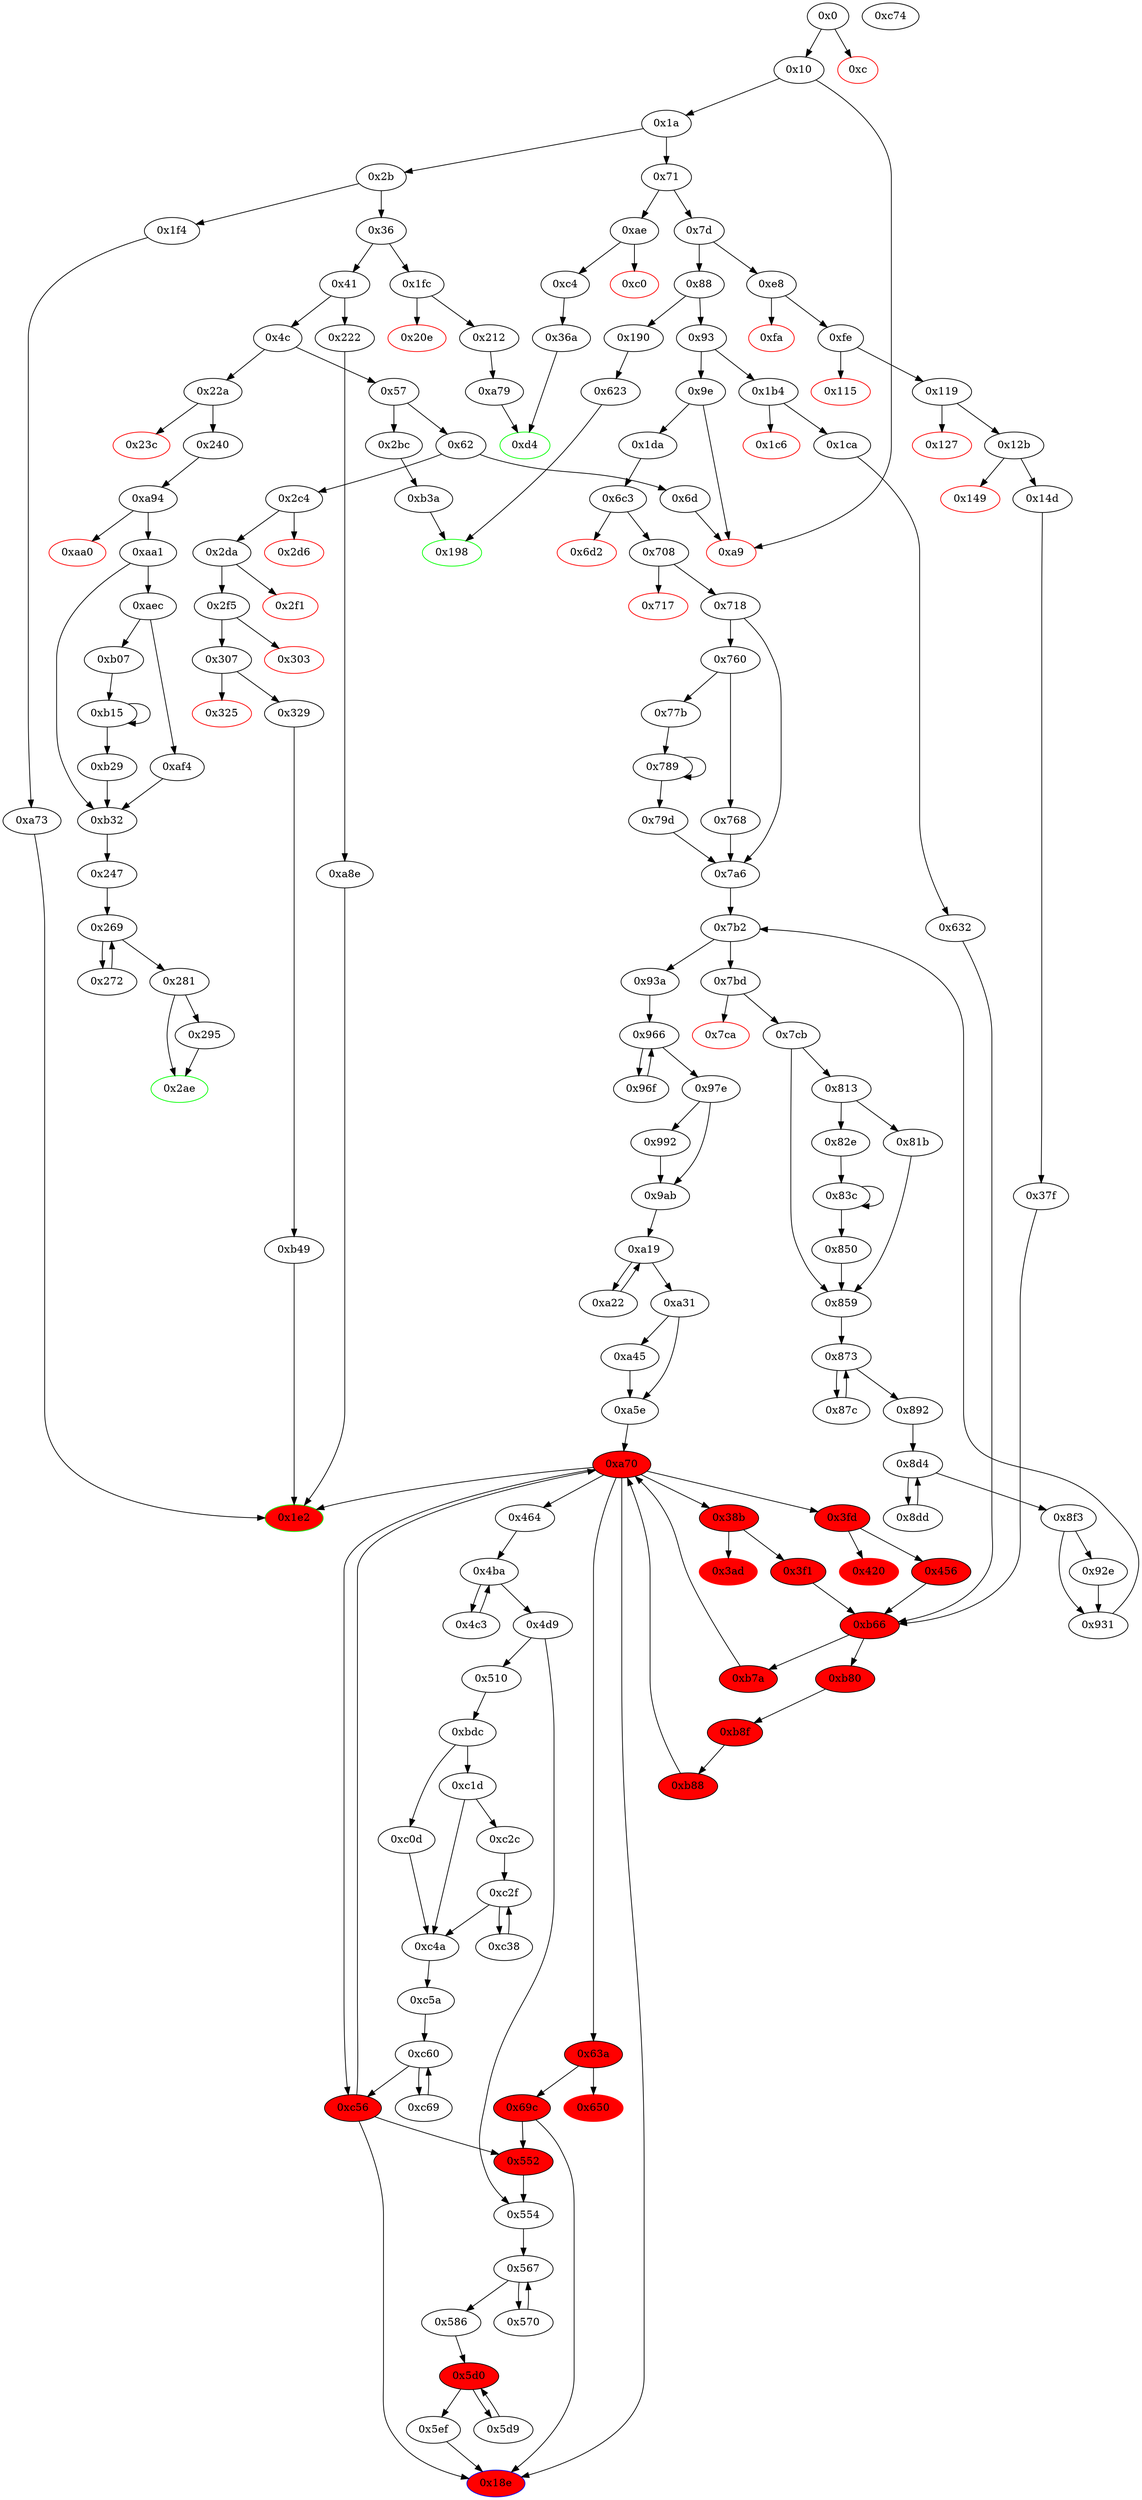 digraph "" {
"0x2da" [fillcolor=white, id="0x2da", style=filled, tooltip="Block 0x2da\n[0x2da:0x2f0]\n---\nPredecessors: [0x2c4]\nSuccessors: [0x2f1, 0x2f5]\n---\n0x2da JUMPDEST\n0x2db DUP2\n0x2dc ADD\n0x2dd SWAP1\n0x2de PUSH1 0x20\n0x2e0 DUP2\n0x2e1 ADD\n0x2e2 DUP2\n0x2e3 CALLDATALOAD\n0x2e4 PUSH5 0x100000000\n0x2ea DUP2\n0x2eb GT\n0x2ec ISZERO\n0x2ed PUSH2 0x2f5\n0x2f0 JUMPI\n---\n0x2da: JUMPDEST \n0x2dc: V251 = ADD 0x4 V245\n0x2de: V252 = 0x20\n0x2e1: V253 = ADD 0x4 0x20\n0x2e3: V254 = CALLDATALOAD 0x4\n0x2e4: V255 = 0x100000000\n0x2eb: V256 = GT V254 0x100000000\n0x2ec: V257 = ISZERO V256\n0x2ed: V258 = 0x2f5\n0x2f0: JUMPI 0x2f5 V257\n---\nEntry stack: [V13, 0x1e2, 0x4, V245]\nStack pops: 2\nStack additions: [V251, S1, 0x24, V254]\nExit stack: [V13, 0x1e2, V251, 0x4, 0x24, V254]\n\nDef sites:\nV13: {0x1a.0x1f}\n0x1e2: {0x2c4.0x2c5}\n0x4: {0x2c4.0x2c8}\nV245: {0x2c4.0x2cc}\n"];
"0x760" [fillcolor=white, id="0x760", style=filled, tooltip="Block 0x760\n[0x760:0x767]\n---\nPredecessors: [0x718]\nSuccessors: [0x768, 0x77b]\n---\n0x760 DUP1\n0x761 PUSH1 0x1f\n0x763 LT\n0x764 PUSH2 0x77b\n0x767 JUMPI\n---\n0x761: V668 = 0x1f\n0x763: V669 = LT 0x1f V659\n0x764: V670 = 0x77b\n0x767: JUMPI 0x77b V669\n---\nEntry stack: [V13, 0x1e2, 0x0, 0x60, V647, V644, V659, V665, V644, V659]\nStack pops: 1\nStack additions: [S0]\nExit stack: [V13, 0x1e2, 0x0, 0x60, V647, V644, V659, V665, V644, V659]\n\nDef sites:\nV13: {0x1a.0x1f}\n0x1e2: {0x1da.0x1db}\n0x0: {0x6c3.0x6c4}\n0x60: {0x708.0x709}\nV647: {0x718.0x72a}\nV644: {0x718.0x724}\nV659: {0x718.0x742}\nV665: {0x718.0x757}\nV644: {0x718.0x724}\nV659: {0x718.0x742}\n"];
"0xfa" [color=red, fillcolor=white, id="0xfa", style=filled, tooltip="Block 0xfa\n[0xfa:0xfd]\n---\nPredecessors: [0xe8]\nSuccessors: []\n---\n0xfa PUSH1 0x0\n0xfc DUP1\n0xfd REVERT\n---\n0xfa: V85 = 0x0\n0xfd: REVERT 0x0 0x0\n---\nEntry stack: [V13, 0x18e, 0x4, V80]\nStack pops: 0\nStack additions: []\nExit stack: [V13, 0x18e, 0x4, V80]\n\nDef sites:\nV13: {0x1a.0x1f}\n0x18e: {0xe8.0xe9}\n0x4: {0xe8.0xec}\nV80: {0xe8.0xf0}\n"];
"0x717" [color=red, fillcolor=white, id="0x717", style=filled, tooltip="Block 0x717\n[0x717:0x717]\n---\nPredecessors: [0x708]\nSuccessors: []\n---\n0x717 INVALID\n---\n0x717: INVALID \n---\nEntry stack: [V13, 0x1e2, 0x0, 0x60, 0x4, 0x0]\nStack pops: 0\nStack additions: []\nExit stack: [V13, 0x1e2, 0x0, 0x60, 0x4, 0x0]\n\nDef sites:\nV13: {0x1a.0x1f}\n0x1e2: {0x1da.0x1db}\n0x0: {0x6c3.0x6c4}\n0x60: {0x708.0x709}\n0x4: {0x708.0x70b}\n0x0: {0x708.0x70d}\n"];
"0x81b" [fillcolor=white, id="0x81b", style=filled, tooltip="Block 0x81b\n[0x81b:0x82d]\n---\nPredecessors: [0x813]\nSuccessors: [0x859]\n---\n0x81b PUSH2 0x100\n0x81e DUP1\n0x81f DUP4\n0x820 SLOAD\n0x821 DIV\n0x822 MUL\n0x823 DUP4\n0x824 MSTORE\n0x825 SWAP2\n0x826 PUSH1 0x20\n0x828 ADD\n0x829 SWAP2\n0x82a PUSH2 0x859\n0x82d JUMP\n---\n0x81b: V735 = 0x100\n0x820: V736 = S[V708]\n0x821: V737 = DIV V736 0x100\n0x822: V738 = MUL V737 0x100\n0x824: M[V729] = V738\n0x826: V739 = 0x20\n0x828: V740 = ADD 0x20 V729\n0x82a: V741 = 0x859\n0x82d: JUMP 0x859\n---\nEntry stack: [V13, 0x1e2, 0x0, S8, S7, 0x60, V711, V708, V723, V729, V708, V723]\nStack pops: 3\nStack additions: [V740, S1, S0]\nExit stack: [V13, 0x1e2, 0x0, S8, S7, 0x60, V711, V708, V723, V740, V708, V723]\n\nDef sites:\nV13: {0x1a.0x1f}\n0x1e2: {0x1da.0x1db}\n0x0: {0x6c3.0x6c4}\nS8: {0x718.0x72a, 0x7cb.0x7dd}\nS7: {0x931.0x935, 0x7a6.0x7ab}\n0x60: {0x7bd.0x7bd}\nV711: {0x7cb.0x7dd}\nV708: {0x7cb.0x7d7}\nV723: {0x7cb.0x7f5}\nV729: {0x7cb.0x80a}\nV708: {0x7cb.0x7d7}\nV723: {0x7cb.0x7f5}\n"];
"0x0" [fillcolor=white, id="0x0", style=filled, tooltip="Block 0x0\n[0x0:0xb]\n---\nPredecessors: []\nSuccessors: [0xc, 0x10]\n---\n0x0 PUSH1 0x80\n0x2 PUSH1 0x40\n0x4 MSTORE\n0x5 CALLVALUE\n0x6 DUP1\n0x7 ISZERO\n0x8 PUSH2 0x10\n0xb JUMPI\n---\n0x0: V0 = 0x80\n0x2: V1 = 0x40\n0x4: M[0x40] = 0x80\n0x5: V2 = CALLVALUE\n0x7: V3 = ISZERO V2\n0x8: V4 = 0x10\n0xb: JUMPI 0x10 V3\n---\nEntry stack: []\nStack pops: 0\nStack additions: [V2]\nExit stack: [V2]\n\nDef sites:\n"];
"0x7b2" [fillcolor=white, id="0x7b2", style=filled, tooltip="Block 0x7b2\n[0x7b2:0x7bc]\n---\nPredecessors: [0x7a6, 0x931]\nSuccessors: [0x7bd, 0x93a]\n---\n0x7b2 JUMPDEST\n0x7b3 PUSH1 0x4\n0x7b5 SLOAD\n0x7b6 DUP2\n0x7b7 LT\n0x7b8 ISZERO\n0x7b9 PUSH2 0x93a\n0x7bc JUMPI\n---\n0x7b2: JUMPDEST \n0x7b3: V695 = 0x4\n0x7b5: V696 = S[0x4]\n0x7b7: V697 = LT S0 V696\n0x7b8: V698 = ISZERO V697\n0x7b9: V699 = 0x93a\n0x7bc: JUMPI 0x93a V698\n---\nEntry stack: [V13, 0x1e2, 0x0, S1, S0]\nStack pops: 1\nStack additions: [S0]\nExit stack: [V13, 0x1e2, 0x0, S1, S0]\n\nDef sites:\nV13: {0x1a.0x1f}\n0x1e2: {0x1da.0x1db}\n0x0: {0x6c3.0x6c4}\nS1: {0x718.0x72a, 0x7cb.0x7dd}\nS0: {0x931.0x935, 0x7a6.0x7ab}\n"];
"0x71" [fillcolor=white, id="0x71", style=filled, tooltip="Block 0x71\n[0x71:0x7c]\n---\nPredecessors: [0x1a]\nSuccessors: [0x7d, 0xae]\n---\n0x71 JUMPDEST\n0x72 DUP1\n0x73 PUSH4 0xa596d79\n0x78 EQ\n0x79 PUSH2 0xae\n0x7c JUMPI\n---\n0x71: JUMPDEST \n0x73: V36 = 0xa596d79\n0x78: V37 = EQ 0xa596d79 V13\n0x79: V38 = 0xae\n0x7c: JUMPI 0xae V37\n---\nEntry stack: [V13]\nStack pops: 1\nStack additions: [S0]\nExit stack: [V13]\n\nDef sites:\nV13: {0x1a.0x1f}\n"];
"0x1f4" [fillcolor=white, id="0x1f4", style=filled, tooltip="Block 0x1f4\n[0x1f4:0x1fb]\n---\nPredecessors: [0x2b]\nSuccessors: [0xa73]\n---\n0x1f4 JUMPDEST\n0x1f5 PUSH2 0x1e2\n0x1f8 PUSH2 0xa73\n0x1fb JUMP\n---\n0x1f4: JUMPDEST \n0x1f5: V170 = 0x1e2\n0x1f8: V171 = 0xa73\n0x1fb: JUMP 0xa73\n---\nEntry stack: [V13]\nStack pops: 0\nStack additions: [0x1e2]\nExit stack: [V13, 0x1e2]\n\nDef sites:\nV13: {0x1a.0x1f}\n"];
"0xfe" [fillcolor=white, id="0xfe", style=filled, tooltip="Block 0xfe\n[0xfe:0x114]\n---\nPredecessors: [0xe8]\nSuccessors: [0x115, 0x119]\n---\n0xfe JUMPDEST\n0xff DUP2\n0x100 ADD\n0x101 SWAP1\n0x102 PUSH1 0x20\n0x104 DUP2\n0x105 ADD\n0x106 DUP2\n0x107 CALLDATALOAD\n0x108 PUSH5 0x100000000\n0x10e DUP2\n0x10f GT\n0x110 ISZERO\n0x111 PUSH2 0x119\n0x114 JUMPI\n---\n0xfe: JUMPDEST \n0x100: V86 = ADD 0x4 V80\n0x102: V87 = 0x20\n0x105: V88 = ADD 0x4 0x20\n0x107: V89 = CALLDATALOAD 0x4\n0x108: V90 = 0x100000000\n0x10f: V91 = GT V89 0x100000000\n0x110: V92 = ISZERO V91\n0x111: V93 = 0x119\n0x114: JUMPI 0x119 V92\n---\nEntry stack: [V13, 0x18e, 0x4, V80]\nStack pops: 2\nStack additions: [V86, S1, 0x24, V89]\nExit stack: [V13, 0x18e, V86, 0x4, 0x24, V89]\n\nDef sites:\nV13: {0x1a.0x1f}\n0x18e: {0xe8.0xe9}\n0x4: {0xe8.0xec}\nV80: {0xe8.0xf0}\n"];
"0xb7a" [fillcolor=red, id="0xb7a", style=filled, tooltip="Block 0xb7a\n[0xb7a:0xb7f]\n---\nPredecessors: [0xb66]\nSuccessors: [0xa70]\n---\n0xb7a POP\n0xb7b CALLER\n0xb7c PUSH2 0xa70\n0xb7f JUMP\n---\n0xb7b: V1030 = CALLER\n0xb7c: V1031 = 0xa70\n0xb7f: JUMP 0xa70\n---\nEntry stack: [V13, S43, S42, S41, S40, S39, S38, S37, S36, S35, S34, S33, S32, S31, S30, S29, S28, S27, S26, S25, S24, S23, S22, S21, S20, S19, S18, S17, S16, S15, S14, S13, S12, S11, S10, S9, S8, S7, S6, S5, S4, {0x1, 0x2, 0x18e}, S2, {0x38b, 0x3fd, 0x464, 0x63a}, 0x0]\nStack pops: 1\nStack additions: [V1030]\nExit stack: [V13, S43, S42, S41, S40, S39, S38, S37, S36, S35, S34, S33, S32, S31, S30, S29, S28, S27, S26, S25, S24, S23, S22, S21, S20, S19, S18, S17, S16, S15, S14, S13, S12, S11, S10, S9, S8, S7, S6, S5, S4, {0x1, 0x2, 0x18e}, S2, {0x38b, 0x3fd, 0x464, 0x63a}, V1030]\n\nDef sites:\nV13: {0x1a.0x1f}\nS43: {0xe8.0xe9, 0x1a.0x1f, 0x456.0x457}\nS42: {0xe8.0xe9, 0x1a.0x1f, 0x14d.0x160, 0x456.0x457}\nS41: {0xe8.0xe9, 0x1a.0x1f, 0x14d.0x160, 0x456.0x457}\nS40: {0xe8.0xe9, 0x1a.0x1f, 0x14d.0x160, 0x456.0x457}\nS39: {0xe8.0xe9, 0x1a.0x1f, 0x14d.0x160, 0x456.0x457}\nS38: {0xe8.0xe9, 0x1a.0x1f, 0x14d.0x160, 0x456.0x457}\nS37: {0xe8.0xe9, 0x1a.0x1f, 0x14d.0x160, 0x456.0x457}\nS36: {0xe8.0xe9, 0x1a.0x1f, 0x14d.0x160, 0x456.0x457}\nS35: {0xe8.0xe9, 0x1a.0x1f, 0x14d.0x160, 0x456.0x457}\nS34: {0xe8.0xe9, 0x1a.0x1f, 0x14d.0x160, 0x456.0x457}\nS33: {0xe8.0xe9, 0x1a.0x1f, 0x14d.0x160, 0x456.0x457}\nS32: {0xe8.0xe9, 0x1a.0x1f, 0x14d.0x160, 0x456.0x457}\nS31: {0xe8.0xe9, 0x1a.0x1f, 0x14d.0x160, 0x456.0x457}\nS30: {0xe8.0xe9, 0x1a.0x1f, 0x14d.0x160, 0x456.0x457}\nS29: {0xe8.0xe9, 0x1a.0x1f, 0x14d.0x160, 0x456.0x457}\nS28: {0xe8.0xe9, 0x1a.0x1f, 0x14d.0x160, 0x456.0x457}\nS27: {0xe8.0xe9, 0x1a.0x1f, 0x14d.0x160, 0x456.0x457}\nS26: {0xe8.0xe9, 0x1a.0x1f, 0x14d.0x160, 0x456.0x457}\nS25: {0xe8.0xe9, 0x1a.0x1f, 0x14d.0x160, 0x456.0x457}\nS24: {0xe8.0xe9, 0x1a.0x1f, 0x14d.0x160, 0x456.0x457}\nS23: {0xe8.0xe9, 0x1a.0x1f, 0x14d.0x160, 0x456.0x457}\nS22: {0xe8.0xe9, 0x1a.0x1f, 0x14d.0x160, 0x456.0x457}\nS21: {0xe8.0xe9, 0x1a.0x1f, 0x14d.0x160, 0x456.0x457}\nS20: {0xe8.0xe9, 0x1a.0x1f, 0x14d.0x160, 0x456.0x457}\nS19: {0xe8.0xe9, 0x1a.0x1f, 0x14d.0x160, 0x456.0x457}\nS18: {0xe8.0xe9, 0x1a.0x1f, 0x14d.0x160, 0x456.0x457}\nS17: {0xe8.0xe9, 0x1a.0x1f, 0x14d.0x160, 0x456.0x457}\nS16: {0xe8.0xe9, 0x1a.0x1f, 0x14d.0x160, 0x456.0x457}\nS15: {0xe8.0xe9, 0x1a.0x1f, 0x14d.0x160, 0x456.0x457}\nS14: {0xe8.0xe9, 0x1a.0x1f, 0x14d.0x160, 0x456.0x457}\nS13: {0xe8.0xe9, 0x1a.0x1f, 0x14d.0x160, 0x456.0x457}\nS12: {0xe8.0xe9, 0x1a.0x1f, 0x14d.0x160, 0x456.0x457}\nS11: {0xe8.0xe9, 0x1a.0x1f, 0x14d.0x160, 0x456.0x457}\nS10: {0xe8.0xe9, 0x1a.0x1f, 0x14d.0x160, 0x456.0x457}\nS9: {0xe8.0xe9, 0x1a.0x1f, 0x14d.0x160, 0x456.0x457}\nS8: {0xe8.0xe9, 0x1a.0x1f, 0x14d.0x160, 0x456.0x457}\nS7: {0xe8.0xe9, 0x1a.0x1f, 0x14d.0x160, 0x456.0x457}\nS6: {0xe8.0xe9, 0x1a.0x1f, 0x14d.0x160, 0x456.0x457}\nS5: {0xe8.0xe9, 0x1a.0x1f, 0x14d.0x160, 0x456.0x457}\nS4: {0xe8.0xe9, 0x1a.0x1f, 0x14d.0x160, 0x456.0x457}\n{0x1, 0x2, 0x18e}: {0x3f1.0x3f2, 0x1b4.0x1b5, 0x37f.0x380, 0x456.0x459}\nS2: {0x3f1.0x3f4, 0x1ca.0x1d5, 0x37f.0x382, 0x456.0x45b}\n{0x38b, 0x3fd, 0x464, 0x63a}: {0x3f1.0x3f6, 0x632.0x633, 0x37f.0x384, 0x456.0x45d}\n0x0: {0xb66.0xb67}\n"];
"0x222" [fillcolor=white, id="0x222", style=filled, tooltip="Block 0x222\n[0x222:0x229]\n---\nPredecessors: [0x41]\nSuccessors: [0xa8e]\n---\n0x222 JUMPDEST\n0x223 PUSH2 0x1e2\n0x226 PUSH2 0xa8e\n0x229 JUMP\n---\n0x222: JUMPDEST \n0x223: V189 = 0x1e2\n0x226: V190 = 0xa8e\n0x229: JUMP 0xa8e\n---\nEntry stack: [V13]\nStack pops: 0\nStack additions: [0x1e2]\nExit stack: [V13, 0x1e2]\n\nDef sites:\nV13: {0x1a.0x1f}\n"];
"0x37f" [fillcolor=white, id="0x37f", style=filled, tooltip="Block 0x37f\n[0x37f:0x38a]\n---\nPredecessors: [0x14d]\nSuccessors: [0xb66]\n---\n0x37f JUMPDEST\n0x380 PUSH1 0x1\n0x382 PUSH1 0x0\n0x384 PUSH2 0x38b\n0x387 PUSH2 0xb66\n0x38a JUMP\n---\n0x37f: JUMPDEST \n0x380: V304 = 0x1\n0x382: V305 = 0x0\n0x384: V306 = 0x38b\n0x387: V307 = 0xb66\n0x38a: JUMP 0xb66\n---\nEntry stack: [V13, 0x18e, V123]\nStack pops: 0\nStack additions: [0x1, 0x0, 0x38b]\nExit stack: [V13, 0x18e, V123, 0x1, 0x0, 0x38b]\n\nDef sites:\nV13: {0x1a.0x1f}\n0x18e: {0xe8.0xe9}\nV123: {0x14d.0x160}\n"];
"0x96f" [fillcolor=white, id="0x96f", style=filled, tooltip="Block 0x96f\n[0x96f:0x97d]\n---\nPredecessors: [0x966]\nSuccessors: [0x966]\n---\n0x96f DUP2\n0x970 DUP2\n0x971 ADD\n0x972 MLOAD\n0x973 DUP4\n0x974 DUP3\n0x975 ADD\n0x976 MSTORE\n0x977 PUSH1 0x20\n0x979 ADD\n0x97a PUSH2 0x966\n0x97d JUMP\n---\n0x971: V853 = ADD S0 V848\n0x972: V854 = M[V853]\n0x975: V855 = ADD S0 V845\n0x976: M[V855] = V854\n0x977: V856 = 0x20\n0x979: V857 = ADD 0x20 S0\n0x97a: V858 = 0x966\n0x97d: JUMP 0x966\n---\nEntry stack: [V13, 0x1e2, 0x0, S11, 0x0, S9, V839, V839, V845, V848, V846, V846, V845, V848, S0]\nStack pops: 3\nStack additions: [S2, S1, V857]\nExit stack: [V13, 0x1e2, 0x0, S11, 0x0, S9, V839, V839, V845, V848, V846, V846, V845, V848, V857]\n\nDef sites:\nV13: {0x1a.0x1f}\n0x1e2: {0x1da.0x1db}\n0x0: {0x6c3.0x6c4}\nS11: {0x718.0x72a, 0x7cb.0x7dd}\n0x0: {0x93a.0x93c}\nS9: {0x718.0x72a, 0x7cb.0x7dd}\nV839: {0x93a.0x944}\nV839: {0x93a.0x944}\nV845: {0x93a.0x957}\nV848: {0x93a.0x95f}\nV846: {0x93a.0x95b}\nV846: {0x93a.0x95b}\nV845: {0x93a.0x957}\nV848: {0x93a.0x95f}\nS0: {0x93a.0x964, 0x96f.0x979}\n"];
"0x2d6" [color=red, fillcolor=white, id="0x2d6", style=filled, tooltip="Block 0x2d6\n[0x2d6:0x2d9]\n---\nPredecessors: [0x2c4]\nSuccessors: []\n---\n0x2d6 PUSH1 0x0\n0x2d8 DUP1\n0x2d9 REVERT\n---\n0x2d6: V250 = 0x0\n0x2d9: REVERT 0x0 0x0\n---\nEntry stack: [V13, 0x1e2, 0x4, V245]\nStack pops: 0\nStack additions: []\nExit stack: [V13, 0x1e2, 0x4, V245]\n\nDef sites:\nV13: {0x1a.0x1f}\n0x1e2: {0x2c4.0x2c5}\n0x4: {0x2c4.0x2c8}\nV245: {0x2c4.0x2cc}\n"];
"0x3ad" [color=red, fillcolor=red, id="0x3ad", style=filled, tooltip="Block 0x3ad\n[0x3ad:0x3f0]\n---\nPredecessors: [0x38b]\nSuccessors: []\n---\n0x3ad PUSH1 0x40\n0x3af DUP1\n0x3b0 MLOAD\n0x3b1 PUSH3 0x461bcd\n0x3b5 PUSH1 0xe5\n0x3b7 SHL\n0x3b8 DUP2\n0x3b9 MSTORE\n0x3ba PUSH1 0x20\n0x3bc PUSH1 0x4\n0x3be DUP3\n0x3bf ADD\n0x3c0 MSTORE\n0x3c1 PUSH1 0x15\n0x3c3 PUSH1 0x24\n0x3c5 DUP3\n0x3c6 ADD\n0x3c7 MSTORE\n0x3c8 PUSH21 0x4f6e6c79206170706f696e746564206f7261636c65\n0x3de PUSH1 0x58\n0x3e0 SHL\n0x3e1 PUSH1 0x44\n0x3e3 DUP3\n0x3e4 ADD\n0x3e5 MSTORE\n0x3e6 SWAP1\n0x3e7 MLOAD\n0x3e8 SWAP1\n0x3e9 DUP2\n0x3ea SWAP1\n0x3eb SUB\n0x3ec PUSH1 0x64\n0x3ee ADD\n0x3ef SWAP1\n0x3f0 REVERT\n---\n0x3ad: V324 = 0x40\n0x3b0: V325 = M[0x40]\n0x3b1: V326 = 0x461bcd\n0x3b5: V327 = 0xe5\n0x3b7: V328 = SHL 0xe5 0x461bcd\n0x3b9: M[V325] = 0x8c379a000000000000000000000000000000000000000000000000000000000\n0x3ba: V329 = 0x20\n0x3bc: V330 = 0x4\n0x3bf: V331 = ADD V325 0x4\n0x3c0: M[V331] = 0x20\n0x3c1: V332 = 0x15\n0x3c3: V333 = 0x24\n0x3c6: V334 = ADD V325 0x24\n0x3c7: M[V334] = 0x15\n0x3c8: V335 = 0x4f6e6c79206170706f696e746564206f7261636c65\n0x3de: V336 = 0x58\n0x3e0: V337 = SHL 0x58 0x4f6e6c79206170706f696e746564206f7261636c65\n0x3e1: V338 = 0x44\n0x3e4: V339 = ADD V325 0x44\n0x3e5: M[V339] = 0x4f6e6c79206170706f696e746564206f7261636c650000000000000000000000\n0x3e7: V340 = M[0x40]\n0x3eb: V341 = SUB V325 V340\n0x3ec: V342 = 0x64\n0x3ee: V343 = ADD 0x64 V341\n0x3f0: REVERT V340 V343\n---\nEntry stack: [V13, S38, S37, S36, S35, S34, S33, S32, S31, S30, S29, S28, S27, S26, S25, S24, S23, S22, S21, S20, S19, S18, S17, S16, S15, S14, S13, S12, S11, S10, S9, S8, S7, S6, S5, S4, S3, S2, S1, S0]\nStack pops: 0\nStack additions: []\nExit stack: [V13, S38, S37, S36, S35, S34, S33, S32, S31, S30, S29, S28, S27, S26, S25, S24, S23, S22, S21, S20, S19, S18, S17, S16, S15, S14, S13, S12, S11, S10, S9, S8, S7, S6, S5, S4, S3, S2, S1, S0]\n\nDef sites:\nV13: {0x1a.0x1f}\nS38: {0xe8.0xe9, 0x1a.0x1f, 0x456.0x457}\nS37: {0xe8.0xe9, 0x1a.0x1f, 0x14d.0x160, 0x456.0x457}\nS36: {0xe8.0xe9, 0x1a.0x1f, 0x14d.0x160, 0x456.0x457}\nS35: {0xe8.0xe9, 0x1a.0x1f, 0x14d.0x160, 0x456.0x457}\nS34: {0xe8.0xe9, 0x1a.0x1f, 0x14d.0x160, 0x456.0x457}\nS33: {0xe8.0xe9, 0x1a.0x1f, 0x14d.0x160, 0x456.0x457}\nS32: {0xe8.0xe9, 0x1a.0x1f, 0x14d.0x160, 0x456.0x457}\nS31: {0xe8.0xe9, 0x1a.0x1f, 0x14d.0x160, 0x456.0x457}\nS30: {0xe8.0xe9, 0x1a.0x1f, 0x14d.0x160, 0x456.0x457}\nS29: {0xe8.0xe9, 0x1a.0x1f, 0x14d.0x160, 0x456.0x457}\nS28: {0xe8.0xe9, 0x1a.0x1f, 0x14d.0x160, 0x456.0x457}\nS27: {0xe8.0xe9, 0x1a.0x1f, 0x14d.0x160, 0x456.0x457}\nS26: {0xe8.0xe9, 0x1a.0x1f, 0x14d.0x160, 0x456.0x457}\nS25: {0xe8.0xe9, 0x1a.0x1f, 0x14d.0x160, 0x456.0x457}\nS24: {0xe8.0xe9, 0x1a.0x1f, 0x14d.0x160, 0x456.0x457}\nS23: {0xe8.0xe9, 0x1a.0x1f, 0x14d.0x160, 0x456.0x457}\nS22: {0xe8.0xe9, 0x1a.0x1f, 0x14d.0x160, 0x456.0x457}\nS21: {0xe8.0xe9, 0x1a.0x1f, 0x14d.0x160, 0x456.0x457}\nS20: {0xe8.0xe9, 0x1a.0x1f, 0x14d.0x160, 0x456.0x457}\nS19: {0xe8.0xe9, 0x1a.0x1f, 0x14d.0x160, 0x456.0x457}\nS18: {0xe8.0xe9, 0x1a.0x1f, 0x14d.0x160, 0x456.0x457}\nS17: {0xe8.0xe9, 0x1a.0x1f, 0x14d.0x160, 0x456.0x457}\nS16: {0xe8.0xe9, 0x1a.0x1f, 0x14d.0x160, 0x456.0x457}\nS15: {0xe8.0xe9, 0x1a.0x1f, 0x14d.0x160, 0x456.0x457}\nS14: {0xe8.0xe9, 0x1a.0x1f, 0x14d.0x160, 0x456.0x457}\nS13: {0xe8.0xe9, 0x1a.0x1f, 0x14d.0x160, 0x456.0x457}\nS12: {0xe8.0xe9, 0x1a.0x1f, 0x14d.0x160, 0x456.0x457}\nS11: {0xe8.0xe9, 0x1a.0x1f, 0x14d.0x160, 0x456.0x457}\nS10: {0xe8.0xe9, 0x1a.0x1f, 0x14d.0x160, 0x456.0x457}\nS9: {0xe8.0xe9, 0x1a.0x1f, 0x14d.0x160, 0x456.0x457}\nS8: {0xe8.0xe9, 0x1a.0x1f, 0x14d.0x160, 0x456.0x457}\nS7: {0xe8.0xe9, 0x1a.0x1f, 0x14d.0x160, 0x456.0x457}\nS6: {0xe8.0xe9, 0x1a.0x1f, 0x14d.0x160, 0x456.0x457}\nS5: {0xe8.0xe9, 0x1a.0x1f, 0x14d.0x160, 0x456.0x457}\nS4: {0xe8.0xe9, 0x1a.0x1f, 0x14d.0x160, 0x456.0x457}\nS3: {0xe8.0xe9, 0x1a.0x1f, 0x14d.0x160, 0x456.0x457}\nS2: {0xe8.0xe9, 0x1a.0x1f, 0x14d.0x160, 0x456.0x457}\nS1: {0xe8.0xe9, 0x1a.0x1f, 0x14d.0x160, 0x456.0x457}\nS0: {0xe8.0xe9, 0x1a.0x1f, 0x14d.0x160, 0x456.0x457}\n"];
"0x3fd" [fillcolor=red, id="0x3fd", style=filled, tooltip="Block 0x3fd\n[0x3fd:0x41f]\n---\nPredecessors: [0xa70]\nSuccessors: [0x420, 0x456]\n---\n0x3fd JUMPDEST\n0x3fe PUSH1 0x1\n0x400 PUSH1 0x1\n0x402 PUSH1 0xa0\n0x404 SHL\n0x405 SUB\n0x406 AND\n0x407 DUP2\n0x408 MSTORE\n0x409 PUSH1 0x20\n0x40b DUP2\n0x40c ADD\n0x40d SWAP2\n0x40e SWAP1\n0x40f SWAP2\n0x410 MSTORE\n0x411 PUSH1 0x40\n0x413 ADD\n0x414 PUSH1 0x0\n0x416 SHA3\n0x417 SLOAD\n0x418 PUSH1 0xff\n0x41a AND\n0x41b ISZERO\n0x41c PUSH2 0x456\n0x41f JUMPI\n---\n0x3fd: JUMPDEST \n0x3fe: V348 = 0x1\n0x400: V349 = 0x1\n0x402: V350 = 0xa0\n0x404: V351 = SHL 0xa0 0x1\n0x405: V352 = SUB 0x10000000000000000000000000000000000000000 0x1\n0x406: V353 = AND 0xffffffffffffffffffffffffffffffffffffffff S0\n0x408: M[S1] = V353\n0x409: V354 = 0x20\n0x40c: V355 = ADD S1 0x20\n0x410: M[V355] = S2\n0x411: V356 = 0x40\n0x413: V357 = ADD 0x40 S1\n0x414: V358 = 0x0\n0x416: V359 = SHA3 0x0 V357\n0x417: V360 = S[V359]\n0x418: V361 = 0xff\n0x41a: V362 = AND 0xff V360\n0x41b: V363 = ISZERO V362\n0x41c: V364 = 0x456\n0x41f: JUMPI 0x456 V363\n---\nEntry stack: [V13, S41, S40, S39, S38, S37, S36, S35, S34, S33, S32, S31, S30, S29, S28, S27, S26, S25, S24, S23, S22, S21, S20, S19, S18, S17, S16, S15, S14, S13, S12, S11, S10, S9, S8, S7, S6, S5, S4, S3, S2, S1, S0]\nStack pops: 3\nStack additions: []\nExit stack: [V13, S41, S40, S39, S38, S37, S36, S35, S34, S33, S32, S31, S30, S29, S28, S27, S26, S25, S24, S23, S22, S21, S20, S19, S18, S17, S16, S15, S14, S13, S12, S11, S10, S9, S8, S7, S6, S5, S4, S3]\n\nDef sites:\nV13: {0x1a.0x1f}\nS41: {0xe8.0xe9, 0x1a.0x1f, 0x456.0x457}\nS40: {0xe8.0xe9, 0x1a.0x1f, 0x14d.0x160, 0x456.0x457}\nS39: {0xe8.0xe9, 0x1a.0x1f, 0x14d.0x160, 0x456.0x457}\nS38: {0xe8.0xe9, 0x1a.0x1f, 0x14d.0x160, 0x456.0x457}\nS37: {0xe8.0xe9, 0x1a.0x1f, 0x14d.0x160, 0x456.0x457}\nS36: {0xe8.0xe9, 0x1a.0x1f, 0x14d.0x160, 0x456.0x457}\nS35: {0xe8.0xe9, 0x1a.0x1f, 0x14d.0x160, 0x456.0x457}\nS34: {0xe8.0xe9, 0x1a.0x1f, 0x14d.0x160, 0x456.0x457}\nS33: {0xe8.0xe9, 0x1a.0x1f, 0x14d.0x160, 0x456.0x457}\nS32: {0xe8.0xe9, 0x1a.0x1f, 0x14d.0x160, 0x456.0x457}\nS31: {0xe8.0xe9, 0x1a.0x1f, 0x14d.0x160, 0x456.0x457}\nS30: {0xe8.0xe9, 0x1a.0x1f, 0x14d.0x160, 0x456.0x457}\nS29: {0xe8.0xe9, 0x1a.0x1f, 0x14d.0x160, 0x456.0x457}\nS28: {0xe8.0xe9, 0x1a.0x1f, 0x14d.0x160, 0x456.0x457}\nS27: {0xe8.0xe9, 0x1a.0x1f, 0x14d.0x160, 0x456.0x457}\nS26: {0xe8.0xe9, 0x1a.0x1f, 0x14d.0x160, 0x456.0x457}\nS25: {0xe8.0xe9, 0x1a.0x1f, 0x14d.0x160, 0x456.0x457}\nS24: {0xe8.0xe9, 0x1a.0x1f, 0x14d.0x160, 0x456.0x457}\nS23: {0xe8.0xe9, 0x1a.0x1f, 0x14d.0x160, 0x456.0x457}\nS22: {0xe8.0xe9, 0x1a.0x1f, 0x14d.0x160, 0x456.0x457}\nS21: {0xe8.0xe9, 0x1a.0x1f, 0x14d.0x160, 0x456.0x457}\nS20: {0xe8.0xe9, 0x1a.0x1f, 0x14d.0x160, 0x456.0x457}\nS19: {0xe8.0xe9, 0x1a.0x1f, 0x14d.0x160, 0x456.0x457}\nS18: {0xe8.0xe9, 0x1a.0x1f, 0x14d.0x160, 0x456.0x457}\nS17: {0xe8.0xe9, 0x1a.0x1f, 0x14d.0x160, 0x456.0x457}\nS16: {0xe8.0xe9, 0x1a.0x1f, 0x14d.0x160, 0x456.0x457}\nS15: {0xe8.0xe9, 0x1a.0x1f, 0x14d.0x160, 0x456.0x457}\nS14: {0xe8.0xe9, 0x1a.0x1f, 0x14d.0x160, 0x456.0x457}\nS13: {0xe8.0xe9, 0x1a.0x1f, 0x14d.0x160, 0x456.0x457}\nS12: {0xe8.0xe9, 0x1a.0x1f, 0x14d.0x160, 0x456.0x457}\nS11: {0xe8.0xe9, 0x1a.0x1f, 0x14d.0x160, 0x456.0x457}\nS10: {0xe8.0xe9, 0x1a.0x1f, 0x14d.0x160, 0x456.0x457}\nS9: {0xe8.0xe9, 0x1a.0x1f, 0x14d.0x160, 0x456.0x457}\nS8: {0xe8.0xe9, 0x1a.0x1f, 0x14d.0x160, 0x456.0x457}\nS7: {0xe8.0xe9, 0x1a.0x1f, 0x14d.0x160, 0x456.0x457}\nS6: {0xe8.0xe9, 0x1a.0x1f, 0x14d.0x160, 0x456.0x457}\nS5: {0xe8.0xe9, 0x1a.0x1f, 0x14d.0x160, 0x456.0x457}\nS4: {0xe8.0xe9, 0x1a.0x1f, 0x14d.0x160, 0x456.0x457}\nS3: {0xe8.0xe9, 0x1a.0x1f, 0x14d.0x160, 0x456.0x457}\nS2: {0x1a.0x1f, 0x37f.0x380, 0x3f1.0x3f2, 0x510.0x522, 0x1b4.0x1b5, 0x456.0x459, 0x456.0x457, 0xe8.0xe9, 0x14d.0x160}\nS1: {0x1a.0x1f, 0x37f.0x382, 0x3f1.0x3f4, 0x510.0x547, 0x456.0x45b, 0x456.0x457, 0xe8.0xe9, 0x1ca.0x1d5, 0x14d.0x160}\nS0: {0x1a.0x1f, 0xbdc.0xc03, 0x510.0x547, 0x456.0x45b, 0x456.0x457, 0x1ca.0x1d5, 0x14d.0x160, 0xb8f_0x632.0xbd6, 0xb8f_0x3f1.0xbd6, 0xb8f_0x456.0xbd6, 0xb8f_0x37f.0xbd6, 0xb7a.0xb7b, 0x37f.0x382, 0x3f1.0x3f4, 0xe8.0xe9, 0x9ab.0x9c9}\n"];
"0x1e2" [color=green, fillcolor=red, id="0x1e2", style=filled, tooltip="Block 0x1e2\n[0x1e2:0x1f3]\n---\nPredecessors: [0xa70, 0xa73, 0xa8e, 0xb49]\nSuccessors: []\n---\n0x1e2 JUMPDEST\n0x1e3 PUSH1 0x40\n0x1e5 DUP1\n0x1e6 MLOAD\n0x1e7 SWAP2\n0x1e8 DUP3\n0x1e9 MSTORE\n0x1ea MLOAD\n0x1eb SWAP1\n0x1ec DUP2\n0x1ed SWAP1\n0x1ee SUB\n0x1ef PUSH1 0x20\n0x1f1 ADD\n0x1f2 SWAP1\n0x1f3 RETURN\n---\n0x1e2: JUMPDEST \n0x1e3: V164 = 0x40\n0x1e6: V165 = M[0x40]\n0x1e9: M[V165] = S0\n0x1ea: V166 = M[0x40]\n0x1ee: V167 = SUB V165 V166\n0x1ef: V168 = 0x20\n0x1f1: V169 = ADD 0x20 V167\n0x1f3: RETURN V166 V169\n---\nEntry stack: [V13, S41, S40, S39, S38, S37, S36, S35, S34, S33, S32, S31, S30, S29, S28, S27, S26, S25, S24, S23, S22, S21, S20, S19, S18, S17, S16, S15, S14, S13, S12, S11, S10, S9, S8, S7, S6, S5, S4, S3, S2, S1, S0]\nStack pops: 1\nStack additions: []\nExit stack: [V13, S41, S40, S39, S38, S37, S36, S35, S34, S33, S32, S31, S30, S29, S28, S27, S26, S25, S24, S23, S22, S21, S20, S19, S18, S17, S16, S15, S14, S13, S12, S11, S10, S9, S8, S7, S6, S5, S4, S3, S2, S1]\n\nDef sites:\nV13: {0x1a.0x1f}\nS41: {0xe8.0xe9, 0x1a.0x1f, 0x456.0x457}\nS40: {0xe8.0xe9, 0x1a.0x1f, 0x14d.0x160, 0x456.0x457}\nS39: {0xe8.0xe9, 0x1a.0x1f, 0x14d.0x160, 0x456.0x457}\nS38: {0xe8.0xe9, 0x1a.0x1f, 0x14d.0x160, 0x456.0x457}\nS37: {0xe8.0xe9, 0x1a.0x1f, 0x14d.0x160, 0x456.0x457}\nS36: {0xe8.0xe9, 0x1a.0x1f, 0x14d.0x160, 0x456.0x457}\nS35: {0xe8.0xe9, 0x1a.0x1f, 0x14d.0x160, 0x456.0x457}\nS34: {0xe8.0xe9, 0x1a.0x1f, 0x14d.0x160, 0x456.0x457}\nS33: {0xe8.0xe9, 0x1a.0x1f, 0x14d.0x160, 0x456.0x457}\nS32: {0xe8.0xe9, 0x1a.0x1f, 0x14d.0x160, 0x456.0x457}\nS31: {0xe8.0xe9, 0x1a.0x1f, 0x14d.0x160, 0x456.0x457}\nS30: {0xe8.0xe9, 0x1a.0x1f, 0x14d.0x160, 0x456.0x457}\nS29: {0xe8.0xe9, 0x1a.0x1f, 0x14d.0x160, 0x456.0x457}\nS28: {0xe8.0xe9, 0x1a.0x1f, 0x14d.0x160, 0x456.0x457}\nS27: {0xe8.0xe9, 0x1a.0x1f, 0x14d.0x160, 0x456.0x457}\nS26: {0xe8.0xe9, 0x1a.0x1f, 0x14d.0x160, 0x456.0x457}\nS25: {0xe8.0xe9, 0x1a.0x1f, 0x14d.0x160, 0x456.0x457}\nS24: {0xe8.0xe9, 0x1a.0x1f, 0x14d.0x160, 0x456.0x457}\nS23: {0xe8.0xe9, 0x1a.0x1f, 0x14d.0x160, 0x456.0x457}\nS22: {0xe8.0xe9, 0x1a.0x1f, 0x14d.0x160, 0x456.0x457}\nS21: {0xe8.0xe9, 0x1a.0x1f, 0x14d.0x160, 0x456.0x457}\nS20: {0xe8.0xe9, 0x1a.0x1f, 0x14d.0x160, 0x456.0x457}\nS19: {0xe8.0xe9, 0x1a.0x1f, 0x14d.0x160, 0x456.0x457}\nS18: {0xe8.0xe9, 0x1a.0x1f, 0x14d.0x160, 0x456.0x457}\nS17: {0xe8.0xe9, 0x1a.0x1f, 0x14d.0x160, 0x456.0x457}\nS16: {0xe8.0xe9, 0x1a.0x1f, 0x14d.0x160, 0x456.0x457}\nS15: {0xe8.0xe9, 0x1a.0x1f, 0x14d.0x160, 0x456.0x457}\nS14: {0xe8.0xe9, 0x1a.0x1f, 0x14d.0x160, 0x456.0x457}\nS13: {0xe8.0xe9, 0x1a.0x1f, 0x14d.0x160, 0x456.0x457}\nS12: {0xe8.0xe9, 0x1a.0x1f, 0x14d.0x160, 0x456.0x457}\nS11: {0xe8.0xe9, 0x1a.0x1f, 0x14d.0x160, 0x456.0x457}\nS10: {0xe8.0xe9, 0x1a.0x1f, 0x14d.0x160, 0x456.0x457}\nS9: {0xe8.0xe9, 0x1a.0x1f, 0x14d.0x160, 0x456.0x457}\nS8: {0xe8.0xe9, 0x1a.0x1f, 0x14d.0x160, 0x456.0x457}\nS7: {0xe8.0xe9, 0x1a.0x1f, 0x14d.0x160, 0x456.0x457}\nS6: {0xe8.0xe9, 0x1a.0x1f, 0x14d.0x160, 0x456.0x457}\nS5: {0xe8.0xe9, 0x1a.0x1f, 0x14d.0x160, 0x456.0x457}\nS4: {0xe8.0xe9, 0x1a.0x1f, 0x14d.0x160, 0x456.0x457}\nS3: {0xe8.0xe9, 0x1a.0x1f, 0x14d.0x160, 0x456.0x457}\nS2: {0x1a.0x1f, 0x37f.0x380, 0x3f1.0x3f2, 0x510.0x522, 0x1b4.0x1b5, 0x456.0x459, 0x456.0x457, 0xe8.0xe9, 0x14d.0x160}\nS1: {0x1a.0x1f, 0x37f.0x382, 0x3f1.0x3f4, 0x510.0x547, 0x1f4.0x1f5, 0x456.0x45b, 0x456.0x457, 0xe8.0xe9, 0x1ca.0x1d5, 0x14d.0x160, 0x222.0x223, 0x2c4.0x2c5}\nS0: {0x1a.0x1f, 0xbdc.0xc03, 0x510.0x547, 0x456.0x45b, 0xb49.0xb63, 0x456.0x457, 0x1ca.0x1d5, 0x14d.0x160, 0xa8e.0xa91, 0xb8f_0x632.0xbd6, 0xb8f_0x3f1.0xbd6, 0xb8f_0x456.0xbd6, 0xb8f_0x37f.0xbd6, 0xb7a.0xb7b, 0x37f.0x382, 0x3f1.0x3f4, 0xa73.0xa76, 0xe8.0xe9, 0x9ab.0x9c9}\n"];
"0x198" [color=green, fillcolor=white, id="0x198", style=filled, tooltip="Block 0x198\n[0x198:0x1b3]\n---\nPredecessors: [0x623, 0xb3a]\nSuccessors: []\n---\n0x198 JUMPDEST\n0x199 PUSH1 0x40\n0x19b DUP1\n0x19c MLOAD\n0x19d PUSH1 0x1\n0x19f PUSH1 0x1\n0x1a1 PUSH1 0xa0\n0x1a3 SHL\n0x1a4 SUB\n0x1a5 SWAP1\n0x1a6 SWAP3\n0x1a7 AND\n0x1a8 DUP3\n0x1a9 MSTORE\n0x1aa MLOAD\n0x1ab SWAP1\n0x1ac DUP2\n0x1ad SWAP1\n0x1ae SUB\n0x1af PUSH1 0x20\n0x1b1 ADD\n0x1b2 SWAP1\n0x1b3 RETURN\n---\n0x198: JUMPDEST \n0x199: V133 = 0x40\n0x19c: V134 = M[0x40]\n0x19d: V135 = 0x1\n0x19f: V136 = 0x1\n0x1a1: V137 = 0xa0\n0x1a3: V138 = SHL 0xa0 0x1\n0x1a4: V139 = SUB 0x10000000000000000000000000000000000000000 0x1\n0x1a7: V140 = AND S0 0xffffffffffffffffffffffffffffffffffffffff\n0x1a9: M[V134] = V140\n0x1aa: V141 = M[0x40]\n0x1ae: V142 = SUB V134 V141\n0x1af: V143 = 0x20\n0x1b1: V144 = ADD 0x20 V142\n0x1b3: RETURN V141 V144\n---\nEntry stack: [V13, 0x198, S0]\nStack pops: 1\nStack additions: []\nExit stack: [V13, 0x198]\n\nDef sites:\nV13: {0x1a.0x1f}\n0x198: {0x190.0x191, 0x2bc.0x2bd}\nS0: {0x623.0x62f, 0xb3a.0xb46}\n"];
"0x83c" [fillcolor=white, id="0x83c", style=filled, tooltip="Block 0x83c\n[0x83c:0x84f]\n---\nPredecessors: [0x82e, 0x83c]\nSuccessors: [0x83c, 0x850]\n---\n0x83c JUMPDEST\n0x83d DUP2\n0x83e SLOAD\n0x83f DUP2\n0x840 MSTORE\n0x841 SWAP1\n0x842 PUSH1 0x1\n0x844 ADD\n0x845 SWAP1\n0x846 PUSH1 0x20\n0x848 ADD\n0x849 DUP1\n0x84a DUP4\n0x84b GT\n0x84c PUSH2 0x83c\n0x84f JUMPI\n---\n0x83c: JUMPDEST \n0x83e: V747 = S[S1]\n0x840: M[S0] = V747\n0x842: V748 = 0x1\n0x844: V749 = ADD 0x1 S1\n0x846: V750 = 0x20\n0x848: V751 = ADD 0x20 S0\n0x84b: V752 = GT V742 V751\n0x84c: V753 = 0x83c\n0x84f: JUMPI 0x83c V752\n---\nEntry stack: [V13, 0x1e2, 0x0, S8, S7, 0x60, V711, V708, V723, V742, S1, S0]\nStack pops: 3\nStack additions: [S2, V749, V751]\nExit stack: [V13, 0x1e2, 0x0, S8, S7, 0x60, V711, V708, V723, V742, V749, V751]\n\nDef sites:\nV13: {0x1a.0x1f}\n0x1e2: {0x1da.0x1db}\n0x0: {0x6c3.0x6c4}\nS8: {0x718.0x72a, 0x7cb.0x7dd}\nS7: {0x931.0x935, 0x7a6.0x7ab}\n0x60: {0x7bd.0x7bd}\nV711: {0x7cb.0x7dd}\nV708: {0x7cb.0x7d7}\nV723: {0x7cb.0x7f5}\nV742: {0x82e.0x830}\nS1: {0x83c.0x844, 0x82e.0x83a}\nS0: {0x7cb.0x80a, 0x83c.0x848}\n"];
"0x247" [fillcolor=white, id="0x247", style=filled, tooltip="Block 0x247\n[0x247:0x268]\n---\nPredecessors: [0xb32]\nSuccessors: [0x269]\n---\n0x247 JUMPDEST\n0x248 PUSH1 0x40\n0x24a DUP1\n0x24b MLOAD\n0x24c PUSH1 0x20\n0x24e DUP1\n0x24f DUP3\n0x250 MSTORE\n0x251 DUP4\n0x252 MLOAD\n0x253 DUP2\n0x254 DUP4\n0x255 ADD\n0x256 MSTORE\n0x257 DUP4\n0x258 MLOAD\n0x259 SWAP2\n0x25a SWAP3\n0x25b DUP4\n0x25c SWAP3\n0x25d SWAP1\n0x25e DUP4\n0x25f ADD\n0x260 SWAP2\n0x261 DUP6\n0x262 ADD\n0x263 SWAP1\n0x264 DUP1\n0x265 DUP4\n0x266 DUP4\n0x267 PUSH1 0x0\n---\n0x247: JUMPDEST \n0x248: V202 = 0x40\n0x24b: V203 = M[0x40]\n0x24c: V204 = 0x20\n0x250: M[V203] = 0x20\n0x252: V205 = M[V954]\n0x255: V206 = ADD V203 0x20\n0x256: M[V206] = V205\n0x258: V207 = M[V954]\n0x25f: V208 = ADD V203 0x40\n0x262: V209 = ADD V954 0x20\n0x267: V210 = 0x0\n---\nEntry stack: [V13, 0x247, V954]\nStack pops: 1\nStack additions: [S0, V203, V203, V208, V209, V207, V207, V208, V209, 0x0]\nExit stack: [V13, 0x247, V954, V203, V203, V208, V209, V207, V207, V208, V209, 0x0]\n\nDef sites:\nV13: {0x1a.0x1f}\n0x247: {0x22a.0x22b}\nV954: {0xaa1.0xab3}\n"];
"0x813" [fillcolor=white, id="0x813", style=filled, tooltip="Block 0x813\n[0x813:0x81a]\n---\nPredecessors: [0x7cb]\nSuccessors: [0x81b, 0x82e]\n---\n0x813 DUP1\n0x814 PUSH1 0x1f\n0x816 LT\n0x817 PUSH2 0x82e\n0x81a JUMPI\n---\n0x814: V732 = 0x1f\n0x816: V733 = LT 0x1f V723\n0x817: V734 = 0x82e\n0x81a: JUMPI 0x82e V733\n---\nEntry stack: [V13, 0x1e2, 0x0, S8, S7, 0x60, V711, V708, V723, V729, V708, V723]\nStack pops: 1\nStack additions: [S0]\nExit stack: [V13, 0x1e2, 0x0, S8, S7, 0x60, V711, V708, V723, V729, V708, V723]\n\nDef sites:\nV13: {0x1a.0x1f}\n0x1e2: {0x1da.0x1db}\n0x0: {0x6c3.0x6c4}\nS8: {0x718.0x72a, 0x7cb.0x7dd}\nS7: {0x931.0x935, 0x7a6.0x7ab}\n0x60: {0x7bd.0x7bd}\nV711: {0x7cb.0x7dd}\nV708: {0x7cb.0x7d7}\nV723: {0x7cb.0x7f5}\nV729: {0x7cb.0x80a}\nV708: {0x7cb.0x7d7}\nV723: {0x7cb.0x7f5}\n"];
"0xa22" [fillcolor=white, id="0xa22", style=filled, tooltip="Block 0xa22\n[0xa22:0xa30]\n---\nPredecessors: [0xa19]\nSuccessors: [0xa19]\n---\n0xa22 DUP2\n0xa23 DUP2\n0xa24 ADD\n0xa25 MLOAD\n0xa26 DUP4\n0xa27 DUP3\n0xa28 ADD\n0xa29 MSTORE\n0xa2a PUSH1 0x20\n0xa2c ADD\n0xa2d PUSH2 0xa19\n0xa30 JUMP\n---\n0xa24: V906 = ADD S0 V901\n0xa25: V907 = M[V906]\n0xa28: V908 = ADD S0 V898\n0xa29: M[V908] = V907\n0xa2a: V909 = 0x20\n0xa2c: V910 = ADD 0x20 S0\n0xa2d: V911 = 0xa19\n0xa30: JUMP 0xa19\n---\nEntry stack: [V13, 0x1e2, 0x0, S13, V887, 0x745fb0cf337b695bb5a0706270d85226c0d6505171a3c617bf35b294dd25403e, S10, V887, V890, V890, V898, V901, V899, V899, V898, V901, S0]\nStack pops: 3\nStack additions: [S2, S1, V910]\nExit stack: [V13, 0x1e2, 0x0, S13, V887, 0x745fb0cf337b695bb5a0706270d85226c0d6505171a3c617bf35b294dd25403e, S10, V887, V890, V890, V898, V901, V899, V899, V898, V901, V910]\n\nDef sites:\nV13: {0x1a.0x1f}\n0x1e2: {0x1da.0x1db}\n0x0: {0x6c3.0x6c4}\nS13: {0x718.0x72a, 0x7cb.0x7dd}\nV887: {0x9ab.0x9c9}\n0x745fb0cf337b695bb5a0706270d85226c0d6505171a3c617bf35b294dd25403e: {0x9ab.0x9cc}\nS10: {0x718.0x72a, 0x7cb.0x7dd}\nV887: {0x9ab.0x9c9}\nV890: {0x9ab.0x9f1}\nV890: {0x9ab.0x9f1}\nV898: {0x9ab.0xa0a}\nV901: {0x9ab.0xa12}\nV899: {0x9ab.0xa0e}\nV899: {0x9ab.0xa0e}\nV898: {0x9ab.0xa0a}\nV901: {0x9ab.0xa12}\nS0: {0x9ab.0xa17, 0xa22.0xa2c}\n"];
"0x2f5" [fillcolor=white, id="0x2f5", style=filled, tooltip="Block 0x2f5\n[0x2f5:0x302]\n---\nPredecessors: [0x2da]\nSuccessors: [0x303, 0x307]\n---\n0x2f5 JUMPDEST\n0x2f6 DUP3\n0x2f7 ADD\n0x2f8 DUP4\n0x2f9 PUSH1 0x20\n0x2fb DUP3\n0x2fc ADD\n0x2fd GT\n0x2fe ISZERO\n0x2ff PUSH2 0x307\n0x302 JUMPI\n---\n0x2f5: JUMPDEST \n0x2f7: V260 = ADD 0x4 V254\n0x2f9: V261 = 0x20\n0x2fc: V262 = ADD V260 0x20\n0x2fd: V263 = GT V262 V251\n0x2fe: V264 = ISZERO V263\n0x2ff: V265 = 0x307\n0x302: JUMPI 0x307 V264\n---\nEntry stack: [V13, 0x1e2, V251, 0x4, 0x24, V254]\nStack pops: 4\nStack additions: [S3, S2, S1, V260]\nExit stack: [V13, 0x1e2, V251, 0x4, 0x24, V260]\n\nDef sites:\nV13: {0x1a.0x1f}\n0x1e2: {0x2c4.0x2c5}\nV251: {0x2da.0x2dc}\n0x4: {0x2c4.0x2c8}\n0x24: {0x2da.0x2e1}\nV254: {0x2da.0x2e3}\n"];
"0x850" [fillcolor=white, id="0x850", style=filled, tooltip="Block 0x850\n[0x850:0x858]\n---\nPredecessors: [0x83c]\nSuccessors: [0x859]\n---\n0x850 DUP3\n0x851 SWAP1\n0x852 SUB\n0x853 PUSH1 0x1f\n0x855 AND\n0x856 DUP3\n0x857 ADD\n0x858 SWAP2\n---\n0x852: V754 = SUB V751 V742\n0x853: V755 = 0x1f\n0x855: V756 = AND 0x1f V754\n0x857: V757 = ADD V742 V756\n---\nEntry stack: [V13, 0x1e2, 0x0, S8, S7, 0x60, V711, V708, V723, V742, V749, V751]\nStack pops: 3\nStack additions: [V757, S1, S2]\nExit stack: [V13, 0x1e2, 0x0, S8, S7, 0x60, V711, V708, V723, V757, V749, V742]\n\nDef sites:\nV13: {0x1a.0x1f}\n0x1e2: {0x1da.0x1db}\n0x0: {0x6c3.0x6c4}\nS8: {0x718.0x72a, 0x7cb.0x7dd}\nS7: {0x931.0x935, 0x7a6.0x7ab}\n0x60: {0x7bd.0x7bd}\nV711: {0x7cb.0x7dd}\nV708: {0x7cb.0x7d7}\nV723: {0x7cb.0x7f5}\nV742: {0x82e.0x830}\nV749: {0x83c.0x844}\nV751: {0x83c.0x848}\n"];
"0x22a" [fillcolor=white, id="0x22a", style=filled, tooltip="Block 0x22a\n[0x22a:0x23b]\n---\nPredecessors: [0x4c]\nSuccessors: [0x23c, 0x240]\n---\n0x22a JUMPDEST\n0x22b PUSH2 0x247\n0x22e PUSH1 0x4\n0x230 DUP1\n0x231 CALLDATASIZE\n0x232 SUB\n0x233 PUSH1 0x20\n0x235 DUP2\n0x236 LT\n0x237 ISZERO\n0x238 PUSH2 0x240\n0x23b JUMPI\n---\n0x22a: JUMPDEST \n0x22b: V191 = 0x247\n0x22e: V192 = 0x4\n0x231: V193 = CALLDATASIZE\n0x232: V194 = SUB V193 0x4\n0x233: V195 = 0x20\n0x236: V196 = LT V194 0x20\n0x237: V197 = ISZERO V196\n0x238: V198 = 0x240\n0x23b: JUMPI 0x240 V197\n---\nEntry stack: [V13]\nStack pops: 0\nStack additions: [0x247, 0x4, V194]\nExit stack: [V13, 0x247, 0x4, V194]\n\nDef sites:\nV13: {0x1a.0x1f}\n"];
"0x420" [color=red, fillcolor=red, id="0x420", style=filled, tooltip="Block 0x420\n[0x420:0x455]\n---\nPredecessors: [0x3fd]\nSuccessors: []\n---\n0x420 PUSH1 0x40\n0x422 MLOAD\n0x423 PUSH3 0x461bcd\n0x427 PUSH1 0xe5\n0x429 SHL\n0x42a DUP2\n0x42b MSTORE\n0x42c PUSH1 0x4\n0x42e ADD\n0x42f DUP1\n0x430 DUP1\n0x431 PUSH1 0x20\n0x433 ADD\n0x434 DUP3\n0x435 DUP2\n0x436 SUB\n0x437 DUP3\n0x438 MSTORE\n0x439 PUSH1 0x26\n0x43b DUP2\n0x43c MSTORE\n0x43d PUSH1 0x20\n0x43f ADD\n0x440 DUP1\n0x441 PUSH2 0xc75\n0x444 PUSH1 0x26\n0x446 SWAP2\n0x447 CODECOPY\n0x448 PUSH1 0x40\n0x44a ADD\n0x44b SWAP2\n0x44c POP\n0x44d POP\n0x44e PUSH1 0x40\n0x450 MLOAD\n0x451 DUP1\n0x452 SWAP2\n0x453 SUB\n0x454 SWAP1\n0x455 REVERT\n---\n0x420: V365 = 0x40\n0x422: V366 = M[0x40]\n0x423: V367 = 0x461bcd\n0x427: V368 = 0xe5\n0x429: V369 = SHL 0xe5 0x461bcd\n0x42b: M[V366] = 0x8c379a000000000000000000000000000000000000000000000000000000000\n0x42c: V370 = 0x4\n0x42e: V371 = ADD 0x4 V366\n0x431: V372 = 0x20\n0x433: V373 = ADD 0x20 V371\n0x436: V374 = SUB V373 V371\n0x438: M[V371] = V374\n0x439: V375 = 0x26\n0x43c: M[V373] = 0x26\n0x43d: V376 = 0x20\n0x43f: V377 = ADD 0x20 V373\n0x441: V378 = 0xc75\n0x444: V379 = 0x26\n0x447: CODECOPY V377 0xc75 0x26\n0x448: V380 = 0x40\n0x44a: V381 = ADD 0x40 V377\n0x44e: V382 = 0x40\n0x450: V383 = M[0x40]\n0x453: V384 = SUB V381 V383\n0x455: REVERT V383 V384\n---\nEntry stack: [V13, S38, S37, S36, S35, S34, S33, S32, S31, S30, S29, S28, S27, S26, S25, S24, S23, S22, S21, S20, S19, S18, S17, S16, S15, S14, S13, S12, S11, S10, S9, S8, S7, S6, S5, S4, S3, S2, S1, S0]\nStack pops: 0\nStack additions: []\nExit stack: [V13, S38, S37, S36, S35, S34, S33, S32, S31, S30, S29, S28, S27, S26, S25, S24, S23, S22, S21, S20, S19, S18, S17, S16, S15, S14, S13, S12, S11, S10, S9, S8, S7, S6, S5, S4, S3, S2, S1, S0]\n\nDef sites:\nV13: {0x1a.0x1f}\nS38: {0xe8.0xe9, 0x1a.0x1f, 0x456.0x457}\nS37: {0xe8.0xe9, 0x1a.0x1f, 0x14d.0x160, 0x456.0x457}\nS36: {0xe8.0xe9, 0x1a.0x1f, 0x14d.0x160, 0x456.0x457}\nS35: {0xe8.0xe9, 0x1a.0x1f, 0x14d.0x160, 0x456.0x457}\nS34: {0xe8.0xe9, 0x1a.0x1f, 0x14d.0x160, 0x456.0x457}\nS33: {0xe8.0xe9, 0x1a.0x1f, 0x14d.0x160, 0x456.0x457}\nS32: {0xe8.0xe9, 0x1a.0x1f, 0x14d.0x160, 0x456.0x457}\nS31: {0xe8.0xe9, 0x1a.0x1f, 0x14d.0x160, 0x456.0x457}\nS30: {0xe8.0xe9, 0x1a.0x1f, 0x14d.0x160, 0x456.0x457}\nS29: {0xe8.0xe9, 0x1a.0x1f, 0x14d.0x160, 0x456.0x457}\nS28: {0xe8.0xe9, 0x1a.0x1f, 0x14d.0x160, 0x456.0x457}\nS27: {0xe8.0xe9, 0x1a.0x1f, 0x14d.0x160, 0x456.0x457}\nS26: {0xe8.0xe9, 0x1a.0x1f, 0x14d.0x160, 0x456.0x457}\nS25: {0xe8.0xe9, 0x1a.0x1f, 0x14d.0x160, 0x456.0x457}\nS24: {0xe8.0xe9, 0x1a.0x1f, 0x14d.0x160, 0x456.0x457}\nS23: {0xe8.0xe9, 0x1a.0x1f, 0x14d.0x160, 0x456.0x457}\nS22: {0xe8.0xe9, 0x1a.0x1f, 0x14d.0x160, 0x456.0x457}\nS21: {0xe8.0xe9, 0x1a.0x1f, 0x14d.0x160, 0x456.0x457}\nS20: {0xe8.0xe9, 0x1a.0x1f, 0x14d.0x160, 0x456.0x457}\nS19: {0xe8.0xe9, 0x1a.0x1f, 0x14d.0x160, 0x456.0x457}\nS18: {0xe8.0xe9, 0x1a.0x1f, 0x14d.0x160, 0x456.0x457}\nS17: {0xe8.0xe9, 0x1a.0x1f, 0x14d.0x160, 0x456.0x457}\nS16: {0xe8.0xe9, 0x1a.0x1f, 0x14d.0x160, 0x456.0x457}\nS15: {0xe8.0xe9, 0x1a.0x1f, 0x14d.0x160, 0x456.0x457}\nS14: {0xe8.0xe9, 0x1a.0x1f, 0x14d.0x160, 0x456.0x457}\nS13: {0xe8.0xe9, 0x1a.0x1f, 0x14d.0x160, 0x456.0x457}\nS12: {0xe8.0xe9, 0x1a.0x1f, 0x14d.0x160, 0x456.0x457}\nS11: {0xe8.0xe9, 0x1a.0x1f, 0x14d.0x160, 0x456.0x457}\nS10: {0xe8.0xe9, 0x1a.0x1f, 0x14d.0x160, 0x456.0x457}\nS9: {0xe8.0xe9, 0x1a.0x1f, 0x14d.0x160, 0x456.0x457}\nS8: {0xe8.0xe9, 0x1a.0x1f, 0x14d.0x160, 0x456.0x457}\nS7: {0xe8.0xe9, 0x1a.0x1f, 0x14d.0x160, 0x456.0x457}\nS6: {0xe8.0xe9, 0x1a.0x1f, 0x14d.0x160, 0x456.0x457}\nS5: {0xe8.0xe9, 0x1a.0x1f, 0x14d.0x160, 0x456.0x457}\nS4: {0xe8.0xe9, 0x1a.0x1f, 0x14d.0x160, 0x456.0x457}\nS3: {0xe8.0xe9, 0x1a.0x1f, 0x14d.0x160, 0x456.0x457}\nS2: {0xe8.0xe9, 0x1a.0x1f, 0x14d.0x160, 0x456.0x457}\nS1: {0xe8.0xe9, 0x1a.0x1f, 0x14d.0x160, 0x456.0x457}\nS0: {0xe8.0xe9, 0x1a.0x1f, 0x14d.0x160, 0x456.0x457}\n"];
"0xa70" [fillcolor=red, id="0xa70", style=filled, tooltip="Block 0xa70\n[0xa70:0xa72]\n---\nPredecessors: [0xa5e, 0xb7a, 0xb88, 0xc56]\nSuccessors: [0x18e, 0x1e2, 0x38b, 0x3fd, 0x464, 0x63a, 0xc56]\n---\n0xa70 JUMPDEST\n0xa71 SWAP1\n0xa72 JUMP\n---\n0xa70: JUMPDEST \n0xa72: JUMP S1\n---\nEntry stack: [V13, S43, S42, S41, S40, S39, S38, S37, S36, S35, S34, S33, S32, S31, S30, S29, S28, S27, S26, S25, S24, S23, S22, S21, S20, S19, S18, S17, S16, S15, S14, S13, S12, S11, S10, S9, S8, S7, S6, S5, S4, S3, S2, S1, S0]\nStack pops: 2\nStack additions: [S0]\nExit stack: [V13, S43, S42, S41, S40, S39, S38, S37, S36, S35, S34, S33, S32, S31, S30, S29, S28, S27, S26, S25, S24, S23, S22, S21, S20, S19, S18, S17, S16, S15, S14, S13, S12, S11, S10, S9, S8, S7, S6, S5, S4, S3, S2, S0]\n\nDef sites:\nV13: {0x1a.0x1f}\nS43: {0xe8.0xe9, 0x1a.0x1f, 0x456.0x457}\nS42: {0xe8.0xe9, 0x1a.0x1f, 0x14d.0x160, 0x456.0x457}\nS41: {0xe8.0xe9, 0x1a.0x1f, 0x14d.0x160, 0x456.0x457}\nS40: {0xe8.0xe9, 0x1a.0x1f, 0x14d.0x160, 0x456.0x457}\nS39: {0xe8.0xe9, 0x1a.0x1f, 0x14d.0x160, 0x456.0x457}\nS38: {0xe8.0xe9, 0x1a.0x1f, 0x14d.0x160, 0x456.0x457}\nS37: {0xe8.0xe9, 0x1a.0x1f, 0x14d.0x160, 0x456.0x457}\nS36: {0xe8.0xe9, 0x1a.0x1f, 0x14d.0x160, 0x456.0x457}\nS35: {0xe8.0xe9, 0x1a.0x1f, 0x14d.0x160, 0x456.0x457}\nS34: {0xe8.0xe9, 0x1a.0x1f, 0x14d.0x160, 0x456.0x457}\nS33: {0xe8.0xe9, 0x1a.0x1f, 0x14d.0x160, 0x456.0x457}\nS32: {0xe8.0xe9, 0x1a.0x1f, 0x14d.0x160, 0x456.0x457}\nS31: {0xe8.0xe9, 0x1a.0x1f, 0x14d.0x160, 0x456.0x457}\nS30: {0xe8.0xe9, 0x1a.0x1f, 0x14d.0x160, 0x456.0x457}\nS29: {0xe8.0xe9, 0x1a.0x1f, 0x14d.0x160, 0x456.0x457}\nS28: {0xe8.0xe9, 0x1a.0x1f, 0x14d.0x160, 0x456.0x457}\nS27: {0xe8.0xe9, 0x1a.0x1f, 0x14d.0x160, 0x456.0x457}\nS26: {0xe8.0xe9, 0x1a.0x1f, 0x14d.0x160, 0x456.0x457}\nS25: {0xe8.0xe9, 0x1a.0x1f, 0x14d.0x160, 0x456.0x457}\nS24: {0xe8.0xe9, 0x1a.0x1f, 0x14d.0x160, 0x456.0x457}\nS23: {0xe8.0xe9, 0x1a.0x1f, 0x14d.0x160, 0x456.0x457}\nS22: {0xe8.0xe9, 0x1a.0x1f, 0x14d.0x160, 0x456.0x457}\nS21: {0xe8.0xe9, 0x1a.0x1f, 0x14d.0x160, 0x456.0x457}\nS20: {0xe8.0xe9, 0x1a.0x1f, 0x14d.0x160, 0x456.0x457}\nS19: {0xe8.0xe9, 0x1a.0x1f, 0x14d.0x160, 0x456.0x457}\nS18: {0xe8.0xe9, 0x1a.0x1f, 0x14d.0x160, 0x456.0x457}\nS17: {0xe8.0xe9, 0x1a.0x1f, 0x14d.0x160, 0x456.0x457}\nS16: {0xe8.0xe9, 0x1a.0x1f, 0x14d.0x160, 0x456.0x457}\nS15: {0xe8.0xe9, 0x1a.0x1f, 0x14d.0x160, 0x456.0x457}\nS14: {0xe8.0xe9, 0x1a.0x1f, 0x14d.0x160, 0x456.0x457}\nS13: {0xe8.0xe9, 0x1a.0x1f, 0x14d.0x160, 0x456.0x457}\nS12: {0xe8.0xe9, 0x1a.0x1f, 0x14d.0x160, 0x456.0x457}\nS11: {0xe8.0xe9, 0x1a.0x1f, 0x14d.0x160, 0x456.0x457}\nS10: {0xe8.0xe9, 0x1a.0x1f, 0x14d.0x160, 0x456.0x457}\nS9: {0xe8.0xe9, 0x1a.0x1f, 0x14d.0x160, 0x456.0x457}\nS8: {0xe8.0xe9, 0x1a.0x1f, 0x14d.0x160, 0x456.0x457}\nS7: {0xe8.0xe9, 0x1a.0x1f, 0x14d.0x160, 0x456.0x457}\nS6: {0xe8.0xe9, 0x1a.0x1f, 0x14d.0x160, 0x456.0x457}\nS5: {0xe8.0xe9, 0x1a.0x1f, 0x14d.0x160, 0x456.0x457}\nS4: {0xe8.0xe9, 0x1a.0x1f, 0x14d.0x160, 0x456.0x457}\nS3: {0x1a.0x1f, 0x37f.0x380, 0x3f1.0x3f2, 0x510.0x522, 0x1b4.0x1b5, 0x456.0x459, 0x456.0x457, 0xe8.0xe9, 0x14d.0x160}\nS2: {0x1a.0x1f, 0x37f.0x382, 0x3f1.0x3f4, 0x510.0x547, 0x456.0x45b, 0x456.0x457, 0xe8.0xe9, 0x1ca.0x1d5, 0x14d.0x160}\nS1: {0x1da.0x1db, 0x1a.0x1f, 0x37f.0x384, 0x3f1.0x3f6, 0x632.0x633, 0x456.0x45d, 0x456.0x457, 0xe8.0xe9, 0xc4a.0xc4c, 0x14d.0x160}\nS0: {0x1a.0x1f, 0xbdc.0xc03, 0x510.0x547, 0x456.0x45b, 0x456.0x457, 0x1ca.0x1d5, 0x14d.0x160, 0xb8f_0x632.0xbd6, 0xb8f_0x3f1.0xbd6, 0xb8f_0x456.0xbd6, 0xb8f_0x37f.0xbd6, 0xb7a.0xb7b, 0x37f.0x382, 0x3f1.0x3f4, 0xe8.0xe9, 0x9ab.0x9c9}\n"];
"0x1da" [fillcolor=white, id="0x1da", style=filled, tooltip="Block 0x1da\n[0x1da:0x1e1]\n---\nPredecessors: [0x9e]\nSuccessors: [0x6c3]\n---\n0x1da JUMPDEST\n0x1db PUSH2 0x1e2\n0x1de PUSH2 0x6c3\n0x1e1 JUMP\n---\n0x1da: JUMPDEST \n0x1db: V162 = 0x1e2\n0x1de: V163 = 0x6c3\n0x1e1: JUMP 0x6c3\n---\nEntry stack: [V13]\nStack pops: 0\nStack additions: [0x1e2]\nExit stack: [V13, 0x1e2]\n\nDef sites:\nV13: {0x1a.0x1f}\n"];
"0x57" [fillcolor=white, id="0x57", style=filled, tooltip="Block 0x57\n[0x57:0x61]\n---\nPredecessors: [0x4c]\nSuccessors: [0x62, 0x2bc]\n---\n0x57 DUP1\n0x58 PUSH4 0xf851a440\n0x5d EQ\n0x5e PUSH2 0x2bc\n0x61 JUMPI\n---\n0x58: V29 = 0xf851a440\n0x5d: V30 = EQ 0xf851a440 V13\n0x5e: V31 = 0x2bc\n0x61: JUMPI 0x2bc V30\n---\nEntry stack: [V13]\nStack pops: 1\nStack additions: [S0]\nExit stack: [V13]\n\nDef sites:\nV13: {0x1a.0x1f}\n"];
"0x269" [fillcolor=white, id="0x269", style=filled, tooltip="Block 0x269\n[0x269:0x271]\n---\nPredecessors: [0x247, 0x272]\nSuccessors: [0x272, 0x281]\n---\n0x269 JUMPDEST\n0x26a DUP4\n0x26b DUP2\n0x26c LT\n0x26d ISZERO\n0x26e PUSH2 0x281\n0x271 JUMPI\n---\n0x269: JUMPDEST \n0x26c: V211 = LT S0 V207\n0x26d: V212 = ISZERO V211\n0x26e: V213 = 0x281\n0x271: JUMPI 0x281 V212\n---\nEntry stack: [V13, 0x247, V954, V203, V203, V208, V209, V207, V207, V208, V209, S0]\nStack pops: 4\nStack additions: [S3, S2, S1, S0]\nExit stack: [V13, 0x247, V954, V203, V203, V208, V209, V207, V207, V208, V209, S0]\n\nDef sites:\nV13: {0x1a.0x1f}\n0x247: {0x22a.0x22b}\nV954: {0xaa1.0xab3}\nV203: {0x247.0x24b}\nV203: {0x247.0x24b}\nV208: {0x247.0x25f}\nV209: {0x247.0x262}\nV207: {0x247.0x258}\nV207: {0x247.0x258}\nV208: {0x247.0x25f}\nV209: {0x247.0x262}\nS0: {0x272.0x27c, 0x247.0x267}\n"];
"0xb49" [fillcolor=white, id="0xb49", style=filled, tooltip="Block 0xb49\n[0xb49:0xb65]\n---\nPredecessors: [0x329]\nSuccessors: [0x1e2]\n---\n0xb49 JUMPDEST\n0xb4a DUP1\n0xb4b MLOAD\n0xb4c PUSH1 0x20\n0xb4e DUP2\n0xb4f DUP4\n0xb50 ADD\n0xb51 DUP2\n0xb52 ADD\n0xb53 DUP1\n0xb54 MLOAD\n0xb55 PUSH1 0x3\n0xb57 DUP3\n0xb58 MSTORE\n0xb59 SWAP3\n0xb5a DUP3\n0xb5b ADD\n0xb5c SWAP2\n0xb5d SWAP1\n0xb5e SWAP4\n0xb5f ADD\n0xb60 SHA3\n0xb61 SWAP2\n0xb62 MSTORE\n0xb63 SLOAD\n0xb64 DUP2\n0xb65 JUMP\n---\n0xb49: JUMPDEST \n0xb4b: V1009 = M[V288]\n0xb4c: V1010 = 0x20\n0xb50: V1011 = ADD V288 V1009\n0xb52: V1012 = ADD 0x20 V1011\n0xb54: V1013 = M[V1012]\n0xb55: V1014 = 0x3\n0xb58: M[V1012] = 0x3\n0xb5b: V1015 = ADD 0x20 V1009\n0xb5f: V1016 = ADD V288 0x20\n0xb60: V1017 = SHA3 V1016 V1015\n0xb62: M[V1012] = V1013\n0xb63: V1018 = S[V1017]\n0xb65: JUMP 0x1e2\n---\nEntry stack: [V13, 0x1e2, V288]\nStack pops: 2\nStack additions: [S1, V1018]\nExit stack: [V13, 0x1e2, V1018]\n\nDef sites:\nV13: {0x1a.0x1f}\n0x1e2: {0x2c4.0x2c5}\nV288: {0x329.0x33c}\n"];
"0x93" [fillcolor=white, id="0x93", style=filled, tooltip="Block 0x93\n[0x93:0x9d]\n---\nPredecessors: [0x88]\nSuccessors: [0x9e, 0x1b4]\n---\n0x93 DUP1\n0x94 PUSH4 0x285e9216\n0x99 EQ\n0x9a PUSH2 0x1b4\n0x9d JUMPI\n---\n0x94: V45 = 0x285e9216\n0x99: V46 = EQ 0x285e9216 V13\n0x9a: V47 = 0x1b4\n0x9d: JUMPI 0x1b4 V46\n---\nEntry stack: [V13]\nStack pops: 1\nStack additions: [S0]\nExit stack: [V13]\n\nDef sites:\nV13: {0x1a.0x1f}\n"];
"0x20e" [color=red, fillcolor=white, id="0x20e", style=filled, tooltip="Block 0x20e\n[0x20e:0x211]\n---\nPredecessors: [0x1fc]\nSuccessors: []\n---\n0x20e PUSH1 0x0\n0x210 DUP1\n0x211 REVERT\n---\n0x20e: V180 = 0x0\n0x211: REVERT 0x0 0x0\n---\nEntry stack: [V13, 0xd4, 0x4, V175]\nStack pops: 0\nStack additions: []\nExit stack: [V13, 0xd4, 0x4, V175]\n\nDef sites:\nV13: {0x1a.0x1f}\n0xd4: {0x1fc.0x1fd}\n0x4: {0x1fc.0x200}\nV175: {0x1fc.0x204}\n"];
"0x18e" [color=blue, fillcolor=red, id="0x18e", style=filled, tooltip="Block 0x18e\n[0x18e:0x18f]\n---\nPredecessors: [0x5ef, 0x69c, 0xa70, 0xc56]\nSuccessors: []\n---\n0x18e JUMPDEST\n0x18f STOP\n---\n0x18e: JUMPDEST \n0x18f: STOP \n---\nEntry stack: [V13, S41, S40, S39, S38, S37, S36, S35, S34, S33, S32, S31, S30, S29, S28, S27, S26, S25, S24, S23, S22, S21, S20, S19, S18, S17, S16, S15, S14, S13, S12, S11, S10, S9, S8, S7, S6, S5, S4, S3, S2, S1, S0]\nStack pops: 0\nStack additions: []\nExit stack: [V13, S41, S40, S39, S38, S37, S36, S35, S34, S33, S32, S31, S30, S29, S28, S27, S26, S25, S24, S23, S22, S21, S20, S19, S18, S17, S16, S15, S14, S13, S12, S11, S10, S9, S8, S7, S6, S5, S4, S3, S2, S1, S0]\n\nDef sites:\nV13: {0x1a.0x1f}\nS41: {0xe8.0xe9, 0x1a.0x1f, 0x456.0x457}\nS40: {0xe8.0xe9, 0x1a.0x1f, 0x14d.0x160, 0x456.0x457}\nS39: {0xe8.0xe9, 0x1a.0x1f, 0x14d.0x160, 0x456.0x457}\nS38: {0xe8.0xe9, 0x1a.0x1f, 0x14d.0x160, 0x456.0x457}\nS37: {0xe8.0xe9, 0x1a.0x1f, 0x14d.0x160, 0x456.0x457}\nS36: {0xe8.0xe9, 0x1a.0x1f, 0x14d.0x160, 0x456.0x457}\nS35: {0xe8.0xe9, 0x1a.0x1f, 0x14d.0x160, 0x456.0x457}\nS34: {0xe8.0xe9, 0x1a.0x1f, 0x14d.0x160, 0x456.0x457}\nS33: {0xe8.0xe9, 0x1a.0x1f, 0x14d.0x160, 0x456.0x457}\nS32: {0xe8.0xe9, 0x1a.0x1f, 0x14d.0x160, 0x456.0x457}\nS31: {0xe8.0xe9, 0x1a.0x1f, 0x14d.0x160, 0x456.0x457}\nS30: {0xe8.0xe9, 0x1a.0x1f, 0x14d.0x160, 0x456.0x457}\nS29: {0xe8.0xe9, 0x1a.0x1f, 0x14d.0x160, 0x456.0x457}\nS28: {0xe8.0xe9, 0x1a.0x1f, 0x14d.0x160, 0x456.0x457}\nS27: {0xe8.0xe9, 0x1a.0x1f, 0x14d.0x160, 0x456.0x457}\nS26: {0xe8.0xe9, 0x1a.0x1f, 0x14d.0x160, 0x456.0x457}\nS25: {0xe8.0xe9, 0x1a.0x1f, 0x14d.0x160, 0x456.0x457}\nS24: {0xe8.0xe9, 0x1a.0x1f, 0x14d.0x160, 0x456.0x457}\nS23: {0xe8.0xe9, 0x1a.0x1f, 0x14d.0x160, 0x456.0x457}\nS22: {0xe8.0xe9, 0x1a.0x1f, 0x14d.0x160, 0x456.0x457}\nS21: {0xe8.0xe9, 0x1a.0x1f, 0x14d.0x160, 0x456.0x457}\nS20: {0xe8.0xe9, 0x1a.0x1f, 0x14d.0x160, 0x456.0x457}\nS19: {0xe8.0xe9, 0x1a.0x1f, 0x14d.0x160, 0x456.0x457}\nS18: {0xe8.0xe9, 0x1a.0x1f, 0x14d.0x160, 0x456.0x457}\nS17: {0xe8.0xe9, 0x1a.0x1f, 0x14d.0x160, 0x456.0x457}\nS16: {0xe8.0xe9, 0x1a.0x1f, 0x14d.0x160, 0x456.0x457}\nS15: {0xe8.0xe9, 0x1a.0x1f, 0x14d.0x160, 0x456.0x457}\nS14: {0xe8.0xe9, 0x1a.0x1f, 0x14d.0x160, 0x456.0x457}\nS13: {0xe8.0xe9, 0x1a.0x1f, 0x14d.0x160, 0x456.0x457}\nS12: {0xe8.0xe9, 0x1a.0x1f, 0x14d.0x160, 0x456.0x457}\nS11: {0xe8.0xe9, 0x1a.0x1f, 0x14d.0x160, 0x456.0x457}\nS10: {0xe8.0xe9, 0x1a.0x1f, 0x14d.0x160, 0x456.0x457}\nS9: {0xe8.0xe9, 0x1a.0x1f, 0x14d.0x160, 0x456.0x457}\nS8: {0xe8.0xe9, 0x1a.0x1f, 0x14d.0x160, 0x456.0x457}\nS7: {0xe8.0xe9, 0x1a.0x1f, 0x14d.0x160, 0x456.0x457}\nS6: {0xe8.0xe9, 0x1a.0x1f, 0x14d.0x160, 0x456.0x457}\nS5: {0xe8.0xe9, 0x1a.0x1f, 0x14d.0x160, 0x456.0x457}\nS4: {0xe8.0xe9, 0x1a.0x1f, 0x14d.0x160, 0x456.0x457}\nS3: {0xe8.0xe9, 0x510.0x522, 0x1a.0x1f, 0x14d.0x160, 0x456.0x457}\nS2: {0x1a.0x1f, 0x37f.0x380, 0x3f1.0x3f2, 0x510.0x522, 0x510.0x547, 0x1b4.0x1b5, 0x456.0x457, 0x456.0x459, 0xe8.0xe9, 0x14d.0x160}\nS1: {0x1a.0x1f, 0x37f.0x382, 0x3f1.0x3f4, 0x510.0x547, 0x456.0x457, 0x456.0x45b, 0xe8.0xe9, 0x1ca.0x1d5, 0x14d.0x160, 0xc4a.0xc4c}\nS0: {0x1a.0x1f, 0xbdc.0xc03, 0x510.0x522, 0x510.0x547, 0x456.0x457, 0x456.0x45b, 0x1ca.0x1d5, 0x14d.0x160, 0xb8f_0x632.0xbd6, 0xb8f_0x3f1.0xbd6, 0xb8f_0x456.0xbd6, 0xb8f_0x37f.0xbd6, 0xb7a.0xb7b, 0x37f.0x382, 0x3f1.0x3f4, 0xe8.0xe9, 0x9ab.0x9c9}\n"];
"0xa19" [fillcolor=white, id="0xa19", style=filled, tooltip="Block 0xa19\n[0xa19:0xa21]\n---\nPredecessors: [0x9ab, 0xa22]\nSuccessors: [0xa22, 0xa31]\n---\n0xa19 JUMPDEST\n0xa1a DUP4\n0xa1b DUP2\n0xa1c LT\n0xa1d ISZERO\n0xa1e PUSH2 0xa31\n0xa21 JUMPI\n---\n0xa19: JUMPDEST \n0xa1c: V903 = LT S0 V899\n0xa1d: V904 = ISZERO V903\n0xa1e: V905 = 0xa31\n0xa21: JUMPI 0xa31 V904\n---\nEntry stack: [V13, 0x1e2, 0x0, S13, V887, 0x745fb0cf337b695bb5a0706270d85226c0d6505171a3c617bf35b294dd25403e, S10, V887, V890, V890, V898, V901, V899, V899, V898, V901, S0]\nStack pops: 4\nStack additions: [S3, S2, S1, S0]\nExit stack: [V13, 0x1e2, 0x0, S13, V887, 0x745fb0cf337b695bb5a0706270d85226c0d6505171a3c617bf35b294dd25403e, S10, V887, V890, V890, V898, V901, V899, V899, V898, V901, S0]\n\nDef sites:\nV13: {0x1a.0x1f}\n0x1e2: {0x1da.0x1db}\n0x0: {0x6c3.0x6c4}\nS13: {0x718.0x72a, 0x7cb.0x7dd}\nV887: {0x9ab.0x9c9}\n0x745fb0cf337b695bb5a0706270d85226c0d6505171a3c617bf35b294dd25403e: {0x9ab.0x9cc}\nS10: {0x718.0x72a, 0x7cb.0x7dd}\nV887: {0x9ab.0x9c9}\nV890: {0x9ab.0x9f1}\nV890: {0x9ab.0x9f1}\nV898: {0x9ab.0xa0a}\nV901: {0x9ab.0xa12}\nV899: {0x9ab.0xa0e}\nV899: {0x9ab.0xa0e}\nV898: {0x9ab.0xa0a}\nV901: {0x9ab.0xa12}\nS0: {0x9ab.0xa17, 0xa22.0xa2c}\n"];
"0x281" [fillcolor=white, id="0x281", style=filled, tooltip="Block 0x281\n[0x281:0x294]\n---\nPredecessors: [0x269]\nSuccessors: [0x295, 0x2ae]\n---\n0x281 JUMPDEST\n0x282 POP\n0x283 POP\n0x284 POP\n0x285 POP\n0x286 SWAP1\n0x287 POP\n0x288 SWAP1\n0x289 DUP2\n0x28a ADD\n0x28b SWAP1\n0x28c PUSH1 0x1f\n0x28e AND\n0x28f DUP1\n0x290 ISZERO\n0x291 PUSH2 0x2ae\n0x294 JUMPI\n---\n0x281: JUMPDEST \n0x28a: V220 = ADD V207 V208\n0x28c: V221 = 0x1f\n0x28e: V222 = AND 0x1f V207\n0x290: V223 = ISZERO V222\n0x291: V224 = 0x2ae\n0x294: JUMPI 0x2ae V223\n---\nEntry stack: [V13, 0x247, V954, V203, V203, V208, V209, V207, V207, V208, V209, S0]\nStack pops: 7\nStack additions: [V220, V222]\nExit stack: [V13, 0x247, V954, V203, V203, V220, V222]\n\nDef sites:\nV13: {0x1a.0x1f}\n0x247: {0x22a.0x22b}\nV954: {0xaa1.0xab3}\nV203: {0x247.0x24b}\nV203: {0x247.0x24b}\nV208: {0x247.0x25f}\nV209: {0x247.0x262}\nV207: {0x247.0x258}\nV207: {0x247.0x258}\nV208: {0x247.0x25f}\nV209: {0x247.0x262}\nS0: {0x272.0x27c, 0x247.0x267}\n"];
"0x119" [fillcolor=white, id="0x119", style=filled, tooltip="Block 0x119\n[0x119:0x126]\n---\nPredecessors: [0xfe]\nSuccessors: [0x127, 0x12b]\n---\n0x119 JUMPDEST\n0x11a DUP3\n0x11b ADD\n0x11c DUP4\n0x11d PUSH1 0x20\n0x11f DUP3\n0x120 ADD\n0x121 GT\n0x122 ISZERO\n0x123 PUSH2 0x12b\n0x126 JUMPI\n---\n0x119: JUMPDEST \n0x11b: V95 = ADD 0x4 V89\n0x11d: V96 = 0x20\n0x120: V97 = ADD V95 0x20\n0x121: V98 = GT V97 V86\n0x122: V99 = ISZERO V98\n0x123: V100 = 0x12b\n0x126: JUMPI 0x12b V99\n---\nEntry stack: [V13, 0x18e, V86, 0x4, 0x24, V89]\nStack pops: 4\nStack additions: [S3, S2, S1, V95]\nExit stack: [V13, 0x18e, V86, 0x4, 0x24, V95]\n\nDef sites:\nV13: {0x1a.0x1f}\n0x18e: {0xe8.0xe9}\nV86: {0xfe.0x100}\n0x4: {0xe8.0xec}\n0x24: {0xfe.0x105}\nV89: {0xfe.0x107}\n"];
"0x931" [fillcolor=white, id="0x931", style=filled, tooltip="Block 0x931\n[0x931:0x939]\n---\nPredecessors: [0x8f3, 0x92e]\nSuccessors: [0x7b2]\n---\n0x931 JUMPDEST\n0x932 POP\n0x933 PUSH1 0x1\n0x935 ADD\n0x936 PUSH2 0x7b2\n0x939 JUMP\n---\n0x931: JUMPDEST \n0x933: V832 = 0x1\n0x935: V833 = ADD 0x1 S1\n0x936: V834 = 0x7b2\n0x939: JUMP 0x7b2\n---\nEntry stack: [V13, 0x1e2, 0x0, S2, S1, V711]\nStack pops: 2\nStack additions: [V833]\nExit stack: [V13, 0x1e2, 0x0, S2, V833]\n\nDef sites:\nV13: {0x1a.0x1f}\n0x1e2: {0x1da.0x1db}\n0x0: {0x6c3.0x6c4}\nS2: {0x718.0x72a, 0x7cb.0x7dd}\nS1: {0x931.0x935, 0x7a6.0x7ab}\nV711: {0x7cb.0x7dd}\n"];
"0x12b" [fillcolor=white, id="0x12b", style=filled, tooltip="Block 0x12b\n[0x12b:0x148]\n---\nPredecessors: [0x119]\nSuccessors: [0x149, 0x14d]\n---\n0x12b JUMPDEST\n0x12c DUP1\n0x12d CALLDATALOAD\n0x12e SWAP1\n0x12f PUSH1 0x20\n0x131 ADD\n0x132 SWAP2\n0x133 DUP5\n0x134 PUSH1 0x1\n0x136 DUP4\n0x137 MUL\n0x138 DUP5\n0x139 ADD\n0x13a GT\n0x13b PUSH5 0x100000000\n0x141 DUP4\n0x142 GT\n0x143 OR\n0x144 ISZERO\n0x145 PUSH2 0x14d\n0x148 JUMPI\n---\n0x12b: JUMPDEST \n0x12d: V102 = CALLDATALOAD V95\n0x12f: V103 = 0x20\n0x131: V104 = ADD 0x20 V95\n0x134: V105 = 0x1\n0x137: V106 = MUL V102 0x1\n0x139: V107 = ADD V104 V106\n0x13a: V108 = GT V107 V86\n0x13b: V109 = 0x100000000\n0x142: V110 = GT V102 0x100000000\n0x143: V111 = OR V110 V108\n0x144: V112 = ISZERO V111\n0x145: V113 = 0x14d\n0x148: JUMPI 0x14d V112\n---\nEntry stack: [V13, 0x18e, V86, 0x4, 0x24, V95]\nStack pops: 4\nStack additions: [S3, S2, V104, V102, S1]\nExit stack: [V13, 0x18e, V86, 0x4, V104, V102, 0x24]\n\nDef sites:\nV13: {0x1a.0x1f}\n0x18e: {0xe8.0xe9}\nV86: {0xfe.0x100}\n0x4: {0xe8.0xec}\n0x24: {0xfe.0x105}\nV95: {0x119.0x11b}\n"];
"0x63a" [fillcolor=red, id="0x63a", style=filled, tooltip="Block 0x63a\n[0x63a:0x64f]\n---\nPredecessors: [0xa70]\nSuccessors: [0x650, 0x69c]\n---\n0x63a JUMPDEST\n0x63b PUSH1 0x7\n0x63d SLOAD\n0x63e PUSH1 0x1\n0x640 PUSH1 0x1\n0x642 PUSH1 0xa0\n0x644 SHL\n0x645 SUB\n0x646 SWAP1\n0x647 DUP2\n0x648 AND\n0x649 SWAP2\n0x64a AND\n0x64b EQ\n0x64c PUSH2 0x69c\n0x64f JUMPI\n---\n0x63a: JUMPDEST \n0x63b: V562 = 0x7\n0x63d: V563 = S[0x7]\n0x63e: V564 = 0x1\n0x640: V565 = 0x1\n0x642: V566 = 0xa0\n0x644: V567 = SHL 0xa0 0x1\n0x645: V568 = SUB 0x10000000000000000000000000000000000000000 0x1\n0x648: V569 = AND 0xffffffffffffffffffffffffffffffffffffffff V563\n0x64a: V570 = AND S0 0xffffffffffffffffffffffffffffffffffffffff\n0x64b: V571 = EQ V570 V569\n0x64c: V572 = 0x69c\n0x64f: JUMPI 0x69c V571\n---\nEntry stack: [V13, S41, S40, S39, S38, S37, S36, S35, S34, S33, S32, S31, S30, S29, S28, S27, S26, S25, S24, S23, S22, S21, S20, S19, S18, S17, S16, S15, S14, S13, S12, S11, S10, S9, S8, S7, S6, S5, S4, S3, S2, S1, S0]\nStack pops: 1\nStack additions: []\nExit stack: [V13, S41, S40, S39, S38, S37, S36, S35, S34, S33, S32, S31, S30, S29, S28, S27, S26, S25, S24, S23, S22, S21, S20, S19, S18, S17, S16, S15, S14, S13, S12, S11, S10, S9, S8, S7, S6, S5, S4, S3, S2, S1]\n\nDef sites:\nV13: {0x1a.0x1f}\nS41: {0xe8.0xe9, 0x1a.0x1f, 0x456.0x457}\nS40: {0xe8.0xe9, 0x1a.0x1f, 0x14d.0x160, 0x456.0x457}\nS39: {0xe8.0xe9, 0x1a.0x1f, 0x14d.0x160, 0x456.0x457}\nS38: {0xe8.0xe9, 0x1a.0x1f, 0x14d.0x160, 0x456.0x457}\nS37: {0xe8.0xe9, 0x1a.0x1f, 0x14d.0x160, 0x456.0x457}\nS36: {0xe8.0xe9, 0x1a.0x1f, 0x14d.0x160, 0x456.0x457}\nS35: {0xe8.0xe9, 0x1a.0x1f, 0x14d.0x160, 0x456.0x457}\nS34: {0xe8.0xe9, 0x1a.0x1f, 0x14d.0x160, 0x456.0x457}\nS33: {0xe8.0xe9, 0x1a.0x1f, 0x14d.0x160, 0x456.0x457}\nS32: {0xe8.0xe9, 0x1a.0x1f, 0x14d.0x160, 0x456.0x457}\nS31: {0xe8.0xe9, 0x1a.0x1f, 0x14d.0x160, 0x456.0x457}\nS30: {0xe8.0xe9, 0x1a.0x1f, 0x14d.0x160, 0x456.0x457}\nS29: {0xe8.0xe9, 0x1a.0x1f, 0x14d.0x160, 0x456.0x457}\nS28: {0xe8.0xe9, 0x1a.0x1f, 0x14d.0x160, 0x456.0x457}\nS27: {0xe8.0xe9, 0x1a.0x1f, 0x14d.0x160, 0x456.0x457}\nS26: {0xe8.0xe9, 0x1a.0x1f, 0x14d.0x160, 0x456.0x457}\nS25: {0xe8.0xe9, 0x1a.0x1f, 0x14d.0x160, 0x456.0x457}\nS24: {0xe8.0xe9, 0x1a.0x1f, 0x14d.0x160, 0x456.0x457}\nS23: {0xe8.0xe9, 0x1a.0x1f, 0x14d.0x160, 0x456.0x457}\nS22: {0xe8.0xe9, 0x1a.0x1f, 0x14d.0x160, 0x456.0x457}\nS21: {0xe8.0xe9, 0x1a.0x1f, 0x14d.0x160, 0x456.0x457}\nS20: {0xe8.0xe9, 0x1a.0x1f, 0x14d.0x160, 0x456.0x457}\nS19: {0xe8.0xe9, 0x1a.0x1f, 0x14d.0x160, 0x456.0x457}\nS18: {0xe8.0xe9, 0x1a.0x1f, 0x14d.0x160, 0x456.0x457}\nS17: {0xe8.0xe9, 0x1a.0x1f, 0x14d.0x160, 0x456.0x457}\nS16: {0xe8.0xe9, 0x1a.0x1f, 0x14d.0x160, 0x456.0x457}\nS15: {0xe8.0xe9, 0x1a.0x1f, 0x14d.0x160, 0x456.0x457}\nS14: {0xe8.0xe9, 0x1a.0x1f, 0x14d.0x160, 0x456.0x457}\nS13: {0xe8.0xe9, 0x1a.0x1f, 0x14d.0x160, 0x456.0x457}\nS12: {0xe8.0xe9, 0x1a.0x1f, 0x14d.0x160, 0x456.0x457}\nS11: {0xe8.0xe9, 0x1a.0x1f, 0x14d.0x160, 0x456.0x457}\nS10: {0xe8.0xe9, 0x1a.0x1f, 0x14d.0x160, 0x456.0x457}\nS9: {0xe8.0xe9, 0x1a.0x1f, 0x14d.0x160, 0x456.0x457}\nS8: {0xe8.0xe9, 0x1a.0x1f, 0x14d.0x160, 0x456.0x457}\nS7: {0xe8.0xe9, 0x1a.0x1f, 0x14d.0x160, 0x456.0x457}\nS6: {0xe8.0xe9, 0x1a.0x1f, 0x14d.0x160, 0x456.0x457}\nS5: {0xe8.0xe9, 0x1a.0x1f, 0x14d.0x160, 0x456.0x457}\nS4: {0xe8.0xe9, 0x1a.0x1f, 0x14d.0x160, 0x456.0x457}\nS3: {0xe8.0xe9, 0x1a.0x1f, 0x14d.0x160, 0x456.0x457}\nS2: {0x1a.0x1f, 0x37f.0x380, 0x3f1.0x3f2, 0x510.0x522, 0x1b4.0x1b5, 0x456.0x459, 0x456.0x457, 0xe8.0xe9, 0x14d.0x160}\nS1: {0x1a.0x1f, 0x37f.0x382, 0x3f1.0x3f4, 0x510.0x547, 0x456.0x45b, 0x456.0x457, 0xe8.0xe9, 0x1ca.0x1d5, 0x14d.0x160}\nS0: {0x1a.0x1f, 0xbdc.0xc03, 0x510.0x547, 0x456.0x45b, 0x456.0x457, 0x1ca.0x1d5, 0x14d.0x160, 0xb8f_0x632.0xbd6, 0xb8f_0x3f1.0xbd6, 0xb8f_0x456.0xbd6, 0xb8f_0x37f.0xbd6, 0xb7a.0xb7b, 0x37f.0x382, 0x3f1.0x3f4, 0xe8.0xe9, 0x9ab.0x9c9}\n"];
"0x82e" [fillcolor=white, id="0x82e", style=filled, tooltip="Block 0x82e\n[0x82e:0x83b]\n---\nPredecessors: [0x813]\nSuccessors: [0x83c]\n---\n0x82e JUMPDEST\n0x82f DUP3\n0x830 ADD\n0x831 SWAP2\n0x832 SWAP1\n0x833 PUSH1 0x0\n0x835 MSTORE\n0x836 PUSH1 0x20\n0x838 PUSH1 0x0\n0x83a SHA3\n0x83b SWAP1\n---\n0x82e: JUMPDEST \n0x830: V742 = ADD V729 V723\n0x833: V743 = 0x0\n0x835: M[0x0] = V708\n0x836: V744 = 0x20\n0x838: V745 = 0x0\n0x83a: V746 = SHA3 0x0 0x20\n---\nEntry stack: [V13, 0x1e2, 0x0, S8, S7, 0x60, V711, V708, V723, V729, V708, V723]\nStack pops: 3\nStack additions: [V742, V746, S2]\nExit stack: [V13, 0x1e2, 0x0, S8, S7, 0x60, V711, V708, V723, V742, V746, V729]\n\nDef sites:\nV13: {0x1a.0x1f}\n0x1e2: {0x1da.0x1db}\n0x0: {0x6c3.0x6c4}\nS8: {0x718.0x72a, 0x7cb.0x7dd}\nS7: {0x931.0x935, 0x7a6.0x7ab}\n0x60: {0x7bd.0x7bd}\nV711: {0x7cb.0x7dd}\nV708: {0x7cb.0x7d7}\nV723: {0x7cb.0x7f5}\nV729: {0x7cb.0x80a}\nV708: {0x7cb.0x7d7}\nV723: {0x7cb.0x7f5}\n"];
"0xc69" [fillcolor=white, id="0xc69", style=filled, tooltip="Block 0xc69\n[0xc69:0xc73]\n---\nPredecessors: [0xc60]\nSuccessors: [0xc60]\n---\n0xc69 PUSH1 0x0\n0xc6b DUP2\n0xc6c SSTORE\n0xc6d PUSH1 0x1\n0xc6f ADD\n0xc70 PUSH2 0xc60\n0xc73 JUMP\n---\n0xc69: V1114 = 0x0\n0xc6c: S[S0] = 0x0\n0xc6d: V1115 = 0x1\n0xc6f: V1116 = ADD 0x1 S0\n0xc70: V1117 = 0xc60\n0xc73: JUMP 0xc60\n---\nEntry stack: [V13, S15, S14, S13, S12, S11, S10, S9, S8, S7, S6, 0x552, V473, 0xc56, 0xa70, V1082, S0]\nStack pops: 1\nStack additions: [V1116]\nExit stack: [V13, S15, S14, S13, S12, S11, S10, S9, S8, S7, S6, 0x552, V473, 0xc56, 0xa70, V1082, V1116]\n\nDef sites:\nV13: {0x1a.0x1f}\nS15: {0xe8.0xe9, 0x1a.0x1f, 0x456.0x457}\nS14: {0xe8.0xe9, 0x1a.0x1f, 0x14d.0x160, 0x456.0x457}\nS13: {0xe8.0xe9, 0x1a.0x1f, 0x14d.0x160, 0x456.0x457}\nS12: {0xe8.0xe9, 0x1a.0x1f, 0x14d.0x160, 0x456.0x457}\nS11: {0xe8.0xe9, 0x1a.0x1f, 0x14d.0x160, 0x456.0x457}\nS10: {0xe8.0xe9, 0x1a.0x1f, 0x14d.0x160, 0x456.0x457}\nS9: {0xe8.0xe9, 0x1a.0x1f, 0x14d.0x160, 0x456.0x457}\nS8: {0xe8.0xe9, 0x1a.0x1f, 0x14d.0x160, 0x456.0x457}\nS7: {0xe8.0xe9, 0x1a.0x1f, 0x14d.0x160, 0x456.0x457}\nS6: {0xe8.0xe9, 0x1a.0x1f, 0x14d.0x160, 0x456.0x457}\n0x552: {0x510.0x522}\nV473: {0x510.0x547}\n0xc56: {0xc4a.0xc4c}\n0xa70: {0xc5a.0xc5b}\nV1082: {0xbdc.0xc03}\nS0: {0xc69.0xc6f, 0xc38.0xc44, 0xbdc.0xbf9}\n"];
"0x115" [color=red, fillcolor=white, id="0x115", style=filled, tooltip="Block 0x115\n[0x115:0x118]\n---\nPredecessors: [0xfe]\nSuccessors: []\n---\n0x115 PUSH1 0x0\n0x117 DUP1\n0x118 REVERT\n---\n0x115: V94 = 0x0\n0x118: REVERT 0x0 0x0\n---\nEntry stack: [V13, 0x18e, V86, 0x4, 0x24, V89]\nStack pops: 0\nStack additions: []\nExit stack: [V13, 0x18e, V86, 0x4, 0x24, V89]\n\nDef sites:\nV13: {0x1a.0x1f}\n0x18e: {0xe8.0xe9}\nV86: {0xfe.0x100}\n0x4: {0xe8.0xec}\n0x24: {0xfe.0x105}\nV89: {0xfe.0x107}\n"];
"0x5ef" [fillcolor=white, id="0x5ef", style=filled, tooltip="Block 0x5ef\n[0x5ef:0x622]\n---\nPredecessors: [0x5d0]\nSuccessors: [0x18e]\n---\n0x5ef JUMPDEST\n0x5f0 MLOAD\n0x5f1 DUP2\n0x5f2 MLOAD\n0x5f3 PUSH1 0x20\n0x5f5 SWAP4\n0x5f6 DUP5\n0x5f7 SUB\n0x5f8 PUSH2 0x100\n0x5fb EXP\n0x5fc PUSH1 0x0\n0x5fe NOT\n0x5ff ADD\n0x600 DUP1\n0x601 NOT\n0x602 SWAP1\n0x603 SWAP3\n0x604 AND\n0x605 SWAP2\n0x606 AND\n0x607 OR\n0x608 SWAP1\n0x609 MSTORE\n0x60a SWAP3\n0x60b ADD\n0x60c SWAP5\n0x60d DUP6\n0x60e MSTORE\n0x60f POP\n0x610 PUSH1 0x40\n0x612 MLOAD\n0x613 SWAP4\n0x614 DUP5\n0x615 SWAP1\n0x616 SUB\n0x617 ADD\n0x618 SWAP1\n0x619 SWAP3\n0x61a SHA3\n0x61b SWAP3\n0x61c SWAP1\n0x61d SWAP3\n0x61e SSTORE\n0x61f POP\n0x620 POP\n0x621 POP\n0x622 JUMP\n---\n0x5ef: JUMPDEST \n0x5f0: V533 = M[S0]\n0x5f2: V534 = M[S1]\n0x5f3: V535 = 0x20\n0x5f7: V536 = SUB 0x20 S2\n0x5f8: V537 = 0x100\n0x5fb: V538 = EXP 0x100 V536\n0x5fc: V539 = 0x0\n0x5fe: V540 = NOT 0x0\n0x5ff: V541 = ADD 0xffffffffffffffffffffffffffffffffffffffffffffffffffffffffffffffff V538\n0x601: V542 = NOT V541\n0x604: V543 = AND V533 V542\n0x606: V544 = AND V541 V534\n0x607: V545 = OR V544 V543\n0x609: M[S1] = V545\n0x60b: V546 = ADD S5 S3\n0x60e: M[V546] = 0x3\n0x610: V547 = 0x40\n0x612: V548 = M[0x40]\n0x616: V549 = SUB V546 V548\n0x617: V550 = ADD V549 0x20\n0x61a: V551 = SHA3 V548 V550\n0x61e: S[V551] = S9\n0x622: JUMP S11\n---\nEntry stack: [V13, S18, S17, S16, S15, S14, S13, S12, S11, S10, S9, 0x3, S7, S6, S5, S4, S3, S2, S1, S0]\nStack pops: 12\nStack additions: []\nExit stack: [V13, S18, S17, S16, S15, S14, S13, S12]\n\nDef sites:\nV13: {0x1a.0x1f}\nS18: {0xe8.0xe9, 0x1a.0x1f, 0x456.0x457}\nS17: {0xe8.0xe9, 0x1a.0x1f, 0x14d.0x160, 0x456.0x457}\nS16: {0xe8.0xe9, 0x1a.0x1f, 0x14d.0x160, 0x456.0x457}\nS15: {0xe8.0xe9, 0x1a.0x1f, 0x14d.0x160, 0x456.0x457}\nS14: {0xe8.0xe9, 0x1a.0x1f, 0x14d.0x160, 0x456.0x457}\nS13: {0xe8.0xe9, 0x1a.0x1f, 0x14d.0x160, 0x456.0x457}\nS12: {0xe8.0xe9, 0x510.0x522, 0x1a.0x1f, 0x14d.0x160, 0x456.0x457}\nS11: {0xe8.0xe9, 0x510.0x547, 0x1a.0x1f, 0x14d.0x160, 0x456.0x457}\nS10: {0xe8.0xe9, 0x14d.0x160, 0x1a.0x1f, 0xc4a.0xc4c, 0x456.0x457}\nS9: {0x586_0x554.0x5bd, 0x586_0x570.0x5bd}\n0x3: {0x586_0x554.0x5be, 0x586_0x570.0x5be}\nS7: {0xe8.0xe9, 0x14d.0x160, 0x1a.0x1f, 0xc4a.0xc4c, 0x456.0x457}\nS6: {0x586_0x570.0x5c3, 0x586_0x554.0x5c3}\nS5: {0x586_0x570.0x5c3, 0x586_0x554.0x5c3}\nS4: {0x586_0x570.0x5cb, 0x586_0x554.0x5cb}\nS3: {0x586_0x554.0x5c7, 0x586_0x570.0x5c7}\nS2: {0x5d9.0x5e2, 0x586_0x554.0x5c7, 0x586_0x570.0x5c7}\nS1: {0x5d9.0x5e8, 0x586_0x570.0x5c3, 0x586_0x554.0x5c3}\nS0: {0x5d9.0x5ea, 0x586_0x570.0x5cb, 0x586_0x554.0x5cb}\n"];
"0xaa0" [color=red, fillcolor=white, id="0xaa0", style=filled, tooltip="Block 0xaa0\n[0xaa0:0xaa0]\n---\nPredecessors: [0xa94]\nSuccessors: []\n---\n0xaa0 INVALID\n---\n0xaa0: INVALID \n---\nEntry stack: [V13, 0x247, V200, 0x4, V200]\nStack pops: 0\nStack additions: []\nExit stack: [V13, 0x247, V200, 0x4, V200]\n\nDef sites:\nV13: {0x1a.0x1f}\n0x247: {0x22a.0x22b}\nV200: {0x240.0x242}\n0x4: {0xa94.0xa95}\nV200: {0x240.0x242}\n"];
"0x4ba" [fillcolor=white, id="0x4ba", style=filled, tooltip="Block 0x4ba\n[0x4ba:0x4c2]\n---\nPredecessors: [0x464, 0x4c3]\nSuccessors: [0x4c3, 0x4d9]\n---\n0x4ba JUMPDEST\n0x4bb PUSH1 0x20\n0x4bd DUP4\n0x4be LT\n0x4bf PUSH2 0x4d9\n0x4c2 JUMPI\n---\n0x4ba: JUMPDEST \n0x4bb: V431 = 0x20\n0x4be: V432 = LT S2 0x20\n0x4bf: V433 = 0x4d9\n0x4c2: JUMPI 0x4d9 V432\n---\nEntry stack: [V13, S18, S17, S16, S15, S14, S13, S12, S11, S10, S9, 0x3, S7, V427, V427, V430, V428, S2, S1, S0]\nStack pops: 3\nStack additions: [S2, S1, S0]\nExit stack: [V13, S18, S17, S16, S15, S14, S13, S12, S11, S10, S9, 0x3, S7, V427, V427, V430, V428, S2, S1, S0]\n\nDef sites:\nV13: {0x1a.0x1f}\nS18: {0xe8.0xe9, 0x1a.0x1f, 0x456.0x457}\nS17: {0xe8.0xe9, 0x1a.0x1f, 0x14d.0x160, 0x456.0x457}\nS16: {0xe8.0xe9, 0x1a.0x1f, 0x14d.0x160, 0x456.0x457}\nS15: {0xe8.0xe9, 0x1a.0x1f, 0x14d.0x160, 0x456.0x457}\nS14: {0xe8.0xe9, 0x1a.0x1f, 0x14d.0x160, 0x456.0x457}\nS13: {0xe8.0xe9, 0x1a.0x1f, 0x14d.0x160, 0x456.0x457}\nS12: {0xe8.0xe9, 0x1a.0x1f, 0x14d.0x160, 0x456.0x457}\nS11: {0xe8.0xe9, 0x1a.0x1f, 0x14d.0x160, 0x456.0x457}\nS10: {0xe8.0xe9, 0x1a.0x1f, 0x14d.0x160, 0x456.0x457}\nS9: {0xe8.0xe9, 0x1a.0x1f, 0x14d.0x160, 0x456.0x457}\n0x3: {0x464.0x4a8}\nS7: {0xe8.0xe9, 0x1a.0x1f, 0x14d.0x160, 0x456.0x457}\nV427: {0x464.0x4ad}\nV427: {0x464.0x4ad}\nV430: {0x464.0x4b5}\nV428: {0x464.0x4b1}\nS2: {0x4c3.0x4cc, 0x464.0x4b1}\nS1: {0x4c3.0x4d2, 0x464.0x4ad}\nS0: {0x4c3.0x4d4, 0x464.0x4b5}\n"];
"0x93a" [fillcolor=white, id="0x93a", style=filled, tooltip="Block 0x93a\n[0x93a:0x965]\n---\nPredecessors: [0x7b2]\nSuccessors: [0x966]\n---\n0x93a JUMPDEST\n0x93b POP\n0x93c PUSH1 0x0\n0x93e DUP2\n0x93f PUSH1 0x40\n0x941 MLOAD\n0x942 PUSH1 0x20\n0x944 ADD\n0x945 DUP1\n0x946 DUP1\n0x947 PUSH1 0x20\n0x949 ADD\n0x94a DUP3\n0x94b DUP2\n0x94c SUB\n0x94d DUP3\n0x94e MSTORE\n0x94f DUP4\n0x950 DUP2\n0x951 DUP2\n0x952 MLOAD\n0x953 DUP2\n0x954 MSTORE\n0x955 PUSH1 0x20\n0x957 ADD\n0x958 SWAP2\n0x959 POP\n0x95a DUP1\n0x95b MLOAD\n0x95c SWAP1\n0x95d PUSH1 0x20\n0x95f ADD\n0x960 SWAP1\n0x961 DUP1\n0x962 DUP4\n0x963 DUP4\n0x964 PUSH1 0x0\n---\n0x93a: JUMPDEST \n0x93c: V835 = 0x0\n0x93f: V836 = 0x40\n0x941: V837 = M[0x40]\n0x942: V838 = 0x20\n0x944: V839 = ADD 0x20 V837\n0x947: V840 = 0x20\n0x949: V841 = ADD 0x20 V839\n0x94c: V842 = SUB V841 V839\n0x94e: M[V839] = V842\n0x952: V843 = M[S1]\n0x954: M[V841] = V843\n0x955: V844 = 0x20\n0x957: V845 = ADD 0x20 V841\n0x95b: V846 = M[S1]\n0x95d: V847 = 0x20\n0x95f: V848 = ADD 0x20 S1\n0x964: V849 = 0x0\n---\nEntry stack: [V13, 0x1e2, 0x0, S1, S0]\nStack pops: 2\nStack additions: [S1, 0x0, S1, V839, V839, V845, V848, V846, V846, V845, V848, 0x0]\nExit stack: [V13, 0x1e2, 0x0, S1, 0x0, S1, V839, V839, V845, V848, V846, V846, V845, V848, 0x0]\n\nDef sites:\nV13: {0x1a.0x1f}\n0x1e2: {0x1da.0x1db}\n0x0: {0x6c3.0x6c4}\nS1: {0x718.0x72a, 0x7cb.0x7dd}\nS0: {0x931.0x935, 0x7a6.0x7ab}\n"];
"0x10" [fillcolor=white, id="0x10", style=filled, tooltip="Block 0x10\n[0x10:0x19]\n---\nPredecessors: [0x0]\nSuccessors: [0x1a, 0xa9]\n---\n0x10 JUMPDEST\n0x11 POP\n0x12 PUSH1 0x4\n0x14 CALLDATASIZE\n0x15 LT\n0x16 PUSH2 0xa9\n0x19 JUMPI\n---\n0x10: JUMPDEST \n0x12: V6 = 0x4\n0x14: V7 = CALLDATASIZE\n0x15: V8 = LT V7 0x4\n0x16: V9 = 0xa9\n0x19: JUMPI 0xa9 V8\n---\nEntry stack: [V2]\nStack pops: 1\nStack additions: []\nExit stack: []\n\nDef sites:\nV2: {0x0.0x5}\n"];
"0xc2f" [fillcolor=white, id="0xc2f", style=filled, tooltip="Block 0xc2f\n[0xc2f:0xc37]\n---\nPredecessors: [0xc2c, 0xc38]\nSuccessors: [0xc38, 0xc4a]\n---\n0xc2f JUMPDEST\n0xc30 DUP3\n0xc31 DUP2\n0xc32 GT\n0xc33 ISZERO\n0xc34 PUSH2 0xc4a\n0xc37 JUMPI\n---\n0xc2f: JUMPDEST \n0xc32: V1099 = GT V1098 S2\n0xc33: V1100 = ISZERO V1099\n0xc34: V1101 = 0xc4a\n0xc37: JUMPI 0xc4a V1100\n---\nEntry stack: [V13, S15, S14, S13, S12, S11, S10, S9, S8, S7, S6, 0x552, V473, V1082, S2, S1, V1098]\nStack pops: 3\nStack additions: [S2, S1, S0]\nExit stack: [V13, S15, S14, S13, S12, S11, S10, S9, S8, S7, S6, 0x552, V473, V1082, S2, S1, V1098]\n\nDef sites:\nV13: {0x1a.0x1f}\nS15: {0xe8.0xe9, 0x1a.0x1f, 0x456.0x457}\nS14: {0xe8.0xe9, 0x1a.0x1f, 0x14d.0x160, 0x456.0x457}\nS13: {0xe8.0xe9, 0x1a.0x1f, 0x14d.0x160, 0x456.0x457}\nS12: {0xe8.0xe9, 0x1a.0x1f, 0x14d.0x160, 0x456.0x457}\nS11: {0xe8.0xe9, 0x1a.0x1f, 0x14d.0x160, 0x456.0x457}\nS10: {0xe8.0xe9, 0x1a.0x1f, 0x14d.0x160, 0x456.0x457}\nS9: {0xe8.0xe9, 0x1a.0x1f, 0x14d.0x160, 0x456.0x457}\nS8: {0xe8.0xe9, 0x1a.0x1f, 0x14d.0x160, 0x456.0x457}\nS7: {0xe8.0xe9, 0x1a.0x1f, 0x14d.0x160, 0x456.0x457}\nS6: {0xe8.0xe9, 0x1a.0x1f, 0x14d.0x160, 0x456.0x457}\n0x552: {0x510.0x522}\nV473: {0x510.0x547}\nV1082: {0xbdc.0xc03}\nS2: {0x510.0x54c, 0xc38.0xc3f}\nS1: {0xc38.0xc44, 0xbdc.0xbf9}\nV1098: {0xc2c.0xc2e}\n"];
"0xaf4" [fillcolor=white, id="0xaf4", style=filled, tooltip="Block 0xaf4\n[0xaf4:0xb06]\n---\nPredecessors: [0xaec]\nSuccessors: [0xb32]\n---\n0xaf4 PUSH2 0x100\n0xaf7 DUP1\n0xaf8 DUP4\n0xaf9 SLOAD\n0xafa DIV\n0xafb MUL\n0xafc DUP4\n0xafd MSTORE\n0xafe SWAP2\n0xaff PUSH1 0x20\n0xb01 ADD\n0xb02 SWAP2\n0xb03 PUSH2 0xb32\n0xb06 JUMP\n---\n0xaf4: V978 = 0x100\n0xaf9: V979 = S[V951]\n0xafa: V980 = DIV V979 0x100\n0xafb: V981 = MUL V980 0x100\n0xafd: M[V972] = V981\n0xaff: V982 = 0x20\n0xb01: V983 = ADD 0x20 V972\n0xb03: V984 = 0xb32\n0xb06: JUMP 0xb32\n---\nEntry stack: [V13, 0x247, V954, V951, V966, V972, V951, V966]\nStack pops: 3\nStack additions: [V983, S1, S0]\nExit stack: [V13, 0x247, V954, V951, V966, V983, V951, V966]\n\nDef sites:\nV13: {0x1a.0x1f}\n0x247: {0x22a.0x22b}\nV954: {0xaa1.0xab3}\nV951: {0xaa1.0xaad}\nV966: {0xaa1.0xacb}\nV972: {0xaa1.0xae3}\nV951: {0xaa1.0xaad}\nV966: {0xaa1.0xacb}\n"];
"0xa31" [fillcolor=white, id="0xa31", style=filled, tooltip="Block 0xa31\n[0xa31:0xa44]\n---\nPredecessors: [0xa19]\nSuccessors: [0xa45, 0xa5e]\n---\n0xa31 JUMPDEST\n0xa32 POP\n0xa33 POP\n0xa34 POP\n0xa35 POP\n0xa36 SWAP1\n0xa37 POP\n0xa38 SWAP1\n0xa39 DUP2\n0xa3a ADD\n0xa3b SWAP1\n0xa3c PUSH1 0x1f\n0xa3e AND\n0xa3f DUP1\n0xa40 ISZERO\n0xa41 PUSH2 0xa5e\n0xa44 JUMPI\n---\n0xa31: JUMPDEST \n0xa3a: V912 = ADD V899 V898\n0xa3c: V913 = 0x1f\n0xa3e: V914 = AND 0x1f V899\n0xa40: V915 = ISZERO V914\n0xa41: V916 = 0xa5e\n0xa44: JUMPI 0xa5e V915\n---\nEntry stack: [V13, 0x1e2, 0x0, S13, V887, 0x745fb0cf337b695bb5a0706270d85226c0d6505171a3c617bf35b294dd25403e, S10, V887, V890, V890, V898, V901, V899, V899, V898, V901, S0]\nStack pops: 7\nStack additions: [V912, V914]\nExit stack: [V13, 0x1e2, 0x0, S13, V887, 0x745fb0cf337b695bb5a0706270d85226c0d6505171a3c617bf35b294dd25403e, S10, V887, V890, V890, V912, V914]\n\nDef sites:\nV13: {0x1a.0x1f}\n0x1e2: {0x1da.0x1db}\n0x0: {0x6c3.0x6c4}\nS13: {0x718.0x72a, 0x7cb.0x7dd}\nV887: {0x9ab.0x9c9}\n0x745fb0cf337b695bb5a0706270d85226c0d6505171a3c617bf35b294dd25403e: {0x9ab.0x9cc}\nS10: {0x718.0x72a, 0x7cb.0x7dd}\nV887: {0x9ab.0x9c9}\nV890: {0x9ab.0x9f1}\nV890: {0x9ab.0x9f1}\nV898: {0x9ab.0xa0a}\nV901: {0x9ab.0xa12}\nV899: {0x9ab.0xa0e}\nV899: {0x9ab.0xa0e}\nV898: {0x9ab.0xa0a}\nV901: {0x9ab.0xa12}\nS0: {0x9ab.0xa17, 0xa22.0xa2c}\n"];
"0xaec" [fillcolor=white, id="0xaec", style=filled, tooltip="Block 0xaec\n[0xaec:0xaf3]\n---\nPredecessors: [0xaa1]\nSuccessors: [0xaf4, 0xb07]\n---\n0xaec DUP1\n0xaed PUSH1 0x1f\n0xaef LT\n0xaf0 PUSH2 0xb07\n0xaf3 JUMPI\n---\n0xaed: V975 = 0x1f\n0xaef: V976 = LT 0x1f V966\n0xaf0: V977 = 0xb07\n0xaf3: JUMPI 0xb07 V976\n---\nEntry stack: [V13, 0x247, V954, V951, V966, V972, V951, V966]\nStack pops: 1\nStack additions: [S0]\nExit stack: [V13, 0x247, V954, V951, V966, V972, V951, V966]\n\nDef sites:\nV13: {0x1a.0x1f}\n0x247: {0x22a.0x22b}\nV954: {0xaa1.0xab3}\nV951: {0xaa1.0xaad}\nV966: {0xaa1.0xacb}\nV972: {0xaa1.0xae3}\nV951: {0xaa1.0xaad}\nV966: {0xaa1.0xacb}\n"];
"0xb88" [fillcolor=red, id="0xb88", style=filled, tooltip="Block 0xb88\n[0xb88:0xb8e]\n---\nPredecessors: [0xb8f]\nSuccessors: [0xa70]\n---\n0xb88 JUMPDEST\n0xb89 SWAP1\n0xb8a POP\n0xb8b PUSH2 0xa70\n0xb8e JUMP\n---\n0xb88: JUMPDEST \n0xb8b: V1034 = 0xa70\n0xb8e: JUMP 0xa70\n---\nEntry stack: [V13, S42, S41, S40, S39, S38, S37, S36, S35, S34, S33, S32, S31, S30, S29, S28, S27, S26, S25, S24, S23, S22, S21, S20, S19, S18, S17, S16, S15, S14, S13, S12, S11, S10, S9, S8, S7, S6, S5, {0x1, 0x2, 0x18e}, S3, {0x38b, 0x3fd, 0x464, 0x63a}, 0x0, V1062]\nStack pops: 2\nStack additions: [S0]\nExit stack: [V13, S42, S41, S40, S39, S38, S37, S36, S35, S34, S33, S32, S31, S30, S29, S28, S27, S26, S25, S24, S23, S22, S21, S20, S19, S18, S17, S16, S15, S14, S13, S12, S11, S10, S9, S8, S7, S6, S5, {0x1, 0x2, 0x18e}, S3, {0x38b, 0x3fd, 0x464, 0x63a}, V1062]\n\nDef sites:\nV13: {0x1a.0x1f}\nS42: {0xe8.0xe9, 0x1a.0x1f, 0x456.0x457}\nS41: {0xe8.0xe9, 0x1a.0x1f, 0x14d.0x160, 0x456.0x457}\nS40: {0xe8.0xe9, 0x1a.0x1f, 0x14d.0x160, 0x456.0x457}\nS39: {0xe8.0xe9, 0x1a.0x1f, 0x14d.0x160, 0x456.0x457}\nS38: {0xe8.0xe9, 0x1a.0x1f, 0x14d.0x160, 0x456.0x457}\nS37: {0xe8.0xe9, 0x1a.0x1f, 0x14d.0x160, 0x456.0x457}\nS36: {0xe8.0xe9, 0x1a.0x1f, 0x14d.0x160, 0x456.0x457}\nS35: {0xe8.0xe9, 0x1a.0x1f, 0x14d.0x160, 0x456.0x457}\nS34: {0xe8.0xe9, 0x1a.0x1f, 0x14d.0x160, 0x456.0x457}\nS33: {0xe8.0xe9, 0x1a.0x1f, 0x14d.0x160, 0x456.0x457}\nS32: {0xe8.0xe9, 0x1a.0x1f, 0x14d.0x160, 0x456.0x457}\nS31: {0xe8.0xe9, 0x1a.0x1f, 0x14d.0x160, 0x456.0x457}\nS30: {0xe8.0xe9, 0x1a.0x1f, 0x14d.0x160, 0x456.0x457}\nS29: {0xe8.0xe9, 0x1a.0x1f, 0x14d.0x160, 0x456.0x457}\nS28: {0xe8.0xe9, 0x1a.0x1f, 0x14d.0x160, 0x456.0x457}\nS27: {0xe8.0xe9, 0x1a.0x1f, 0x14d.0x160, 0x456.0x457}\nS26: {0xe8.0xe9, 0x1a.0x1f, 0x14d.0x160, 0x456.0x457}\nS25: {0xe8.0xe9, 0x1a.0x1f, 0x14d.0x160, 0x456.0x457}\nS24: {0xe8.0xe9, 0x1a.0x1f, 0x14d.0x160, 0x456.0x457}\nS23: {0xe8.0xe9, 0x1a.0x1f, 0x14d.0x160, 0x456.0x457}\nS22: {0xe8.0xe9, 0x1a.0x1f, 0x14d.0x160, 0x456.0x457}\nS21: {0xe8.0xe9, 0x1a.0x1f, 0x14d.0x160, 0x456.0x457}\nS20: {0xe8.0xe9, 0x1a.0x1f, 0x14d.0x160, 0x456.0x457}\nS19: {0xe8.0xe9, 0x1a.0x1f, 0x14d.0x160, 0x456.0x457}\nS18: {0xe8.0xe9, 0x1a.0x1f, 0x14d.0x160, 0x456.0x457}\nS17: {0xe8.0xe9, 0x1a.0x1f, 0x14d.0x160, 0x456.0x457}\nS16: {0xe8.0xe9, 0x1a.0x1f, 0x14d.0x160, 0x456.0x457}\nS15: {0xe8.0xe9, 0x1a.0x1f, 0x14d.0x160, 0x456.0x457}\nS14: {0xe8.0xe9, 0x1a.0x1f, 0x14d.0x160, 0x456.0x457}\nS13: {0xe8.0xe9, 0x1a.0x1f, 0x14d.0x160, 0x456.0x457}\nS12: {0xe8.0xe9, 0x1a.0x1f, 0x14d.0x160, 0x456.0x457}\nS11: {0xe8.0xe9, 0x1a.0x1f, 0x14d.0x160, 0x456.0x457}\nS10: {0xe8.0xe9, 0x1a.0x1f, 0x14d.0x160, 0x456.0x457}\nS9: {0xe8.0xe9, 0x1a.0x1f, 0x14d.0x160, 0x456.0x457}\nS8: {0xe8.0xe9, 0x1a.0x1f, 0x14d.0x160, 0x456.0x457}\nS7: {0xe8.0xe9, 0x1a.0x1f, 0x14d.0x160, 0x456.0x457}\nS6: {0xe8.0xe9, 0x1a.0x1f, 0x14d.0x160, 0x456.0x457}\nS5: {0xe8.0xe9, 0x1a.0x1f, 0x14d.0x160, 0x456.0x457}\n{0x1, 0x2, 0x18e}: {0x3f1.0x3f2, 0x1b4.0x1b5, 0x37f.0x380, 0x456.0x459}\nS3: {0x3f1.0x3f4, 0x1ca.0x1d5, 0x37f.0x382, 0x456.0x45b}\n{0x38b, 0x3fd, 0x464, 0x63a}: {0x3f1.0x3f6, 0x632.0x633, 0x37f.0x384, 0x456.0x45d}\n0x0: {0xb66_0x37f.0xb67, 0xb66_0x632.0xb67, 0xb66_0x456.0xb67, 0xb66_0x3f1.0xb67}\nV1062: {0xb8f.0xbd6}\n"];
"0x87c" [fillcolor=white, id="0x87c", style=filled, tooltip="Block 0x87c\n[0x87c:0x891]\n---\nPredecessors: [0x873]\nSuccessors: [0x873]\n---\n0x87c DUP1\n0x87d MLOAD\n0x87e DUP3\n0x87f MSTORE\n0x880 PUSH1 0x1f\n0x882 NOT\n0x883 SWAP1\n0x884 SWAP3\n0x885 ADD\n0x886 SWAP2\n0x887 PUSH1 0x20\n0x889 SWAP2\n0x88a DUP3\n0x88b ADD\n0x88c SWAP2\n0x88d ADD\n0x88e PUSH2 0x873\n0x891 JUMP\n---\n0x87d: V767 = M[S0]\n0x87f: M[S1] = V767\n0x880: V768 = 0x1f\n0x882: V769 = NOT 0x1f\n0x885: V770 = ADD S2 0xffffffffffffffffffffffffffffffffffffffffffffffffffffffffffffffe0\n0x887: V771 = 0x20\n0x88b: V772 = ADD 0x20 S1\n0x88d: V773 = ADD 0x20 S0\n0x88e: V774 = 0x873\n0x891: JUMP 0x873\n---\nEntry stack: [V13, 0x1e2, 0x0, S11, S10, V711, 0x3, S7, V760, V760, V763, V761, S2, S1, S0]\nStack pops: 3\nStack additions: [V770, V772, V773]\nExit stack: [V13, 0x1e2, 0x0, S11, S10, V711, 0x3, S7, V760, V760, V763, V761, V770, V772, V773]\n\nDef sites:\nV13: {0x1a.0x1f}\n0x1e2: {0x1da.0x1db}\n0x0: {0x6c3.0x6c4}\nS11: {0x718.0x72a, 0x7cb.0x7dd}\nS10: {0x931.0x935, 0x7a6.0x7ab}\nV711: {0x7cb.0x7dd}\n0x3: {0x859.0x861}\nS7: {0x718.0x72a, 0x7cb.0x7dd}\nV760: {0x859.0x866}\nV760: {0x859.0x866}\nV763: {0x859.0x86e}\nV761: {0x859.0x86a}\nS2: {0x859.0x86a, 0x87c.0x885}\nS1: {0x859.0x866, 0x87c.0x88b}\nS0: {0x859.0x86e, 0x87c.0x88d}\n"];
"0x329" [fillcolor=white, id="0x329", style=filled, tooltip="Block 0x329\n[0x329:0x369]\n---\nPredecessors: [0x307]\nSuccessors: [0xb49]\n---\n0x329 JUMPDEST\n0x32a SWAP2\n0x32b SWAP1\n0x32c DUP1\n0x32d DUP1\n0x32e PUSH1 0x1f\n0x330 ADD\n0x331 PUSH1 0x20\n0x333 DUP1\n0x334 SWAP2\n0x335 DIV\n0x336 MUL\n0x337 PUSH1 0x20\n0x339 ADD\n0x33a PUSH1 0x40\n0x33c MLOAD\n0x33d SWAP1\n0x33e DUP2\n0x33f ADD\n0x340 PUSH1 0x40\n0x342 MSTORE\n0x343 DUP1\n0x344 SWAP4\n0x345 SWAP3\n0x346 SWAP2\n0x347 SWAP1\n0x348 DUP2\n0x349 DUP2\n0x34a MSTORE\n0x34b PUSH1 0x20\n0x34d ADD\n0x34e DUP4\n0x34f DUP4\n0x350 DUP1\n0x351 DUP3\n0x352 DUP5\n0x353 CALLDATACOPY\n0x354 PUSH1 0x0\n0x356 SWAP3\n0x357 ADD\n0x358 SWAP2\n0x359 SWAP1\n0x35a SWAP2\n0x35b MSTORE\n0x35c POP\n0x35d SWAP3\n0x35e SWAP6\n0x35f POP\n0x360 PUSH2 0xb49\n0x363 SWAP5\n0x364 POP\n0x365 POP\n0x366 POP\n0x367 POP\n0x368 POP\n0x369 JUMP\n---\n0x329: JUMPDEST \n0x32e: V280 = 0x1f\n0x330: V281 = ADD 0x1f V267\n0x331: V282 = 0x20\n0x335: V283 = DIV V281 0x20\n0x336: V284 = MUL V283 0x20\n0x337: V285 = 0x20\n0x339: V286 = ADD 0x20 V284\n0x33a: V287 = 0x40\n0x33c: V288 = M[0x40]\n0x33f: V289 = ADD V288 V286\n0x340: V290 = 0x40\n0x342: M[0x40] = V289\n0x34a: M[V288] = V267\n0x34b: V291 = 0x20\n0x34d: V292 = ADD 0x20 V288\n0x353: CALLDATACOPY V292 V269 V267\n0x354: V293 = 0x0\n0x357: V294 = ADD V292 V267\n0x35b: M[V294] = 0x0\n0x360: V295 = 0xb49\n0x369: JUMP 0xb49\n---\nEntry stack: [V13, 0x1e2, V251, 0x4, V269, V267, 0x24]\nStack pops: 5\nStack additions: [V288]\nExit stack: [V13, 0x1e2, V288]\n\nDef sites:\nV13: {0x1a.0x1f}\n0x1e2: {0x2c4.0x2c5}\nV251: {0x2da.0x2dc}\n0x4: {0x2c4.0x2c8}\nV269: {0x307.0x30d}\nV267: {0x307.0x309}\n0x24: {0x2da.0x2e1}\n"];
"0x190" [fillcolor=white, id="0x190", style=filled, tooltip="Block 0x190\n[0x190:0x197]\n---\nPredecessors: [0x88]\nSuccessors: [0x623]\n---\n0x190 JUMPDEST\n0x191 PUSH2 0x198\n0x194 PUSH2 0x623\n0x197 JUMP\n---\n0x190: JUMPDEST \n0x191: V131 = 0x198\n0x194: V132 = 0x623\n0x197: JUMP 0x623\n---\nEntry stack: [V13]\nStack pops: 0\nStack additions: [0x198]\nExit stack: [V13, 0x198]\n\nDef sites:\nV13: {0x1a.0x1f}\n"];
"0x127" [color=red, fillcolor=white, id="0x127", style=filled, tooltip="Block 0x127\n[0x127:0x12a]\n---\nPredecessors: [0x119]\nSuccessors: []\n---\n0x127 PUSH1 0x0\n0x129 DUP1\n0x12a REVERT\n---\n0x127: V101 = 0x0\n0x12a: REVERT 0x0 0x0\n---\nEntry stack: [V13, 0x18e, V86, 0x4, 0x24, V95]\nStack pops: 0\nStack additions: []\nExit stack: [V13, 0x18e, V86, 0x4, 0x24, V95]\n\nDef sites:\nV13: {0x1a.0x1f}\n0x18e: {0xe8.0xe9}\nV86: {0xfe.0x100}\n0x4: {0xe8.0xec}\n0x24: {0xfe.0x105}\nV95: {0x119.0x11b}\n"];
"0xa94" [fillcolor=white, id="0xa94", style=filled, tooltip="Block 0xa94\n[0xa94:0xa9f]\n---\nPredecessors: [0x240]\nSuccessors: [0xaa0, 0xaa1]\n---\n0xa94 JUMPDEST\n0xa95 PUSH1 0x4\n0xa97 DUP2\n0xa98 DUP2\n0xa99 SLOAD\n0xa9a DUP2\n0xa9b LT\n0xa9c PUSH2 0xaa1\n0xa9f JUMPI\n---\n0xa94: JUMPDEST \n0xa95: V944 = 0x4\n0xa99: V945 = S[0x4]\n0xa9b: V946 = LT V200 V945\n0xa9c: V947 = 0xaa1\n0xa9f: JUMPI 0xaa1 V946\n---\nEntry stack: [V13, 0x247, V200]\nStack pops: 1\nStack additions: [S0, 0x4, S0]\nExit stack: [V13, 0x247, V200, 0x4, V200]\n\nDef sites:\nV13: {0x1a.0x1f}\n0x247: {0x22a.0x22b}\nV200: {0x240.0x242}\n"];
"0x4c" [fillcolor=white, id="0x4c", style=filled, tooltip="Block 0x4c\n[0x4c:0x56]\n---\nPredecessors: [0x41]\nSuccessors: [0x57, 0x22a]\n---\n0x4c DUP1\n0x4d PUSH4 0xc6311e3f\n0x52 EQ\n0x53 PUSH2 0x22a\n0x56 JUMPI\n---\n0x4d: V26 = 0xc6311e3f\n0x52: V27 = EQ 0xc6311e3f V13\n0x53: V28 = 0x22a\n0x56: JUMPI 0x22a V27\n---\nEntry stack: [V13]\nStack pops: 1\nStack additions: [S0]\nExit stack: [V13]\n\nDef sites:\nV13: {0x1a.0x1f}\n"];
"0x7cb" [fillcolor=white, id="0x7cb", style=filled, tooltip="Block 0x7cb\n[0x7cb:0x812]\n---\nPredecessors: [0x7bd]\nSuccessors: [0x813, 0x859]\n---\n0x7cb JUMPDEST\n0x7cc PUSH1 0x0\n0x7ce SWAP2\n0x7cf DUP3\n0x7d0 MSTORE\n0x7d1 PUSH1 0x20\n0x7d3 SWAP2\n0x7d4 DUP3\n0x7d5 SWAP1\n0x7d6 SHA3\n0x7d7 ADD\n0x7d8 DUP1\n0x7d9 SLOAD\n0x7da PUSH1 0x40\n0x7dc DUP1\n0x7dd MLOAD\n0x7de PUSH1 0x1f\n0x7e0 PUSH1 0x2\n0x7e2 PUSH1 0x0\n0x7e4 NOT\n0x7e5 PUSH2 0x100\n0x7e8 PUSH1 0x1\n0x7ea DUP8\n0x7eb AND\n0x7ec ISZERO\n0x7ed MUL\n0x7ee ADD\n0x7ef SWAP1\n0x7f0 SWAP5\n0x7f1 AND\n0x7f2 SWAP4\n0x7f3 SWAP1\n0x7f4 SWAP4\n0x7f5 DIV\n0x7f6 SWAP3\n0x7f7 DUP4\n0x7f8 ADD\n0x7f9 DUP6\n0x7fa SWAP1\n0x7fb DIV\n0x7fc DUP6\n0x7fd MUL\n0x7fe DUP2\n0x7ff ADD\n0x800 DUP6\n0x801 ADD\n0x802 SWAP1\n0x803 SWAP2\n0x804 MSTORE\n0x805 DUP2\n0x806 DUP2\n0x807 MSTORE\n0x808 SWAP3\n0x809 DUP4\n0x80a ADD\n0x80b DUP3\n0x80c DUP3\n0x80d DUP1\n0x80e ISZERO\n0x80f PUSH2 0x859\n0x812 JUMPI\n---\n0x7cb: JUMPDEST \n0x7cc: V705 = 0x0\n0x7d0: M[0x0] = 0x4\n0x7d1: V706 = 0x20\n0x7d6: V707 = SHA3 0x0 0x20\n0x7d7: V708 = ADD V707 S0\n0x7d9: V709 = S[V708]\n0x7da: V710 = 0x40\n0x7dd: V711 = M[0x40]\n0x7de: V712 = 0x1f\n0x7e0: V713 = 0x2\n0x7e2: V714 = 0x0\n0x7e4: V715 = NOT 0x0\n0x7e5: V716 = 0x100\n0x7e8: V717 = 0x1\n0x7eb: V718 = AND V709 0x1\n0x7ec: V719 = ISZERO V718\n0x7ed: V720 = MUL V719 0x100\n0x7ee: V721 = ADD V720 0xffffffffffffffffffffffffffffffffffffffffffffffffffffffffffffffff\n0x7f1: V722 = AND V709 V721\n0x7f5: V723 = DIV V722 0x2\n0x7f8: V724 = ADD V723 0x1f\n0x7fb: V725 = DIV V724 0x20\n0x7fd: V726 = MUL 0x20 V725\n0x7ff: V727 = ADD V711 V726\n0x801: V728 = ADD 0x20 V727\n0x804: M[0x40] = V728\n0x807: M[V711] = V723\n0x80a: V729 = ADD V711 0x20\n0x80e: V730 = ISZERO V723\n0x80f: V731 = 0x859\n0x812: JUMPI 0x859 V730\n---\nEntry stack: [V13, 0x1e2, 0x0, S4, S3, 0x60, 0x4, S0]\nStack pops: 2\nStack additions: [V711, V708, V723, V729, V708, V723]\nExit stack: [V13, 0x1e2, 0x0, S4, S3, 0x60, V711, V708, V723, V729, V708, V723]\n\nDef sites:\nV13: {0x1a.0x1f}\n0x1e2: {0x1da.0x1db}\n0x0: {0x6c3.0x6c4}\nS4: {0x718.0x72a, 0x7cb.0x7dd}\nS3: {0x931.0x935, 0x7a6.0x7ab}\n0x60: {0x7bd.0x7bd}\n0x4: {0x7bd.0x7bf}\nS0: {0x931.0x935, 0x7a6.0x7ab}\n"];
"0x4c3" [fillcolor=white, id="0x4c3", style=filled, tooltip="Block 0x4c3\n[0x4c3:0x4d8]\n---\nPredecessors: [0x4ba]\nSuccessors: [0x4ba]\n---\n0x4c3 DUP1\n0x4c4 MLOAD\n0x4c5 DUP3\n0x4c6 MSTORE\n0x4c7 PUSH1 0x1f\n0x4c9 NOT\n0x4ca SWAP1\n0x4cb SWAP3\n0x4cc ADD\n0x4cd SWAP2\n0x4ce PUSH1 0x20\n0x4d0 SWAP2\n0x4d1 DUP3\n0x4d2 ADD\n0x4d3 SWAP2\n0x4d4 ADD\n0x4d5 PUSH2 0x4ba\n0x4d8 JUMP\n---\n0x4c4: V434 = M[S0]\n0x4c6: M[S1] = V434\n0x4c7: V435 = 0x1f\n0x4c9: V436 = NOT 0x1f\n0x4cc: V437 = ADD S2 0xffffffffffffffffffffffffffffffffffffffffffffffffffffffffffffffe0\n0x4ce: V438 = 0x20\n0x4d2: V439 = ADD 0x20 S1\n0x4d4: V440 = ADD 0x20 S0\n0x4d5: V441 = 0x4ba\n0x4d8: JUMP 0x4ba\n---\nEntry stack: [V13, S18, S17, S16, S15, S14, S13, S12, S11, S10, S9, 0x3, S7, V427, V427, V430, V428, S2, S1, S0]\nStack pops: 3\nStack additions: [V437, V439, V440]\nExit stack: [V13, S18, S17, S16, S15, S14, S13, S12, S11, S10, S9, 0x3, S7, V427, V427, V430, V428, V437, V439, V440]\n\nDef sites:\nV13: {0x1a.0x1f}\nS18: {0xe8.0xe9, 0x1a.0x1f, 0x456.0x457}\nS17: {0xe8.0xe9, 0x1a.0x1f, 0x14d.0x160, 0x456.0x457}\nS16: {0xe8.0xe9, 0x1a.0x1f, 0x14d.0x160, 0x456.0x457}\nS15: {0xe8.0xe9, 0x1a.0x1f, 0x14d.0x160, 0x456.0x457}\nS14: {0xe8.0xe9, 0x1a.0x1f, 0x14d.0x160, 0x456.0x457}\nS13: {0xe8.0xe9, 0x1a.0x1f, 0x14d.0x160, 0x456.0x457}\nS12: {0xe8.0xe9, 0x1a.0x1f, 0x14d.0x160, 0x456.0x457}\nS11: {0xe8.0xe9, 0x1a.0x1f, 0x14d.0x160, 0x456.0x457}\nS10: {0xe8.0xe9, 0x1a.0x1f, 0x14d.0x160, 0x456.0x457}\nS9: {0xe8.0xe9, 0x1a.0x1f, 0x14d.0x160, 0x456.0x457}\n0x3: {0x464.0x4a8}\nS7: {0xe8.0xe9, 0x1a.0x1f, 0x14d.0x160, 0x456.0x457}\nV427: {0x464.0x4ad}\nV427: {0x464.0x4ad}\nV430: {0x464.0x4b5}\nV428: {0x464.0x4b1}\nS2: {0x4c3.0x4cc, 0x464.0x4b1}\nS1: {0x4c3.0x4d2, 0x464.0x4ad}\nS0: {0x4c3.0x4d4, 0x464.0x4b5}\n"];
"0x892" [fillcolor=white, id="0x892", style=filled, tooltip="Block 0x892\n[0x892:0x8d3]\n---\nPredecessors: [0x873]\nSuccessors: [0x8d4]\n---\n0x892 JUMPDEST\n0x893 MLOAD\n0x894 DUP2\n0x895 MLOAD\n0x896 PUSH1 0x20\n0x898 SWAP4\n0x899 DUP5\n0x89a SUB\n0x89b PUSH2 0x100\n0x89e EXP\n0x89f PUSH1 0x0\n0x8a1 NOT\n0x8a2 ADD\n0x8a3 DUP1\n0x8a4 NOT\n0x8a5 SWAP1\n0x8a6 SWAP3\n0x8a7 AND\n0x8a8 SWAP2\n0x8a9 AND\n0x8aa OR\n0x8ab SWAP1\n0x8ac MSTORE\n0x8ad SWAP3\n0x8ae ADD\n0x8af SWAP5\n0x8b0 DUP6\n0x8b1 MSTORE\n0x8b2 POP\n0x8b3 PUSH1 0x40\n0x8b5 MLOAD\n0x8b6 SWAP4\n0x8b7 DUP5\n0x8b8 SWAP1\n0x8b9 SUB\n0x8ba DUP2\n0x8bb ADD\n0x8bc DUP5\n0x8bd SHA3\n0x8be SLOAD\n0x8bf DUP6\n0x8c0 MLOAD\n0x8c1 SWAP1\n0x8c2 SWAP5\n0x8c3 PUSH1 0x3\n0x8c5 SWAP5\n0x8c6 POP\n0x8c7 DUP7\n0x8c8 SWAP4\n0x8c9 POP\n0x8ca SWAP2\n0x8cb DUP3\n0x8cc SWAP2\n0x8cd SWAP1\n0x8ce DUP5\n0x8cf ADD\n0x8d0 SWAP1\n0x8d1 DUP1\n0x8d2 DUP4\n0x8d3 DUP4\n---\n0x892: JUMPDEST \n0x893: V775 = M[S0]\n0x895: V776 = M[S1]\n0x896: V777 = 0x20\n0x89a: V778 = SUB 0x20 S2\n0x89b: V779 = 0x100\n0x89e: V780 = EXP 0x100 V778\n0x89f: V781 = 0x0\n0x8a1: V782 = NOT 0x0\n0x8a2: V783 = ADD 0xffffffffffffffffffffffffffffffffffffffffffffffffffffffffffffffff V780\n0x8a4: V784 = NOT V783\n0x8a7: V785 = AND V775 V784\n0x8a9: V786 = AND V783 V776\n0x8aa: V787 = OR V786 V785\n0x8ac: M[S1] = V787\n0x8ae: V788 = ADD V760 V761\n0x8b1: M[V788] = 0x3\n0x8b3: V789 = 0x40\n0x8b5: V790 = M[0x40]\n0x8b9: V791 = SUB V788 V790\n0x8bb: V792 = ADD 0x20 V791\n0x8bd: V793 = SHA3 V790 V792\n0x8be: V794 = S[V793]\n0x8c0: V795 = M[V711]\n0x8c3: V796 = 0x3\n0x8cf: V797 = ADD V711 0x20\n---\nEntry stack: [V13, 0x1e2, 0x0, S11, S10, V711, 0x3, S7, V760, V760, V763, V761, S2, S1, S0]\nStack pops: 10\nStack additions: [S9, V794, 0x3, S9, V790, V790, V797, V795, V795, V790, V797]\nExit stack: [V13, 0x1e2, 0x0, S11, S10, V711, V794, 0x3, V711, V790, V790, V797, V795, V795, V790, V797]\n\nDef sites:\nV13: {0x1a.0x1f}\n0x1e2: {0x1da.0x1db}\n0x0: {0x6c3.0x6c4}\nS11: {0x718.0x72a, 0x7cb.0x7dd}\nS10: {0x931.0x935, 0x7a6.0x7ab}\nV711: {0x7cb.0x7dd}\n0x3: {0x859.0x861}\nS7: {0x718.0x72a, 0x7cb.0x7dd}\nV760: {0x859.0x866}\nV760: {0x859.0x866}\nV763: {0x859.0x86e}\nV761: {0x859.0x86a}\nS2: {0x859.0x86a, 0x87c.0x885}\nS1: {0x859.0x866, 0x87c.0x88b}\nS0: {0x859.0x86e, 0x87c.0x88d}\n"];
"0xc60" [fillcolor=white, id="0xc60", style=filled, tooltip="Block 0xc60\n[0xc60:0xc68]\n---\nPredecessors: [0xc5a, 0xc69]\nSuccessors: [0xc56, 0xc69]\n---\n0xc60 JUMPDEST\n0xc61 DUP1\n0xc62 DUP3\n0xc63 GT\n0xc64 ISZERO\n0xc65 PUSH2 0xc56\n0xc68 JUMPI\n---\n0xc60: JUMPDEST \n0xc63: V1111 = GT V1082 S0\n0xc64: V1112 = ISZERO V1111\n0xc65: V1113 = 0xc56\n0xc68: JUMPI 0xc56 V1112\n---\nEntry stack: [V13, S15, S14, S13, S12, S11, S10, S9, S8, S7, S6, 0x552, V473, 0xc56, 0xa70, V1082, S0]\nStack pops: 2\nStack additions: [S1, S0]\nExit stack: [V13, S15, S14, S13, S12, S11, S10, S9, S8, S7, S6, 0x552, V473, 0xc56, 0xa70, V1082, S0]\n\nDef sites:\nV13: {0x1a.0x1f}\nS15: {0xe8.0xe9, 0x1a.0x1f, 0x456.0x457}\nS14: {0xe8.0xe9, 0x1a.0x1f, 0x14d.0x160, 0x456.0x457}\nS13: {0xe8.0xe9, 0x1a.0x1f, 0x14d.0x160, 0x456.0x457}\nS12: {0xe8.0xe9, 0x1a.0x1f, 0x14d.0x160, 0x456.0x457}\nS11: {0xe8.0xe9, 0x1a.0x1f, 0x14d.0x160, 0x456.0x457}\nS10: {0xe8.0xe9, 0x1a.0x1f, 0x14d.0x160, 0x456.0x457}\nS9: {0xe8.0xe9, 0x1a.0x1f, 0x14d.0x160, 0x456.0x457}\nS8: {0xe8.0xe9, 0x1a.0x1f, 0x14d.0x160, 0x456.0x457}\nS7: {0xe8.0xe9, 0x1a.0x1f, 0x14d.0x160, 0x456.0x457}\nS6: {0xe8.0xe9, 0x1a.0x1f, 0x14d.0x160, 0x456.0x457}\n0x552: {0x510.0x522}\nV473: {0x510.0x547}\n0xc56: {0xc4a.0xc4c}\n0xa70: {0xc5a.0xc5b}\nV1082: {0xbdc.0xc03}\nS0: {0xc69.0xc6f, 0xc38.0xc44, 0xbdc.0xbf9}\n"];
"0x768" [fillcolor=white, id="0x768", style=filled, tooltip="Block 0x768\n[0x768:0x77a]\n---\nPredecessors: [0x760]\nSuccessors: [0x7a6]\n---\n0x768 PUSH2 0x100\n0x76b DUP1\n0x76c DUP4\n0x76d SLOAD\n0x76e DIV\n0x76f MUL\n0x770 DUP4\n0x771 MSTORE\n0x772 SWAP2\n0x773 PUSH1 0x20\n0x775 ADD\n0x776 SWAP2\n0x777 PUSH2 0x7a6\n0x77a JUMP\n---\n0x768: V671 = 0x100\n0x76d: V672 = S[V644]\n0x76e: V673 = DIV V672 0x100\n0x76f: V674 = MUL V673 0x100\n0x771: M[V665] = V674\n0x773: V675 = 0x20\n0x775: V676 = ADD 0x20 V665\n0x777: V677 = 0x7a6\n0x77a: JUMP 0x7a6\n---\nEntry stack: [V13, 0x1e2, 0x0, 0x60, V647, V644, V659, V665, V644, V659]\nStack pops: 3\nStack additions: [V676, S1, S0]\nExit stack: [V13, 0x1e2, 0x0, 0x60, V647, V644, V659, V676, V644, V659]\n\nDef sites:\nV13: {0x1a.0x1f}\n0x1e2: {0x1da.0x1db}\n0x0: {0x6c3.0x6c4}\n0x60: {0x708.0x709}\nV647: {0x718.0x72a}\nV644: {0x718.0x724}\nV659: {0x718.0x742}\nV665: {0x718.0x757}\nV644: {0x718.0x724}\nV659: {0x718.0x742}\n"];
"0x3f1" [fillcolor=red, id="0x3f1", style=filled, tooltip="Block 0x3f1\n[0x3f1:0x3fc]\n---\nPredecessors: [0x38b]\nSuccessors: [0xb66]\n---\n0x3f1 JUMPDEST\n0x3f2 PUSH1 0x2\n0x3f4 PUSH1 0x0\n0x3f6 PUSH2 0x3fd\n0x3f9 PUSH2 0xb66\n0x3fc JUMP\n---\n0x3f1: JUMPDEST \n0x3f2: V344 = 0x2\n0x3f4: V345 = 0x0\n0x3f6: V346 = 0x3fd\n0x3f9: V347 = 0xb66\n0x3fc: JUMP 0xb66\n---\nEntry stack: [V13, S38, S37, S36, S35, S34, S33, S32, S31, S30, S29, S28, S27, S26, S25, S24, S23, S22, S21, S20, S19, S18, S17, S16, S15, S14, S13, S12, S11, S10, S9, S8, S7, S6, S5, S4, S3, S2, S1, S0]\nStack pops: 0\nStack additions: [0x2, 0x0, 0x3fd]\nExit stack: [V13, S38, S37, S36, S35, S34, S33, S32, S31, S30, S29, S28, S27, S26, S25, S24, S23, S22, S21, S20, S19, S18, S17, S16, S15, S14, S13, S12, S11, S10, S9, S8, S7, S6, S5, S4, S3, S2, S1, S0, 0x2, 0x0, 0x3fd]\n\nDef sites:\nV13: {0x1a.0x1f}\nS38: {0xe8.0xe9, 0x1a.0x1f, 0x456.0x457}\nS37: {0xe8.0xe9, 0x1a.0x1f, 0x14d.0x160, 0x456.0x457}\nS36: {0xe8.0xe9, 0x1a.0x1f, 0x14d.0x160, 0x456.0x457}\nS35: {0xe8.0xe9, 0x1a.0x1f, 0x14d.0x160, 0x456.0x457}\nS34: {0xe8.0xe9, 0x1a.0x1f, 0x14d.0x160, 0x456.0x457}\nS33: {0xe8.0xe9, 0x1a.0x1f, 0x14d.0x160, 0x456.0x457}\nS32: {0xe8.0xe9, 0x1a.0x1f, 0x14d.0x160, 0x456.0x457}\nS31: {0xe8.0xe9, 0x1a.0x1f, 0x14d.0x160, 0x456.0x457}\nS30: {0xe8.0xe9, 0x1a.0x1f, 0x14d.0x160, 0x456.0x457}\nS29: {0xe8.0xe9, 0x1a.0x1f, 0x14d.0x160, 0x456.0x457}\nS28: {0xe8.0xe9, 0x1a.0x1f, 0x14d.0x160, 0x456.0x457}\nS27: {0xe8.0xe9, 0x1a.0x1f, 0x14d.0x160, 0x456.0x457}\nS26: {0xe8.0xe9, 0x1a.0x1f, 0x14d.0x160, 0x456.0x457}\nS25: {0xe8.0xe9, 0x1a.0x1f, 0x14d.0x160, 0x456.0x457}\nS24: {0xe8.0xe9, 0x1a.0x1f, 0x14d.0x160, 0x456.0x457}\nS23: {0xe8.0xe9, 0x1a.0x1f, 0x14d.0x160, 0x456.0x457}\nS22: {0xe8.0xe9, 0x1a.0x1f, 0x14d.0x160, 0x456.0x457}\nS21: {0xe8.0xe9, 0x1a.0x1f, 0x14d.0x160, 0x456.0x457}\nS20: {0xe8.0xe9, 0x1a.0x1f, 0x14d.0x160, 0x456.0x457}\nS19: {0xe8.0xe9, 0x1a.0x1f, 0x14d.0x160, 0x456.0x457}\nS18: {0xe8.0xe9, 0x1a.0x1f, 0x14d.0x160, 0x456.0x457}\nS17: {0xe8.0xe9, 0x1a.0x1f, 0x14d.0x160, 0x456.0x457}\nS16: {0xe8.0xe9, 0x1a.0x1f, 0x14d.0x160, 0x456.0x457}\nS15: {0xe8.0xe9, 0x1a.0x1f, 0x14d.0x160, 0x456.0x457}\nS14: {0xe8.0xe9, 0x1a.0x1f, 0x14d.0x160, 0x456.0x457}\nS13: {0xe8.0xe9, 0x1a.0x1f, 0x14d.0x160, 0x456.0x457}\nS12: {0xe8.0xe9, 0x1a.0x1f, 0x14d.0x160, 0x456.0x457}\nS11: {0xe8.0xe9, 0x1a.0x1f, 0x14d.0x160, 0x456.0x457}\nS10: {0xe8.0xe9, 0x1a.0x1f, 0x14d.0x160, 0x456.0x457}\nS9: {0xe8.0xe9, 0x1a.0x1f, 0x14d.0x160, 0x456.0x457}\nS8: {0xe8.0xe9, 0x1a.0x1f, 0x14d.0x160, 0x456.0x457}\nS7: {0xe8.0xe9, 0x1a.0x1f, 0x14d.0x160, 0x456.0x457}\nS6: {0xe8.0xe9, 0x1a.0x1f, 0x14d.0x160, 0x456.0x457}\nS5: {0xe8.0xe9, 0x1a.0x1f, 0x14d.0x160, 0x456.0x457}\nS4: {0xe8.0xe9, 0x1a.0x1f, 0x14d.0x160, 0x456.0x457}\nS3: {0xe8.0xe9, 0x1a.0x1f, 0x14d.0x160, 0x456.0x457}\nS2: {0xe8.0xe9, 0x1a.0x1f, 0x14d.0x160, 0x456.0x457}\nS1: {0xe8.0xe9, 0x1a.0x1f, 0x14d.0x160, 0x456.0x457}\nS0: {0xe8.0xe9, 0x1a.0x1f, 0x14d.0x160, 0x456.0x457}\n"];
"0xc56" [fillcolor=red, id="0xc56", style=filled, tooltip="Block 0xc56\n[0xc56:0xc59]\n---\nPredecessors: [0xa70, 0xc60]\nSuccessors: [0x18e, 0x552, 0xa70]\n---\n0xc56 JUMPDEST\n0xc57 POP\n0xc58 SWAP1\n0xc59 JUMP\n---\n0xc56: JUMPDEST \n0xc59: JUMP S2\n---\nEntry stack: [V13, S42, S41, S40, S39, S38, S37, S36, S35, S34, S33, S32, S31, S30, S29, S28, S27, S26, S25, S24, S23, S22, S21, S20, S19, S18, S17, S16, S15, S14, S13, S12, S11, S10, S9, S8, S7, S6, S5, S4, S3, S2, S1, S0]\nStack pops: 3\nStack additions: [S1]\nExit stack: [V13, S42, S41, S40, S39, S38, S37, S36, S35, S34, S33, S32, S31, S30, S29, S28, S27, S26, S25, S24, S23, S22, S21, S20, S19, S18, S17, S16, S15, S14, S13, S12, S11, S10, S9, S8, S7, S6, S5, S4, S3, S1]\n\nDef sites:\nV13: {0x1a.0x1f}\nS42: {0xe8.0xe9, 0x1a.0x1f, 0x456.0x457}\nS41: {0xe8.0xe9, 0x1a.0x1f, 0x14d.0x160, 0x456.0x457}\nS40: {0xe8.0xe9, 0x1a.0x1f, 0x14d.0x160, 0x456.0x457}\nS39: {0xe8.0xe9, 0x1a.0x1f, 0x14d.0x160, 0x456.0x457}\nS38: {0xe8.0xe9, 0x1a.0x1f, 0x14d.0x160, 0x456.0x457}\nS37: {0xe8.0xe9, 0x1a.0x1f, 0x14d.0x160, 0x456.0x457}\nS36: {0xe8.0xe9, 0x1a.0x1f, 0x14d.0x160, 0x456.0x457}\nS35: {0xe8.0xe9, 0x1a.0x1f, 0x14d.0x160, 0x456.0x457}\nS34: {0xe8.0xe9, 0x1a.0x1f, 0x14d.0x160, 0x456.0x457}\nS33: {0xe8.0xe9, 0x1a.0x1f, 0x14d.0x160, 0x456.0x457}\nS32: {0xe8.0xe9, 0x1a.0x1f, 0x14d.0x160, 0x456.0x457}\nS31: {0xe8.0xe9, 0x1a.0x1f, 0x14d.0x160, 0x456.0x457}\nS30: {0xe8.0xe9, 0x1a.0x1f, 0x14d.0x160, 0x456.0x457}\nS29: {0xe8.0xe9, 0x1a.0x1f, 0x14d.0x160, 0x456.0x457}\nS28: {0xe8.0xe9, 0x1a.0x1f, 0x14d.0x160, 0x456.0x457}\nS27: {0xe8.0xe9, 0x1a.0x1f, 0x14d.0x160, 0x456.0x457}\nS26: {0xe8.0xe9, 0x1a.0x1f, 0x14d.0x160, 0x456.0x457}\nS25: {0xe8.0xe9, 0x1a.0x1f, 0x14d.0x160, 0x456.0x457}\nS24: {0xe8.0xe9, 0x1a.0x1f, 0x14d.0x160, 0x456.0x457}\nS23: {0xe8.0xe9, 0x1a.0x1f, 0x14d.0x160, 0x456.0x457}\nS22: {0xe8.0xe9, 0x1a.0x1f, 0x14d.0x160, 0x456.0x457}\nS21: {0xe8.0xe9, 0x1a.0x1f, 0x14d.0x160, 0x456.0x457}\nS20: {0xe8.0xe9, 0x1a.0x1f, 0x14d.0x160, 0x456.0x457}\nS19: {0xe8.0xe9, 0x1a.0x1f, 0x14d.0x160, 0x456.0x457}\nS18: {0xe8.0xe9, 0x1a.0x1f, 0x14d.0x160, 0x456.0x457}\nS17: {0xe8.0xe9, 0x1a.0x1f, 0x14d.0x160, 0x456.0x457}\nS16: {0xe8.0xe9, 0x1a.0x1f, 0x14d.0x160, 0x456.0x457}\nS15: {0xe8.0xe9, 0x1a.0x1f, 0x14d.0x160, 0x456.0x457}\nS14: {0xe8.0xe9, 0x1a.0x1f, 0x14d.0x160, 0x456.0x457}\nS13: {0xe8.0xe9, 0x1a.0x1f, 0x14d.0x160, 0x456.0x457}\nS12: {0xe8.0xe9, 0x1a.0x1f, 0x14d.0x160, 0x456.0x457}\nS11: {0xe8.0xe9, 0x1a.0x1f, 0x14d.0x160, 0x456.0x457}\nS10: {0xe8.0xe9, 0x1a.0x1f, 0x14d.0x160, 0x456.0x457}\nS9: {0xe8.0xe9, 0x1a.0x1f, 0x14d.0x160, 0x456.0x457}\nS8: {0xe8.0xe9, 0x1a.0x1f, 0x14d.0x160, 0x456.0x457}\nS7: {0xe8.0xe9, 0x1a.0x1f, 0x14d.0x160, 0x456.0x457}\nS6: {0xe8.0xe9, 0x1a.0x1f, 0x14d.0x160, 0x456.0x457}\nS5: {0xe8.0xe9, 0x510.0x522, 0x1a.0x1f, 0x14d.0x160, 0x456.0x457}\nS4: {0xe8.0xe9, 0x510.0x547, 0x1a.0x1f, 0x14d.0x160, 0x456.0x457}\nS3: {0xe8.0xe9, 0xc4a.0xc4c, 0x1a.0x1f, 0x14d.0x160, 0x456.0x457}\nS2: {0x1a.0x1f, 0xc5a.0xc5b, 0x37f.0x380, 0x3f1.0x3f2, 0x510.0x522, 0x1b4.0x1b5, 0x456.0x459, 0x456.0x457, 0xe8.0xe9, 0x14d.0x160}\nS1: {0x1a.0x1f, 0xbdc.0xc03, 0x37f.0x382, 0x3f1.0x3f4, 0x510.0x547, 0x456.0x45b, 0x456.0x457, 0xe8.0xe9, 0x1ca.0x1d5, 0x14d.0x160}\nS0: {0x1a.0x1f, 0xbdc.0xc03, 0xbdc.0xbf9, 0x510.0x547, 0x456.0x45b, 0x456.0x457, 0x1ca.0x1d5, 0x14d.0x160, 0xb8f_0x632.0xbd6, 0xb8f_0x3f1.0xbd6, 0xb8f_0x456.0xbd6, 0xb8f_0x37f.0xbd6, 0xc38.0xc44, 0xb7a.0xb7b, 0x37f.0x382, 0x3f1.0x3f4, 0xc69.0xc6f, 0xe8.0xe9, 0x9ab.0x9c9}\n"];
"0x77b" [fillcolor=white, id="0x77b", style=filled, tooltip="Block 0x77b\n[0x77b:0x788]\n---\nPredecessors: [0x760]\nSuccessors: [0x789]\n---\n0x77b JUMPDEST\n0x77c DUP3\n0x77d ADD\n0x77e SWAP2\n0x77f SWAP1\n0x780 PUSH1 0x0\n0x782 MSTORE\n0x783 PUSH1 0x20\n0x785 PUSH1 0x0\n0x787 SHA3\n0x788 SWAP1\n---\n0x77b: JUMPDEST \n0x77d: V678 = ADD V665 V659\n0x780: V679 = 0x0\n0x782: M[0x0] = V644\n0x783: V680 = 0x20\n0x785: V681 = 0x0\n0x787: V682 = SHA3 0x0 0x20\n---\nEntry stack: [V13, 0x1e2, 0x0, 0x60, V647, V644, V659, V665, V644, V659]\nStack pops: 3\nStack additions: [V678, V682, S2]\nExit stack: [V13, 0x1e2, 0x0, 0x60, V647, V644, V659, V678, V682, V665]\n\nDef sites:\nV13: {0x1a.0x1f}\n0x1e2: {0x1da.0x1db}\n0x0: {0x6c3.0x6c4}\n0x60: {0x708.0x709}\nV647: {0x718.0x72a}\nV644: {0x718.0x724}\nV659: {0x718.0x742}\nV665: {0x718.0x757}\nV644: {0x718.0x724}\nV659: {0x718.0x742}\n"];
"0x8dd" [fillcolor=white, id="0x8dd", style=filled, tooltip="Block 0x8dd\n[0x8dd:0x8f2]\n---\nPredecessors: [0x8d4]\nSuccessors: [0x8d4]\n---\n0x8dd DUP1\n0x8de MLOAD\n0x8df DUP3\n0x8e0 MSTORE\n0x8e1 PUSH1 0x1f\n0x8e3 NOT\n0x8e4 SWAP1\n0x8e5 SWAP3\n0x8e6 ADD\n0x8e7 SWAP2\n0x8e8 PUSH1 0x20\n0x8ea SWAP2\n0x8eb DUP3\n0x8ec ADD\n0x8ed SWAP2\n0x8ee ADD\n0x8ef PUSH2 0x8d4\n0x8f2 JUMP\n---\n0x8de: V801 = M[S0]\n0x8e0: M[S1] = V801\n0x8e1: V802 = 0x1f\n0x8e3: V803 = NOT 0x1f\n0x8e6: V804 = ADD S2 0xffffffffffffffffffffffffffffffffffffffffffffffffffffffffffffffe0\n0x8e8: V805 = 0x20\n0x8ec: V806 = ADD 0x20 S1\n0x8ee: V807 = ADD 0x20 S0\n0x8ef: V808 = 0x8d4\n0x8f2: JUMP 0x8d4\n---\nEntry stack: [V13, 0x1e2, 0x0, S12, S11, V711, V794, 0x3, V711, V790, V790, V797, V795, S2, S1, S0]\nStack pops: 3\nStack additions: [V804, V806, V807]\nExit stack: [V13, 0x1e2, 0x0, S12, S11, V711, V794, 0x3, V711, V790, V790, V797, V795, V804, V806, V807]\n\nDef sites:\nV13: {0x1a.0x1f}\n0x1e2: {0x1da.0x1db}\n0x0: {0x6c3.0x6c4}\nS12: {0x718.0x72a, 0x7cb.0x7dd}\nS11: {0x931.0x935, 0x7a6.0x7ab}\nV711: {0x7cb.0x7dd}\nV794: {0x892.0x8be}\n0x3: {0x892.0x8c3}\nV711: {0x7cb.0x7dd}\nV790: {0x892.0x8b5}\nV790: {0x892.0x8b5}\nV797: {0x892.0x8cf}\nV795: {0x892.0x8c0}\nS2: {0x892.0x8c0, 0x8dd.0x8e6}\nS1: {0x892.0x8b5, 0x8dd.0x8ec}\nS0: {0x892.0x8cf, 0x8dd.0x8ee}\n"];
"0x6c3" [fillcolor=white, id="0x6c3", style=filled, tooltip="Block 0x6c3\n[0x6c3:0x6d1]\n---\nPredecessors: [0x1da]\nSuccessors: [0x6d2, 0x708]\n---\n0x6c3 JUMPDEST\n0x6c4 PUSH1 0x0\n0x6c6 PUSH1 0x6\n0x6c8 SLOAD\n0x6c9 PUSH1 0x5\n0x6cb SLOAD\n0x6cc LT\n0x6cd ISZERO\n0x6ce PUSH2 0x708\n0x6d1 JUMPI\n---\n0x6c3: JUMPDEST \n0x6c4: V607 = 0x0\n0x6c6: V608 = 0x6\n0x6c8: V609 = S[0x6]\n0x6c9: V610 = 0x5\n0x6cb: V611 = S[0x5]\n0x6cc: V612 = LT V611 V609\n0x6cd: V613 = ISZERO V612\n0x6ce: V614 = 0x708\n0x6d1: JUMPI 0x708 V613\n---\nEntry stack: [V13, 0x1e2]\nStack pops: 0\nStack additions: [0x0]\nExit stack: [V13, 0x1e2, 0x0]\n\nDef sites:\nV13: {0x1a.0x1f}\n0x1e2: {0x1da.0x1db}\n"];
"0x2c4" [fillcolor=white, id="0x2c4", style=filled, tooltip="Block 0x2c4\n[0x2c4:0x2d5]\n---\nPredecessors: [0x62]\nSuccessors: [0x2d6, 0x2da]\n---\n0x2c4 JUMPDEST\n0x2c5 PUSH2 0x1e2\n0x2c8 PUSH1 0x4\n0x2ca DUP1\n0x2cb CALLDATASIZE\n0x2cc SUB\n0x2cd PUSH1 0x20\n0x2cf DUP2\n0x2d0 LT\n0x2d1 ISZERO\n0x2d2 PUSH2 0x2da\n0x2d5 JUMPI\n---\n0x2c4: JUMPDEST \n0x2c5: V242 = 0x1e2\n0x2c8: V243 = 0x4\n0x2cb: V244 = CALLDATASIZE\n0x2cc: V245 = SUB V244 0x4\n0x2cd: V246 = 0x20\n0x2d0: V247 = LT V245 0x20\n0x2d1: V248 = ISZERO V247\n0x2d2: V249 = 0x2da\n0x2d5: JUMPI 0x2da V248\n---\nEntry stack: [V13]\nStack pops: 0\nStack additions: [0x1e2, 0x4, V245]\nExit stack: [V13, 0x1e2, 0x4, V245]\n\nDef sites:\nV13: {0x1a.0x1f}\n"];
"0x36a" [fillcolor=white, id="0x36a", style=filled, tooltip="Block 0x36a\n[0x36a:0x37e]\n---\nPredecessors: [0xc4]\nSuccessors: [0xd4]\n---\n0x36a JUMPDEST\n0x36b PUSH1 0x2\n0x36d PUSH1 0x20\n0x36f MSTORE\n0x370 PUSH1 0x0\n0x372 SWAP1\n0x373 DUP2\n0x374 MSTORE\n0x375 PUSH1 0x40\n0x377 SWAP1\n0x378 SHA3\n0x379 SLOAD\n0x37a PUSH1 0xff\n0x37c AND\n0x37d DUP2\n0x37e JUMP\n---\n0x36a: JUMPDEST \n0x36b: V296 = 0x2\n0x36d: V297 = 0x20\n0x36f: M[0x20] = 0x2\n0x370: V298 = 0x0\n0x374: M[0x0] = V67\n0x375: V299 = 0x40\n0x378: V300 = SHA3 0x0 0x40\n0x379: V301 = S[V300]\n0x37a: V302 = 0xff\n0x37c: V303 = AND 0xff V301\n0x37e: JUMP 0xd4\n---\nEntry stack: [V13, 0xd4, V67]\nStack pops: 2\nStack additions: [S1, V303]\nExit stack: [V13, 0xd4, V303]\n\nDef sites:\nV13: {0x1a.0x1f}\n0xd4: {0xae.0xaf}\nV67: {0xc4.0xcf}\n"];
"0x92e" [fillcolor=white, id="0x92e", style=filled, tooltip="Block 0x92e\n[0x92e:0x930]\n---\nPredecessors: [0x8f3]\nSuccessors: [0x931]\n---\n0x92e DUP1\n0x92f SWAP3\n0x930 POP\n---\n0x92e: NOP \n---\nEntry stack: [V13, 0x1e2, 0x0, S2, S1, V711]\nStack pops: 3\nStack additions: [S0, S1, S0]\nExit stack: [V13, 0x1e2, 0x0, V711, S1, V711]\n\nDef sites:\nV13: {0x1a.0x1f}\n0x1e2: {0x1da.0x1db}\n0x0: {0x6c3.0x6c4}\nS2: {0x718.0x72a, 0x7cb.0x7dd}\nS1: {0x931.0x935, 0x7a6.0x7ab}\nV711: {0x7cb.0x7dd}\n"];
"0x789" [fillcolor=white, id="0x789", style=filled, tooltip="Block 0x789\n[0x789:0x79c]\n---\nPredecessors: [0x77b, 0x789]\nSuccessors: [0x789, 0x79d]\n---\n0x789 JUMPDEST\n0x78a DUP2\n0x78b SLOAD\n0x78c DUP2\n0x78d MSTORE\n0x78e SWAP1\n0x78f PUSH1 0x1\n0x791 ADD\n0x792 SWAP1\n0x793 PUSH1 0x20\n0x795 ADD\n0x796 DUP1\n0x797 DUP4\n0x798 GT\n0x799 PUSH2 0x789\n0x79c JUMPI\n---\n0x789: JUMPDEST \n0x78b: V683 = S[S1]\n0x78d: M[S0] = V683\n0x78f: V684 = 0x1\n0x791: V685 = ADD 0x1 S1\n0x793: V686 = 0x20\n0x795: V687 = ADD 0x20 S0\n0x798: V688 = GT V678 V687\n0x799: V689 = 0x789\n0x79c: JUMPI 0x789 V688\n---\nEntry stack: [V13, 0x1e2, 0x0, 0x60, V647, V644, V659, V678, S1, S0]\nStack pops: 3\nStack additions: [S2, V685, V687]\nExit stack: [V13, 0x1e2, 0x0, 0x60, V647, V644, V659, V678, V685, V687]\n\nDef sites:\nV13: {0x1a.0x1f}\n0x1e2: {0x1da.0x1db}\n0x0: {0x6c3.0x6c4}\n0x60: {0x708.0x709}\nV647: {0x718.0x72a}\nV644: {0x718.0x724}\nV659: {0x718.0x742}\nV678: {0x77b.0x77d}\nS1: {0x789.0x791, 0x77b.0x787}\nS0: {0x789.0x795, 0x718.0x757}\n"];
"0x6d2" [color=red, fillcolor=white, id="0x6d2", style=filled, tooltip="Block 0x6d2\n[0x6d2:0x707]\n---\nPredecessors: [0x6c3]\nSuccessors: []\n---\n0x6d2 PUSH1 0x40\n0x6d4 MLOAD\n0x6d5 PUSH3 0x461bcd\n0x6d9 PUSH1 0xe5\n0x6db SHL\n0x6dc DUP2\n0x6dd MSTORE\n0x6de PUSH1 0x4\n0x6e0 ADD\n0x6e1 DUP1\n0x6e2 DUP1\n0x6e3 PUSH1 0x20\n0x6e5 ADD\n0x6e6 DUP3\n0x6e7 DUP2\n0x6e8 SUB\n0x6e9 DUP3\n0x6ea MSTORE\n0x6eb PUSH1 0x3f\n0x6ed DUP2\n0x6ee MSTORE\n0x6ef PUSH1 0x20\n0x6f1 ADD\n0x6f2 DUP1\n0x6f3 PUSH2 0xc9b\n0x6f6 PUSH1 0x3f\n0x6f8 SWAP2\n0x6f9 CODECOPY\n0x6fa PUSH1 0x40\n0x6fc ADD\n0x6fd SWAP2\n0x6fe POP\n0x6ff POP\n0x700 PUSH1 0x40\n0x702 MLOAD\n0x703 DUP1\n0x704 SWAP2\n0x705 SUB\n0x706 SWAP1\n0x707 REVERT\n---\n0x6d2: V615 = 0x40\n0x6d4: V616 = M[0x40]\n0x6d5: V617 = 0x461bcd\n0x6d9: V618 = 0xe5\n0x6db: V619 = SHL 0xe5 0x461bcd\n0x6dd: M[V616] = 0x8c379a000000000000000000000000000000000000000000000000000000000\n0x6de: V620 = 0x4\n0x6e0: V621 = ADD 0x4 V616\n0x6e3: V622 = 0x20\n0x6e5: V623 = ADD 0x20 V621\n0x6e8: V624 = SUB V623 V621\n0x6ea: M[V621] = V624\n0x6eb: V625 = 0x3f\n0x6ee: M[V623] = 0x3f\n0x6ef: V626 = 0x20\n0x6f1: V627 = ADD 0x20 V623\n0x6f3: V628 = 0xc9b\n0x6f6: V629 = 0x3f\n0x6f9: CODECOPY V627 0xc9b 0x3f\n0x6fa: V630 = 0x40\n0x6fc: V631 = ADD 0x40 V627\n0x700: V632 = 0x40\n0x702: V633 = M[0x40]\n0x705: V634 = SUB V631 V633\n0x707: REVERT V633 V634\n---\nEntry stack: [V13, 0x1e2, 0x0]\nStack pops: 0\nStack additions: []\nExit stack: [V13, 0x1e2, 0x0]\n\nDef sites:\nV13: {0x1a.0x1f}\n0x1e2: {0x1da.0x1db}\n0x0: {0x6c3.0x6c4}\n"];
"0x41" [fillcolor=white, id="0x41", style=filled, tooltip="Block 0x41\n[0x41:0x4b]\n---\nPredecessors: [0x36]\nSuccessors: [0x4c, 0x222]\n---\n0x41 DUP1\n0x42 PUSH4 0x708ddf7b\n0x47 EQ\n0x48 PUSH2 0x222\n0x4b JUMPI\n---\n0x42: V23 = 0x708ddf7b\n0x47: V24 = EQ 0x708ddf7b V13\n0x48: V25 = 0x222\n0x4b: JUMPI 0x222 V24\n---\nEntry stack: [V13]\nStack pops: 1\nStack additions: [S0]\nExit stack: [V13]\n\nDef sites:\nV13: {0x1a.0x1f}\n"];
"0x718" [fillcolor=white, id="0x718", style=filled, tooltip="Block 0x718\n[0x718:0x75f]\n---\nPredecessors: [0x708]\nSuccessors: [0x760, 0x7a6]\n---\n0x718 JUMPDEST\n0x719 PUSH1 0x0\n0x71b SWAP2\n0x71c DUP3\n0x71d MSTORE\n0x71e PUSH1 0x20\n0x720 SWAP2\n0x721 DUP3\n0x722 SWAP1\n0x723 SHA3\n0x724 ADD\n0x725 DUP1\n0x726 SLOAD\n0x727 PUSH1 0x40\n0x729 DUP1\n0x72a MLOAD\n0x72b PUSH1 0x1f\n0x72d PUSH1 0x2\n0x72f PUSH1 0x0\n0x731 NOT\n0x732 PUSH2 0x100\n0x735 PUSH1 0x1\n0x737 DUP8\n0x738 AND\n0x739 ISZERO\n0x73a MUL\n0x73b ADD\n0x73c SWAP1\n0x73d SWAP5\n0x73e AND\n0x73f SWAP4\n0x740 SWAP1\n0x741 SWAP4\n0x742 DIV\n0x743 SWAP3\n0x744 DUP4\n0x745 ADD\n0x746 DUP6\n0x747 SWAP1\n0x748 DIV\n0x749 DUP6\n0x74a MUL\n0x74b DUP2\n0x74c ADD\n0x74d DUP6\n0x74e ADD\n0x74f SWAP1\n0x750 SWAP2\n0x751 MSTORE\n0x752 DUP2\n0x753 DUP2\n0x754 MSTORE\n0x755 SWAP3\n0x756 DUP4\n0x757 ADD\n0x758 DUP3\n0x759 DUP3\n0x75a DUP1\n0x75b ISZERO\n0x75c PUSH2 0x7a6\n0x75f JUMPI\n---\n0x718: JUMPDEST \n0x719: V641 = 0x0\n0x71d: M[0x0] = 0x4\n0x71e: V642 = 0x20\n0x723: V643 = SHA3 0x0 0x20\n0x724: V644 = ADD V643 0x0\n0x726: V645 = S[V644]\n0x727: V646 = 0x40\n0x72a: V647 = M[0x40]\n0x72b: V648 = 0x1f\n0x72d: V649 = 0x2\n0x72f: V650 = 0x0\n0x731: V651 = NOT 0x0\n0x732: V652 = 0x100\n0x735: V653 = 0x1\n0x738: V654 = AND V645 0x1\n0x739: V655 = ISZERO V654\n0x73a: V656 = MUL V655 0x100\n0x73b: V657 = ADD V656 0xffffffffffffffffffffffffffffffffffffffffffffffffffffffffffffffff\n0x73e: V658 = AND V645 V657\n0x742: V659 = DIV V658 0x2\n0x745: V660 = ADD V659 0x1f\n0x748: V661 = DIV V660 0x20\n0x74a: V662 = MUL 0x20 V661\n0x74c: V663 = ADD V647 V662\n0x74e: V664 = ADD 0x20 V663\n0x751: M[0x40] = V664\n0x754: M[V647] = V659\n0x757: V665 = ADD V647 0x20\n0x75b: V666 = ISZERO V659\n0x75c: V667 = 0x7a6\n0x75f: JUMPI 0x7a6 V666\n---\nEntry stack: [V13, 0x1e2, 0x0, 0x60, 0x4, 0x0]\nStack pops: 2\nStack additions: [V647, V644, V659, V665, V644, V659]\nExit stack: [V13, 0x1e2, 0x0, 0x60, V647, V644, V659, V665, V644, V659]\n\nDef sites:\nV13: {0x1a.0x1f}\n0x1e2: {0x1da.0x1db}\n0x0: {0x6c3.0x6c4}\n0x60: {0x708.0x709}\n0x4: {0x708.0x70b}\n0x0: {0x708.0x70d}\n"];
"0x4d9" [fillcolor=white, id="0x4d9", style=filled, tooltip="Block 0x4d9\n[0x4d9:0x50f]\n---\nPredecessors: [0x4ba]\nSuccessors: [0x510, 0x554]\n---\n0x4d9 JUMPDEST\n0x4da MLOAD\n0x4db DUP2\n0x4dc MLOAD\n0x4dd PUSH1 0x20\n0x4df SWAP4\n0x4e0 DUP5\n0x4e1 SUB\n0x4e2 PUSH2 0x100\n0x4e5 EXP\n0x4e6 PUSH1 0x0\n0x4e8 NOT\n0x4e9 ADD\n0x4ea DUP1\n0x4eb NOT\n0x4ec SWAP1\n0x4ed SWAP3\n0x4ee AND\n0x4ef SWAP2\n0x4f0 AND\n0x4f1 OR\n0x4f2 SWAP1\n0x4f3 MSTORE\n0x4f4 SWAP3\n0x4f5 ADD\n0x4f6 SWAP5\n0x4f7 DUP6\n0x4f8 MSTORE\n0x4f9 POP\n0x4fa PUSH1 0x40\n0x4fc MLOAD\n0x4fd SWAP4\n0x4fe DUP5\n0x4ff SWAP1\n0x500 SUB\n0x501 ADD\n0x502 SWAP1\n0x503 SWAP3\n0x504 SHA3\n0x505 SLOAD\n0x506 ISZERO\n0x507 ISZERO\n0x508 SWAP2\n0x509 POP\n0x50a PUSH2 0x554\n0x50d SWAP1\n0x50e POP\n0x50f JUMPI\n---\n0x4d9: JUMPDEST \n0x4da: V442 = M[S0]\n0x4dc: V443 = M[S1]\n0x4dd: V444 = 0x20\n0x4e1: V445 = SUB 0x20 S2\n0x4e2: V446 = 0x100\n0x4e5: V447 = EXP 0x100 V445\n0x4e6: V448 = 0x0\n0x4e8: V449 = NOT 0x0\n0x4e9: V450 = ADD 0xffffffffffffffffffffffffffffffffffffffffffffffffffffffffffffffff V447\n0x4eb: V451 = NOT V450\n0x4ee: V452 = AND V442 V451\n0x4f0: V453 = AND V450 V443\n0x4f1: V454 = OR V453 V452\n0x4f3: M[S1] = V454\n0x4f5: V455 = ADD V427 V428\n0x4f8: M[V455] = 0x3\n0x4fa: V456 = 0x40\n0x4fc: V457 = M[0x40]\n0x500: V458 = SUB V455 V457\n0x501: V459 = ADD V458 0x20\n0x504: V460 = SHA3 V457 V459\n0x505: V461 = S[V460]\n0x506: V462 = ISZERO V461\n0x507: V463 = ISZERO V462\n0x50a: V464 = 0x554\n0x50f: JUMPI 0x554 V463\n---\nEntry stack: [V13, S18, S17, S16, S15, S14, S13, S12, S11, S10, S9, 0x3, S7, V427, V427, V430, V428, S2, S1, S0]\nStack pops: 9\nStack additions: []\nExit stack: [V13, S18, S17, S16, S15, S14, S13, S12, S11, S10, S9]\n\nDef sites:\nV13: {0x1a.0x1f}\nS18: {0xe8.0xe9, 0x1a.0x1f, 0x456.0x457}\nS17: {0xe8.0xe9, 0x1a.0x1f, 0x14d.0x160, 0x456.0x457}\nS16: {0xe8.0xe9, 0x1a.0x1f, 0x14d.0x160, 0x456.0x457}\nS15: {0xe8.0xe9, 0x1a.0x1f, 0x14d.0x160, 0x456.0x457}\nS14: {0xe8.0xe9, 0x1a.0x1f, 0x14d.0x160, 0x456.0x457}\nS13: {0xe8.0xe9, 0x1a.0x1f, 0x14d.0x160, 0x456.0x457}\nS12: {0xe8.0xe9, 0x1a.0x1f, 0x14d.0x160, 0x456.0x457}\nS11: {0xe8.0xe9, 0x1a.0x1f, 0x14d.0x160, 0x456.0x457}\nS10: {0xe8.0xe9, 0x1a.0x1f, 0x14d.0x160, 0x456.0x457}\nS9: {0xe8.0xe9, 0x1a.0x1f, 0x14d.0x160, 0x456.0x457}\n0x3: {0x464.0x4a8}\nS7: {0xe8.0xe9, 0x1a.0x1f, 0x14d.0x160, 0x456.0x457}\nV427: {0x464.0x4ad}\nV427: {0x464.0x4ad}\nV430: {0x464.0x4b5}\nV428: {0x464.0x4b1}\nS2: {0x4c3.0x4cc, 0x464.0x4b1}\nS1: {0x4c3.0x4d2, 0x464.0x4ad}\nS0: {0x4c3.0x4d4, 0x464.0x4b5}\n"];
"0x88" [fillcolor=white, id="0x88", style=filled, tooltip="Block 0x88\n[0x88:0x92]\n---\nPredecessors: [0x7d]\nSuccessors: [0x93, 0x190]\n---\n0x88 DUP1\n0x89 PUSH4 0x28475518\n0x8e EQ\n0x8f PUSH2 0x190\n0x92 JUMPI\n---\n0x89: V42 = 0x28475518\n0x8e: V43 = EQ 0x28475518 V13\n0x8f: V44 = 0x190\n0x92: JUMPI 0x190 V43\n---\nEntry stack: [V13]\nStack pops: 1\nStack additions: [S0]\nExit stack: [V13]\n\nDef sites:\nV13: {0x1a.0x1f}\n"];
"0x9ab" [fillcolor=white, id="0x9ab", style=filled, tooltip="Block 0x9ab\n[0x9ab:0xa18]\n---\nPredecessors: [0x97e, 0x992]\nSuccessors: [0xa19]\n---\n0x9ab JUMPDEST\n0x9ac POP\n0x9ad SWAP3\n0x9ae POP\n0x9af POP\n0x9b0 POP\n0x9b1 PUSH1 0x40\n0x9b3 MLOAD\n0x9b4 PUSH1 0x20\n0x9b6 DUP2\n0x9b7 DUP4\n0x9b8 SUB\n0x9b9 SUB\n0x9ba DUP2\n0x9bb MSTORE\n0x9bc SWAP1\n0x9bd PUSH1 0x40\n0x9bf MSTORE\n0x9c0 DUP1\n0x9c1 MLOAD\n0x9c2 SWAP1\n0x9c3 PUSH1 0x20\n0x9c5 ADD\n0x9c6 SHA3\n0x9c7 PUSH1 0x0\n0x9c9 SHR\n0x9ca SWAP1\n0x9cb POP\n0x9cc PUSH32 0x745fb0cf337b695bb5a0706270d85226c0d6505171a3c617bf35b294dd25403e\n0x9ed DUP3\n0x9ee DUP3\n0x9ef PUSH1 0x40\n0x9f1 MLOAD\n0x9f2 DUP1\n0x9f3 DUP1\n0x9f4 PUSH1 0x20\n0x9f6 ADD\n0x9f7 DUP4\n0x9f8 DUP2\n0x9f9 MSTORE\n0x9fa PUSH1 0x20\n0x9fc ADD\n0x9fd DUP3\n0x9fe DUP2\n0x9ff SUB\n0xa00 DUP3\n0xa01 MSTORE\n0xa02 DUP5\n0xa03 DUP2\n0xa04 DUP2\n0xa05 MLOAD\n0xa06 DUP2\n0xa07 MSTORE\n0xa08 PUSH1 0x20\n0xa0a ADD\n0xa0b SWAP2\n0xa0c POP\n0xa0d DUP1\n0xa0e MLOAD\n0xa0f SWAP1\n0xa10 PUSH1 0x20\n0xa12 ADD\n0xa13 SWAP1\n0xa14 DUP1\n0xa15 DUP4\n0xa16 DUP4\n0xa17 PUSH1 0x0\n---\n0x9ab: JUMPDEST \n0x9b1: V876 = 0x40\n0x9b3: V877 = M[0x40]\n0x9b4: V878 = 0x20\n0x9b8: V879 = SUB S1 V877\n0x9b9: V880 = SUB V879 0x20\n0x9bb: M[V877] = V880\n0x9bd: V881 = 0x40\n0x9bf: M[0x40] = S1\n0x9c1: V882 = M[V877]\n0x9c3: V883 = 0x20\n0x9c5: V884 = ADD 0x20 V877\n0x9c6: V885 = SHA3 V884 V882\n0x9c7: V886 = 0x0\n0x9c9: V887 = SHR 0x0 V885\n0x9cc: V888 = 0x745fb0cf337b695bb5a0706270d85226c0d6505171a3c617bf35b294dd25403e\n0x9ef: V889 = 0x40\n0x9f1: V890 = M[0x40]\n0x9f4: V891 = 0x20\n0x9f6: V892 = ADD 0x20 V890\n0x9f9: M[V892] = V887\n0x9fa: V893 = 0x20\n0x9fc: V894 = ADD 0x20 V892\n0x9ff: V895 = SUB V894 V890\n0xa01: M[V890] = V895\n0xa05: V896 = M[S6]\n0xa07: M[V894] = V896\n0xa08: V897 = 0x20\n0xa0a: V898 = ADD 0x20 V894\n0xa0e: V899 = M[S6]\n0xa10: V900 = 0x20\n0xa12: V901 = ADD 0x20 S6\n0xa17: V902 = 0x0\n---\nEntry stack: [V13, 0x1e2, 0x0, S6, 0x0, S4, V839, V839, S1, V861]\nStack pops: 7\nStack additions: [S6, V887, 0x745fb0cf337b695bb5a0706270d85226c0d6505171a3c617bf35b294dd25403e, S6, V887, V890, V890, V898, V901, V899, V899, V898, V901, 0x0]\nExit stack: [V13, 0x1e2, 0x0, S6, V887, 0x745fb0cf337b695bb5a0706270d85226c0d6505171a3c617bf35b294dd25403e, S6, V887, V890, V890, V898, V901, V899, V899, V898, V901, 0x0]\n\nDef sites:\nV13: {0x1a.0x1f}\n0x1e2: {0x1da.0x1db}\n0x0: {0x6c3.0x6c4}\nS6: {0x718.0x72a, 0x7cb.0x7dd}\n0x0: {0x93a.0x93c}\nS4: {0x718.0x72a, 0x7cb.0x7dd}\nV839: {0x93a.0x944}\nV839: {0x93a.0x944}\nS1: {0x992.0x9a8, 0x97e.0x987}\nV861: {0x97e.0x98b}\n"];
"0x567" [fillcolor=white, id="0x567", style=filled, tooltip="Block 0x567\n[0x567:0x56f]\n---\nPredecessors: [0x554, 0x570]\nSuccessors: [0x570, 0x586]\n---\n0x567 JUMPDEST\n0x568 PUSH1 0x20\n0x56a DUP4\n0x56b LT\n0x56c PUSH2 0x586\n0x56f JUMPI\n---\n0x567: JUMPDEST \n0x568: V483 = 0x20\n0x56b: V484 = LT S2 0x20\n0x56c: V485 = 0x586\n0x56f: JUMPI 0x586 V484\n---\nEntry stack: [V13, S18, S17, S16, S15, S14, S13, S12, S11, S10, S9, 0x3, S7, V479, V479, V482, V480, S2, S1, S0]\nStack pops: 3\nStack additions: [S2, S1, S0]\nExit stack: [V13, S18, S17, S16, S15, S14, S13, S12, S11, S10, S9, 0x3, S7, V479, V479, V482, V480, S2, S1, S0]\n\nDef sites:\nV13: {0x1a.0x1f}\nS18: {0xe8.0xe9, 0x1a.0x1f, 0x456.0x457}\nS17: {0xe8.0xe9, 0x1a.0x1f, 0x14d.0x160, 0x456.0x457}\nS16: {0xe8.0xe9, 0x1a.0x1f, 0x14d.0x160, 0x456.0x457}\nS15: {0xe8.0xe9, 0x1a.0x1f, 0x14d.0x160, 0x456.0x457}\nS14: {0xe8.0xe9, 0x1a.0x1f, 0x14d.0x160, 0x456.0x457}\nS13: {0xe8.0xe9, 0x1a.0x1f, 0x14d.0x160, 0x456.0x457}\nS12: {0xe8.0xe9, 0x1a.0x1f, 0x14d.0x160, 0x456.0x457}\nS11: {0xe8.0xe9, 0x510.0x522, 0x1a.0x1f, 0x14d.0x160, 0x456.0x457}\nS10: {0xe8.0xe9, 0x510.0x547, 0x1a.0x1f, 0x14d.0x160, 0x456.0x457}\nS9: {0xe8.0xe9, 0x14d.0x160, 0x1a.0x1f, 0xc4a.0xc4c, 0x456.0x457}\n0x3: {0x554.0x555}\nS7: {0xe8.0xe9, 0x14d.0x160, 0x1a.0x1f, 0xc4a.0xc4c, 0x456.0x457}\nV479: {0x554.0x55a}\nV479: {0x554.0x55a}\nV482: {0x554.0x562}\nV480: {0x554.0x55e}\nS2: {0x570.0x579, 0x554.0x55e}\nS1: {0x570.0x57f, 0x554.0x55a}\nS0: {0x570.0x581, 0x554.0x562}\n"];
"0x552" [fillcolor=red, id="0x552", style=filled, tooltip="Block 0x552\n[0x552:0x553]\n---\nPredecessors: [0x69c, 0xc56]\nSuccessors: [0x554]\n---\n0x552 JUMPDEST\n0x553 POP\n---\n0x552: JUMPDEST \n---\nEntry stack: [V13, S39, S38, S37, S36, S35, S34, S33, S32, S31, S30, S29, S28, S27, S26, S25, S24, S23, S22, S21, S20, S19, S18, S17, S16, S15, S14, S13, S12, S11, S10, S9, S8, S7, S6, S5, S4, S3, S2, S1, S0]\nStack pops: 1\nStack additions: []\nExit stack: [V13, S39, S38, S37, S36, S35, S34, S33, S32, S31, S30, S29, S28, S27, S26, S25, S24, S23, S22, S21, S20, S19, S18, S17, S16, S15, S14, S13, S12, S11, S10, S9, S8, S7, S6, S5, S4, S3, S2, S1]\n\nDef sites:\nV13: {0x1a.0x1f}\nS39: {0xe8.0xe9, 0x1a.0x1f, 0x456.0x457}\nS38: {0xe8.0xe9, 0x1a.0x1f, 0x14d.0x160, 0x456.0x457}\nS37: {0xe8.0xe9, 0x1a.0x1f, 0x14d.0x160, 0x456.0x457}\nS36: {0xe8.0xe9, 0x1a.0x1f, 0x14d.0x160, 0x456.0x457}\nS35: {0xe8.0xe9, 0x1a.0x1f, 0x14d.0x160, 0x456.0x457}\nS34: {0xe8.0xe9, 0x1a.0x1f, 0x14d.0x160, 0x456.0x457}\nS33: {0xe8.0xe9, 0x1a.0x1f, 0x14d.0x160, 0x456.0x457}\nS32: {0xe8.0xe9, 0x1a.0x1f, 0x14d.0x160, 0x456.0x457}\nS31: {0xe8.0xe9, 0x1a.0x1f, 0x14d.0x160, 0x456.0x457}\nS30: {0xe8.0xe9, 0x1a.0x1f, 0x14d.0x160, 0x456.0x457}\nS29: {0xe8.0xe9, 0x1a.0x1f, 0x14d.0x160, 0x456.0x457}\nS28: {0xe8.0xe9, 0x1a.0x1f, 0x14d.0x160, 0x456.0x457}\nS27: {0xe8.0xe9, 0x1a.0x1f, 0x14d.0x160, 0x456.0x457}\nS26: {0xe8.0xe9, 0x1a.0x1f, 0x14d.0x160, 0x456.0x457}\nS25: {0xe8.0xe9, 0x1a.0x1f, 0x14d.0x160, 0x456.0x457}\nS24: {0xe8.0xe9, 0x1a.0x1f, 0x14d.0x160, 0x456.0x457}\nS23: {0xe8.0xe9, 0x1a.0x1f, 0x14d.0x160, 0x456.0x457}\nS22: {0xe8.0xe9, 0x1a.0x1f, 0x14d.0x160, 0x456.0x457}\nS21: {0xe8.0xe9, 0x1a.0x1f, 0x14d.0x160, 0x456.0x457}\nS20: {0xe8.0xe9, 0x1a.0x1f, 0x14d.0x160, 0x456.0x457}\nS19: {0xe8.0xe9, 0x1a.0x1f, 0x14d.0x160, 0x456.0x457}\nS18: {0xe8.0xe9, 0x1a.0x1f, 0x14d.0x160, 0x456.0x457}\nS17: {0xe8.0xe9, 0x1a.0x1f, 0x14d.0x160, 0x456.0x457}\nS16: {0xe8.0xe9, 0x1a.0x1f, 0x14d.0x160, 0x456.0x457}\nS15: {0xe8.0xe9, 0x1a.0x1f, 0x14d.0x160, 0x456.0x457}\nS14: {0xe8.0xe9, 0x1a.0x1f, 0x14d.0x160, 0x456.0x457}\nS13: {0xe8.0xe9, 0x1a.0x1f, 0x14d.0x160, 0x456.0x457}\nS12: {0xe8.0xe9, 0x1a.0x1f, 0x14d.0x160, 0x456.0x457}\nS11: {0xe8.0xe9, 0x1a.0x1f, 0x14d.0x160, 0x456.0x457}\nS10: {0xe8.0xe9, 0x1a.0x1f, 0x14d.0x160, 0x456.0x457}\nS9: {0xe8.0xe9, 0x1a.0x1f, 0x14d.0x160, 0x456.0x457}\nS8: {0xe8.0xe9, 0x1a.0x1f, 0x14d.0x160, 0x456.0x457}\nS7: {0xe8.0xe9, 0x1a.0x1f, 0x14d.0x160, 0x456.0x457}\nS6: {0xe8.0xe9, 0x1a.0x1f, 0x14d.0x160, 0x456.0x457}\nS5: {0xe8.0xe9, 0x1a.0x1f, 0x14d.0x160, 0x456.0x457}\nS4: {0xe8.0xe9, 0x1a.0x1f, 0x14d.0x160, 0x456.0x457}\nS3: {0xe8.0xe9, 0x510.0x522, 0x1a.0x1f, 0x14d.0x160, 0x456.0x457}\nS2: {0xe8.0xe9, 0x510.0x547, 0x1a.0x1f, 0x14d.0x160, 0x456.0x457}\nS1: {0xe8.0xe9, 0x14d.0x160, 0x1a.0x1f, 0xc4a.0xc4c, 0x456.0x457}\nS0: {0x1a.0x1f, 0xbdc.0xc03, 0x37f.0x382, 0x3f1.0x3f4, 0x510.0x547, 0x456.0x457, 0x456.0x45b, 0xe8.0xe9, 0x1ca.0x1d5, 0x14d.0x160}\n"];
"0x7a6" [fillcolor=white, id="0x7a6", style=filled, tooltip="Block 0x7a6\n[0x7a6:0x7b1]\n---\nPredecessors: [0x718, 0x768, 0x79d]\nSuccessors: [0x7b2]\n---\n0x7a6 JUMPDEST\n0x7a7 POP\n0x7a8 SWAP4\n0x7a9 SWAP5\n0x7aa POP\n0x7ab PUSH1 0x1\n0x7ad SWAP4\n0x7ae POP\n0x7af POP\n0x7b0 POP\n0x7b1 POP\n---\n0x7a6: JUMPDEST \n0x7ab: V694 = 0x1\n---\nEntry stack: [V13, 0x1e2, 0x0, 0x60, V647, V644, V659, S2, S1, S0]\nStack pops: 7\nStack additions: [S5, 0x1]\nExit stack: [V13, 0x1e2, 0x0, V647, 0x1]\n\nDef sites:\nV13: {0x1a.0x1f}\n0x1e2: {0x1da.0x1db}\n0x0: {0x6c3.0x6c4}\n0x60: {0x708.0x709}\nV647: {0x718.0x72a}\nV644: {0x718.0x724}\nV659: {0x718.0x742}\nS2: {0x718.0x757, 0x768.0x775, 0x79d.0x7a4}\nS1: {0x789.0x791, 0x718.0x724}\nS0: {0x718.0x742, 0x77b.0x77d}\n"];
"0xae" [fillcolor=white, id="0xae", style=filled, tooltip="Block 0xae\n[0xae:0xbf]\n---\nPredecessors: [0x71]\nSuccessors: [0xc0, 0xc4]\n---\n0xae JUMPDEST\n0xaf PUSH2 0xd4\n0xb2 PUSH1 0x4\n0xb4 DUP1\n0xb5 CALLDATASIZE\n0xb6 SUB\n0xb7 PUSH1 0x20\n0xb9 DUP2\n0xba LT\n0xbb ISZERO\n0xbc PUSH2 0xc4\n0xbf JUMPI\n---\n0xae: JUMPDEST \n0xaf: V52 = 0xd4\n0xb2: V53 = 0x4\n0xb5: V54 = CALLDATASIZE\n0xb6: V55 = SUB V54 0x4\n0xb7: V56 = 0x20\n0xba: V57 = LT V55 0x20\n0xbb: V58 = ISZERO V57\n0xbc: V59 = 0xc4\n0xbf: JUMPI 0xc4 V58\n---\nEntry stack: [V13]\nStack pops: 0\nStack additions: [0xd4, 0x4, V55]\nExit stack: [V13, 0xd4, 0x4, V55]\n\nDef sites:\nV13: {0x1a.0x1f}\n"];
"0x1fc" [fillcolor=white, id="0x1fc", style=filled, tooltip="Block 0x1fc\n[0x1fc:0x20d]\n---\nPredecessors: [0x36]\nSuccessors: [0x20e, 0x212]\n---\n0x1fc JUMPDEST\n0x1fd PUSH2 0xd4\n0x200 PUSH1 0x4\n0x202 DUP1\n0x203 CALLDATASIZE\n0x204 SUB\n0x205 PUSH1 0x20\n0x207 DUP2\n0x208 LT\n0x209 ISZERO\n0x20a PUSH2 0x212\n0x20d JUMPI\n---\n0x1fc: JUMPDEST \n0x1fd: V172 = 0xd4\n0x200: V173 = 0x4\n0x203: V174 = CALLDATASIZE\n0x204: V175 = SUB V174 0x4\n0x205: V176 = 0x20\n0x208: V177 = LT V175 0x20\n0x209: V178 = ISZERO V177\n0x20a: V179 = 0x212\n0x20d: JUMPI 0x212 V178\n---\nEntry stack: [V13]\nStack pops: 0\nStack additions: [0xd4, 0x4, V175]\nExit stack: [V13, 0xd4, 0x4, V175]\n\nDef sites:\nV13: {0x1a.0x1f}\n"];
"0x7ca" [color=red, fillcolor=white, id="0x7ca", style=filled, tooltip="Block 0x7ca\n[0x7ca:0x7ca]\n---\nPredecessors: [0x7bd]\nSuccessors: []\n---\n0x7ca INVALID\n---\n0x7ca: INVALID \n---\nEntry stack: [V13, 0x1e2, 0x0, S4, S3, 0x60, 0x4, S0]\nStack pops: 0\nStack additions: []\nExit stack: [V13, 0x1e2, 0x0, S4, S3, 0x60, 0x4, S0]\n\nDef sites:\nV13: {0x1a.0x1f}\n0x1e2: {0x1da.0x1db}\n0x0: {0x6c3.0x6c4}\nS4: {0x718.0x72a, 0x7cb.0x7dd}\nS3: {0x931.0x935, 0x7a6.0x7ab}\n0x60: {0x7bd.0x7bd}\n0x4: {0x7bd.0x7bf}\nS0: {0x931.0x935, 0x7a6.0x7ab}\n"];
"0x586" [fillcolor=white, id="0x586", style=filled, tooltip="Block 0x586\n[0x586:0x5cf]\n---\nPredecessors: [0x567]\nSuccessors: [0x5d0]\n---\n0x586 JUMPDEST\n0x587 PUSH1 0x1\n0x589 DUP4\n0x58a PUSH1 0x20\n0x58c SUB\n0x58d PUSH2 0x100\n0x590 EXP\n0x591 SUB\n0x592 DUP1\n0x593 NOT\n0x594 DUP3\n0x595 MLOAD\n0x596 AND\n0x597 DUP2\n0x598 DUP5\n0x599 MLOAD\n0x59a AND\n0x59b DUP1\n0x59c DUP3\n0x59d OR\n0x59e DUP6\n0x59f MSTORE\n0x5a0 POP\n0x5a1 POP\n0x5a2 POP\n0x5a3 POP\n0x5a4 POP\n0x5a5 POP\n0x5a6 SWAP1\n0x5a7 POP\n0x5a8 ADD\n0x5a9 SWAP2\n0x5aa POP\n0x5ab POP\n0x5ac SWAP1\n0x5ad DUP2\n0x5ae MSTORE\n0x5af PUSH1 0x20\n0x5b1 ADD\n0x5b2 PUSH1 0x40\n0x5b4 MLOAD\n0x5b5 DUP1\n0x5b6 SWAP2\n0x5b7 SUB\n0x5b8 SWAP1\n0x5b9 SHA3\n0x5ba SLOAD\n0x5bb PUSH1 0x1\n0x5bd ADD\n0x5be PUSH1 0x3\n0x5c0 DUP3\n0x5c1 PUSH1 0x40\n0x5c3 MLOAD\n0x5c4 DUP1\n0x5c5 DUP3\n0x5c6 DUP1\n0x5c7 MLOAD\n0x5c8 SWAP1\n0x5c9 PUSH1 0x20\n0x5cb ADD\n0x5cc SWAP1\n0x5cd DUP1\n0x5ce DUP4\n0x5cf DUP4\n---\n0x586: JUMPDEST \n0x587: V494 = 0x1\n0x58a: V495 = 0x20\n0x58c: V496 = SUB 0x20 S2\n0x58d: V497 = 0x100\n0x590: V498 = EXP 0x100 V496\n0x591: V499 = SUB V498 0x1\n0x593: V500 = NOT V499\n0x595: V501 = M[S0]\n0x596: V502 = AND V501 V500\n0x599: V503 = M[S1]\n0x59a: V504 = AND V503 V499\n0x59d: V505 = OR V502 V504\n0x59f: M[S1] = V505\n0x5a8: V506 = ADD V480 V479\n0x5ae: M[V506] = 0x3\n0x5af: V507 = 0x20\n0x5b1: V508 = ADD 0x20 V506\n0x5b2: V509 = 0x40\n0x5b4: V510 = M[0x40]\n0x5b7: V511 = SUB V508 V510\n0x5b9: V512 = SHA3 V510 V511\n0x5ba: V513 = S[V512]\n0x5bb: V514 = 0x1\n0x5bd: V515 = ADD 0x1 V513\n0x5be: V516 = 0x3\n0x5c1: V517 = 0x40\n0x5c3: V518 = M[0x40]\n0x5c7: V519 = M[S9]\n0x5c9: V520 = 0x20\n0x5cb: V521 = ADD 0x20 S9\n---\nEntry stack: [V13, S18, S17, S16, S15, S14, S13, S12, S11, S10, S9, 0x3, S7, V479, V479, V482, V480, S2, S1, S0]\nStack pops: 10\nStack additions: [S9, V515, 0x3, S9, V518, V518, V521, V519, V519, V518, V521]\nExit stack: [V13, S18, S17, S16, S15, S14, S13, S12, S11, S10, S9, V515, 0x3, S9, V518, V518, V521, V519, V519, V518, V521]\n\nDef sites:\nV13: {0x1a.0x1f}\nS18: {0xe8.0xe9, 0x1a.0x1f, 0x456.0x457}\nS17: {0xe8.0xe9, 0x1a.0x1f, 0x14d.0x160, 0x456.0x457}\nS16: {0xe8.0xe9, 0x1a.0x1f, 0x14d.0x160, 0x456.0x457}\nS15: {0xe8.0xe9, 0x1a.0x1f, 0x14d.0x160, 0x456.0x457}\nS14: {0xe8.0xe9, 0x1a.0x1f, 0x14d.0x160, 0x456.0x457}\nS13: {0xe8.0xe9, 0x1a.0x1f, 0x14d.0x160, 0x456.0x457}\nS12: {0xe8.0xe9, 0x1a.0x1f, 0x14d.0x160, 0x456.0x457}\nS11: {0xe8.0xe9, 0x510.0x522, 0x1a.0x1f, 0x14d.0x160, 0x456.0x457}\nS10: {0xe8.0xe9, 0x510.0x547, 0x1a.0x1f, 0x14d.0x160, 0x456.0x457}\nS9: {0xe8.0xe9, 0x14d.0x160, 0x1a.0x1f, 0xc4a.0xc4c, 0x456.0x457}\n0x3: {0x554.0x555}\nS7: {0xe8.0xe9, 0x14d.0x160, 0x1a.0x1f, 0xc4a.0xc4c, 0x456.0x457}\nV479: {0x554.0x55a}\nV479: {0x554.0x55a}\nV482: {0x554.0x562}\nV480: {0x554.0x55e}\nS2: {0x570.0x579, 0x554.0x55e}\nS1: {0x570.0x57f, 0x554.0x55a}\nS0: {0x570.0x581, 0x554.0x562}\n"];
"0xb32" [fillcolor=white, id="0xb32", style=filled, tooltip="Block 0xb32\n[0xb32:0xb39]\n---\nPredecessors: [0xaa1, 0xaf4, 0xb29]\nSuccessors: [0x247]\n---\n0xb32 JUMPDEST\n0xb33 POP\n0xb34 POP\n0xb35 POP\n0xb36 POP\n0xb37 POP\n0xb38 DUP2\n0xb39 JUMP\n---\n0xb32: JUMPDEST \n0xb39: JUMP 0x247\n---\nEntry stack: [V13, 0x247, V954, V951, V966, S2, S1, S0]\nStack pops: 7\nStack additions: [S6, S5]\nExit stack: [V13, 0x247, V954]\n\nDef sites:\nV13: {0x1a.0x1f}\n0x247: {0x22a.0x22b}\nV954: {0xaa1.0xab3}\nV951: {0xaa1.0xaad}\nV966: {0xaa1.0xacb}\nS2: {0xaa1.0xae3, 0xaf4.0xb01, 0xb29.0xb30}\nS1: {0xaa1.0xaad, 0xb15.0xb1d}\nS0: {0xaa1.0xacb, 0xb07.0xb09}\n"];
"0x303" [color=red, fillcolor=white, id="0x303", style=filled, tooltip="Block 0x303\n[0x303:0x306]\n---\nPredecessors: [0x2f5]\nSuccessors: []\n---\n0x303 PUSH1 0x0\n0x305 DUP1\n0x306 REVERT\n---\n0x303: V266 = 0x0\n0x306: REVERT 0x0 0x0\n---\nEntry stack: [V13, 0x1e2, V251, 0x4, 0x24, V260]\nStack pops: 0\nStack additions: []\nExit stack: [V13, 0x1e2, V251, 0x4, 0x24, V260]\n\nDef sites:\nV13: {0x1a.0x1f}\n0x1e2: {0x2c4.0x2c5}\nV251: {0x2da.0x2dc}\n0x4: {0x2c4.0x2c8}\n0x24: {0x2da.0x2e1}\nV260: {0x2f5.0x2f7}\n"];
"0x97e" [fillcolor=white, id="0x97e", style=filled, tooltip="Block 0x97e\n[0x97e:0x991]\n---\nPredecessors: [0x966]\nSuccessors: [0x992, 0x9ab]\n---\n0x97e JUMPDEST\n0x97f POP\n0x980 POP\n0x981 POP\n0x982 POP\n0x983 SWAP1\n0x984 POP\n0x985 SWAP1\n0x986 DUP2\n0x987 ADD\n0x988 SWAP1\n0x989 PUSH1 0x1f\n0x98b AND\n0x98c DUP1\n0x98d ISZERO\n0x98e PUSH2 0x9ab\n0x991 JUMPI\n---\n0x97e: JUMPDEST \n0x987: V859 = ADD V846 V845\n0x989: V860 = 0x1f\n0x98b: V861 = AND 0x1f V846\n0x98d: V862 = ISZERO V861\n0x98e: V863 = 0x9ab\n0x991: JUMPI 0x9ab V862\n---\nEntry stack: [V13, 0x1e2, 0x0, S11, 0x0, S9, V839, V839, V845, V848, V846, V846, V845, V848, S0]\nStack pops: 7\nStack additions: [V859, V861]\nExit stack: [V13, 0x1e2, 0x0, S11, 0x0, S9, V839, V839, V859, V861]\n\nDef sites:\nV13: {0x1a.0x1f}\n0x1e2: {0x1da.0x1db}\n0x0: {0x6c3.0x6c4}\nS11: {0x718.0x72a, 0x7cb.0x7dd}\n0x0: {0x93a.0x93c}\nS9: {0x718.0x72a, 0x7cb.0x7dd}\nV839: {0x93a.0x944}\nV839: {0x93a.0x944}\nV845: {0x93a.0x957}\nV848: {0x93a.0x95f}\nV846: {0x93a.0x95b}\nV846: {0x93a.0x95b}\nV845: {0x93a.0x957}\nV848: {0x93a.0x95f}\nS0: {0x93a.0x964, 0x96f.0x979}\n"];
"0x5d0" [fillcolor=red, id="0x5d0", style=filled, tooltip="Block 0x5d0\n[0x5d0:0x5d8]\n---\nPredecessors: [0x586, 0x5d9]\nSuccessors: [0x5d9, 0x5ef]\n---\n0x5d0 JUMPDEST\n0x5d1 PUSH1 0x20\n0x5d3 DUP4\n0x5d4 LT\n0x5d5 PUSH2 0x5ef\n0x5d8 JUMPI\n---\n0x5d0: JUMPDEST \n0x5d1: V522 = 0x20\n0x5d4: V523 = LT S2 0x20\n0x5d5: V524 = 0x5ef\n0x5d8: JUMPI 0x5ef V523\n---\nEntry stack: [V13, S19, S18, S17, S16, S15, S14, S13, S12, S11, S10, S9, 0x3, S7, S6, S5, S4, S3, S2, S1, S0]\nStack pops: 3\nStack additions: [S2, S1, S0]\nExit stack: [V13, S19, S18, S17, S16, S15, S14, S13, S12, S11, S10, S9, 0x3, S7, S6, S5, S4, S3, S2, S1, S0]\n\nDef sites:\nV13: {0x1a.0x1f}\nS19: {0xe8.0xe9, 0x1a.0x1f, 0x456.0x457}\nS18: {0xe8.0xe9, 0x1a.0x1f, 0x14d.0x160, 0x456.0x457}\nS17: {0xe8.0xe9, 0x1a.0x1f, 0x14d.0x160, 0x456.0x457}\nS16: {0xe8.0xe9, 0x1a.0x1f, 0x14d.0x160, 0x456.0x457}\nS15: {0xe8.0xe9, 0x1a.0x1f, 0x14d.0x160, 0x456.0x457}\nS14: {0xe8.0xe9, 0x1a.0x1f, 0x14d.0x160, 0x456.0x457}\nS13: {0xe8.0xe9, 0x1a.0x1f, 0x14d.0x160, 0x456.0x457}\nS12: {0xe8.0xe9, 0x510.0x522, 0x1a.0x1f, 0x14d.0x160, 0x456.0x457}\nS11: {0xe8.0xe9, 0x510.0x547, 0x1a.0x1f, 0x14d.0x160, 0x456.0x457}\nS10: {0xe8.0xe9, 0x14d.0x160, 0x1a.0x1f, 0xc4a.0xc4c, 0x456.0x457}\nS9: {0x586.0x5bd, 0x586_0x554.0x5bd, 0x586_0x570.0x5bd}\n0x3: {0x586_0x554.0x5be, 0x586.0x5be, 0x586_0x570.0x5be}\nS7: {0xe8.0xe9, 0x14d.0x160, 0x1a.0x1f, 0xc4a.0xc4c, 0x456.0x457}\nS6: {0x586_0x570.0x5c3, 0x586.0x5c3, 0x586_0x554.0x5c3}\nS5: {0x586_0x570.0x5c3, 0x586.0x5c3, 0x586_0x554.0x5c3}\nS4: {0x586_0x570.0x5cb, 0x586.0x5cb, 0x586_0x554.0x5cb}\nS3: {0x586.0x5c7, 0x586_0x554.0x5c7, 0x586_0x570.0x5c7}\nS2: {0x5d9.0x5e2, 0x586.0x5c7}\nS1: {0x5d9.0x5e8, 0x586.0x5c3}\nS0: {0x5d9.0x5ea, 0x586.0x5cb}\n"];
"0xa79" [fillcolor=white, id="0xa79", style=filled, tooltip="Block 0xa79\n[0xa79:0xa8d]\n---\nPredecessors: [0x212]\nSuccessors: [0xd4]\n---\n0xa79 JUMPDEST\n0xa7a PUSH1 0x1\n0xa7c PUSH1 0x20\n0xa7e MSTORE\n0xa7f PUSH1 0x0\n0xa81 SWAP1\n0xa82 DUP2\n0xa83 MSTORE\n0xa84 PUSH1 0x40\n0xa86 SWAP1\n0xa87 SHA3\n0xa88 SLOAD\n0xa89 PUSH1 0xff\n0xa8b AND\n0xa8c DUP2\n0xa8d JUMP\n---\n0xa79: JUMPDEST \n0xa7a: V934 = 0x1\n0xa7c: V935 = 0x20\n0xa7e: M[0x20] = 0x1\n0xa7f: V936 = 0x0\n0xa83: M[0x0] = V187\n0xa84: V937 = 0x40\n0xa87: V938 = SHA3 0x0 0x40\n0xa88: V939 = S[V938]\n0xa89: V940 = 0xff\n0xa8b: V941 = AND 0xff V939\n0xa8d: JUMP 0xd4\n---\nEntry stack: [V13, 0xd4, V187]\nStack pops: 2\nStack additions: [S1, V941]\nExit stack: [V13, 0xd4, V941]\n\nDef sites:\nV13: {0x1a.0x1f}\n0xd4: {0x1fc.0x1fd}\nV187: {0x212.0x21d}\n"];
"0x2f1" [color=red, fillcolor=white, id="0x2f1", style=filled, tooltip="Block 0x2f1\n[0x2f1:0x2f4]\n---\nPredecessors: [0x2da]\nSuccessors: []\n---\n0x2f1 PUSH1 0x0\n0x2f3 DUP1\n0x2f4 REVERT\n---\n0x2f1: V259 = 0x0\n0x2f4: REVERT 0x0 0x0\n---\nEntry stack: [V13, 0x1e2, V251, 0x4, 0x24, V254]\nStack pops: 0\nStack additions: []\nExit stack: [V13, 0x1e2, V251, 0x4, 0x24, V254]\n\nDef sites:\nV13: {0x1a.0x1f}\n0x1e2: {0x2c4.0x2c5}\nV251: {0x2da.0x2dc}\n0x4: {0x2c4.0x2c8}\n0x24: {0x2da.0x2e1}\nV254: {0x2da.0x2e3}\n"];
"0xc5a" [fillcolor=white, id="0xc5a", style=filled, tooltip="Block 0xc5a\n[0xc5a:0xc5f]\n---\nPredecessors: [0xc4a]\nSuccessors: [0xc60]\n---\n0xc5a JUMPDEST\n0xc5b PUSH2 0xa70\n0xc5e SWAP2\n0xc5f SWAP1\n---\n0xc5a: JUMPDEST \n0xc5b: V1110 = 0xa70\n---\nEntry stack: [V13, S14, S13, S12, S11, S10, S9, S8, S7, S6, S5, 0x552, V473, 0xc56, V1082, S0]\nStack pops: 2\nStack additions: [0xa70, S1, S0]\nExit stack: [V13, S14, S13, S12, S11, S10, S9, S8, S7, S6, S5, 0x552, V473, 0xc56, 0xa70, V1082, S0]\n\nDef sites:\nV13: {0x1a.0x1f}\nS14: {0xe8.0xe9, 0x1a.0x1f, 0x456.0x457}\nS13: {0xe8.0xe9, 0x1a.0x1f, 0x14d.0x160, 0x456.0x457}\nS12: {0xe8.0xe9, 0x1a.0x1f, 0x14d.0x160, 0x456.0x457}\nS11: {0xe8.0xe9, 0x1a.0x1f, 0x14d.0x160, 0x456.0x457}\nS10: {0xe8.0xe9, 0x1a.0x1f, 0x14d.0x160, 0x456.0x457}\nS9: {0xe8.0xe9, 0x1a.0x1f, 0x14d.0x160, 0x456.0x457}\nS8: {0xe8.0xe9, 0x1a.0x1f, 0x14d.0x160, 0x456.0x457}\nS7: {0xe8.0xe9, 0x1a.0x1f, 0x14d.0x160, 0x456.0x457}\nS6: {0xe8.0xe9, 0x1a.0x1f, 0x14d.0x160, 0x456.0x457}\nS5: {0xe8.0xe9, 0x1a.0x1f, 0x14d.0x160, 0x456.0x457}\n0x552: {0x510.0x522}\nV473: {0x510.0x547}\n0xc56: {0xc4a.0xc4c}\nV1082: {0xbdc.0xc03}\nS0: {0xc38.0xc44, 0xbdc.0xbf9}\n"];
"0x8f3" [fillcolor=white, id="0x8f3", style=filled, tooltip="Block 0x8f3\n[0x8f3:0x92d]\n---\nPredecessors: [0x8d4]\nSuccessors: [0x92e, 0x931]\n---\n0x8f3 JUMPDEST\n0x8f4 PUSH1 0x1\n0x8f6 DUP4\n0x8f7 PUSH1 0x20\n0x8f9 SUB\n0x8fa PUSH2 0x100\n0x8fd EXP\n0x8fe SUB\n0x8ff DUP1\n0x900 NOT\n0x901 DUP3\n0x902 MLOAD\n0x903 AND\n0x904 DUP2\n0x905 DUP5\n0x906 MLOAD\n0x907 AND\n0x908 DUP1\n0x909 DUP3\n0x90a OR\n0x90b DUP6\n0x90c MSTORE\n0x90d POP\n0x90e POP\n0x90f POP\n0x910 POP\n0x911 POP\n0x912 POP\n0x913 SWAP1\n0x914 POP\n0x915 ADD\n0x916 SWAP2\n0x917 POP\n0x918 POP\n0x919 SWAP1\n0x91a DUP2\n0x91b MSTORE\n0x91c PUSH1 0x20\n0x91e ADD\n0x91f PUSH1 0x40\n0x921 MLOAD\n0x922 DUP1\n0x923 SWAP2\n0x924 SUB\n0x925 SWAP1\n0x926 SHA3\n0x927 SLOAD\n0x928 GT\n0x929 ISZERO\n0x92a PUSH2 0x931\n0x92d JUMPI\n---\n0x8f3: JUMPDEST \n0x8f4: V809 = 0x1\n0x8f7: V810 = 0x20\n0x8f9: V811 = SUB 0x20 S2\n0x8fa: V812 = 0x100\n0x8fd: V813 = EXP 0x100 V811\n0x8fe: V814 = SUB V813 0x1\n0x900: V815 = NOT V814\n0x902: V816 = M[S0]\n0x903: V817 = AND V816 V815\n0x906: V818 = M[S1]\n0x907: V819 = AND V818 V814\n0x90a: V820 = OR V817 V819\n0x90c: M[S1] = V820\n0x915: V821 = ADD V795 V790\n0x91b: M[V821] = 0x3\n0x91c: V822 = 0x20\n0x91e: V823 = ADD 0x20 V821\n0x91f: V824 = 0x40\n0x921: V825 = M[0x40]\n0x924: V826 = SUB V823 V825\n0x926: V827 = SHA3 V825 V826\n0x927: V828 = S[V827]\n0x928: V829 = GT V828 V794\n0x929: V830 = ISZERO V829\n0x92a: V831 = 0x931\n0x92d: JUMPI 0x931 V830\n---\nEntry stack: [V13, 0x1e2, 0x0, S12, S11, V711, V794, 0x3, V711, V790, V790, V797, V795, S2, S1, S0]\nStack pops: 10\nStack additions: []\nExit stack: [V13, 0x1e2, 0x0, S12, S11, V711]\n\nDef sites:\nV13: {0x1a.0x1f}\n0x1e2: {0x1da.0x1db}\n0x0: {0x6c3.0x6c4}\nS12: {0x718.0x72a, 0x7cb.0x7dd}\nS11: {0x931.0x935, 0x7a6.0x7ab}\nV711: {0x7cb.0x7dd}\nV794: {0x892.0x8be}\n0x3: {0x892.0x8c3}\nV711: {0x7cb.0x7dd}\nV790: {0x892.0x8b5}\nV790: {0x892.0x8b5}\nV797: {0x892.0x8cf}\nV795: {0x892.0x8c0}\nS2: {0x892.0x8c0, 0x8dd.0x8e6}\nS1: {0x892.0x8b5, 0x8dd.0x8ec}\nS0: {0x892.0x8cf, 0x8dd.0x8ee}\n"];
"0x62" [fillcolor=white, id="0x62", style=filled, tooltip="Block 0x62\n[0x62:0x6c]\n---\nPredecessors: [0x57]\nSuccessors: [0x6d, 0x2c4]\n---\n0x62 DUP1\n0x63 PUSH4 0xffa0d2a4\n0x68 EQ\n0x69 PUSH2 0x2c4\n0x6c JUMPI\n---\n0x63: V32 = 0xffa0d2a4\n0x68: V33 = EQ 0xffa0d2a4 V13\n0x69: V34 = 0x2c4\n0x6c: JUMPI 0x2c4 V33\n---\nEntry stack: [V13]\nStack pops: 1\nStack additions: [S0]\nExit stack: [V13]\n\nDef sites:\nV13: {0x1a.0x1f}\n"];
"0xe8" [fillcolor=white, id="0xe8", style=filled, tooltip="Block 0xe8\n[0xe8:0xf9]\n---\nPredecessors: [0x7d]\nSuccessors: [0xfa, 0xfe]\n---\n0xe8 JUMPDEST\n0xe9 PUSH2 0x18e\n0xec PUSH1 0x4\n0xee DUP1\n0xef CALLDATASIZE\n0xf0 SUB\n0xf1 PUSH1 0x20\n0xf3 DUP2\n0xf4 LT\n0xf5 ISZERO\n0xf6 PUSH2 0xfe\n0xf9 JUMPI\n---\n0xe8: JUMPDEST \n0xe9: V77 = 0x18e\n0xec: V78 = 0x4\n0xef: V79 = CALLDATASIZE\n0xf0: V80 = SUB V79 0x4\n0xf1: V81 = 0x20\n0xf4: V82 = LT V80 0x20\n0xf5: V83 = ISZERO V82\n0xf6: V84 = 0xfe\n0xf9: JUMPI 0xfe V83\n---\nEntry stack: [V13]\nStack pops: 0\nStack additions: [0x18e, 0x4, V80]\nExit stack: [V13, 0x18e, 0x4, V80]\n\nDef sites:\nV13: {0x1a.0x1f}\n"];
"0xa5e" [fillcolor=white, id="0xa5e", style=filled, tooltip="Block 0xa5e\n[0xa5e:0xa6f]\n---\nPredecessors: [0xa31, 0xa45]\nSuccessors: [0xa70]\n---\n0xa5e JUMPDEST\n0xa5f POP\n0xa60 SWAP4\n0xa61 POP\n0xa62 POP\n0xa63 POP\n0xa64 POP\n0xa65 PUSH1 0x40\n0xa67 MLOAD\n0xa68 DUP1\n0xa69 SWAP2\n0xa6a SUB\n0xa6b SWAP1\n0xa6c LOG1\n0xa6d SWAP2\n0xa6e POP\n0xa6f POP\n---\n0xa5e: JUMPDEST \n0xa65: V929 = 0x40\n0xa67: V930 = M[0x40]\n0xa6a: V931 = SUB S1 V930\n0xa6c: LOG V930 V931 0x745fb0cf337b695bb5a0706270d85226c0d6505171a3c617bf35b294dd25403e\n---\nEntry stack: [V13, 0x1e2, 0x0, S8, V887, 0x745fb0cf337b695bb5a0706270d85226c0d6505171a3c617bf35b294dd25403e, S5, V887, V890, V890, S1, V914]\nStack pops: 10\nStack additions: [S7]\nExit stack: [V13, 0x1e2, V887]\n\nDef sites:\nV13: {0x1a.0x1f}\n0x1e2: {0x1da.0x1db}\n0x0: {0x6c3.0x6c4}\nS8: {0x718.0x72a, 0x7cb.0x7dd}\nV887: {0x9ab.0x9c9}\n0x745fb0cf337b695bb5a0706270d85226c0d6505171a3c617bf35b294dd25403e: {0x9ab.0x9cc}\nS5: {0x718.0x72a, 0x7cb.0x7dd}\nV887: {0x9ab.0x9c9}\nV890: {0x9ab.0x9f1}\nV890: {0x9ab.0x9f1}\nS1: {0xa31.0xa3a, 0xa45.0xa5b}\nV914: {0xa31.0xa3e}\n"];
"0xc4a" [fillcolor=white, id="0xc4a", style=filled, tooltip="Block 0xc4a\n[0xc4a:0xc55]\n---\nPredecessors: [0xc0d, 0xc1d, 0xc2f]\nSuccessors: [0xc5a]\n---\n0xc4a JUMPDEST\n0xc4b POP\n0xc4c PUSH2 0xc56\n0xc4f SWAP3\n0xc50 SWAP2\n0xc51 POP\n0xc52 PUSH2 0xc5a\n0xc55 JUMP\n---\n0xc4a: JUMPDEST \n0xc4c: V1108 = 0xc56\n0xc52: V1109 = 0xc5a\n0xc55: JUMP 0xc5a\n---\nEntry stack: [V13, S15, S14, S13, S12, S11, S10, S9, S8, S7, S6, 0x552, V473, V1082, S2, S1, S0]\nStack pops: 4\nStack additions: [0xc56, S3, S1]\nExit stack: [V13, S15, S14, S13, S12, S11, S10, S9, S8, S7, S6, 0x552, V473, 0xc56, V1082, S1]\n\nDef sites:\nV13: {0x1a.0x1f}\nS15: {0xe8.0xe9, 0x1a.0x1f, 0x456.0x457}\nS14: {0xe8.0xe9, 0x1a.0x1f, 0x14d.0x160, 0x456.0x457}\nS13: {0xe8.0xe9, 0x1a.0x1f, 0x14d.0x160, 0x456.0x457}\nS12: {0xe8.0xe9, 0x1a.0x1f, 0x14d.0x160, 0x456.0x457}\nS11: {0xe8.0xe9, 0x1a.0x1f, 0x14d.0x160, 0x456.0x457}\nS10: {0xe8.0xe9, 0x1a.0x1f, 0x14d.0x160, 0x456.0x457}\nS9: {0xe8.0xe9, 0x1a.0x1f, 0x14d.0x160, 0x456.0x457}\nS8: {0xe8.0xe9, 0x1a.0x1f, 0x14d.0x160, 0x456.0x457}\nS7: {0xe8.0xe9, 0x1a.0x1f, 0x14d.0x160, 0x456.0x457}\nS6: {0xe8.0xe9, 0x1a.0x1f, 0x14d.0x160, 0x456.0x457}\n0x552: {0x510.0x522}\nV473: {0x510.0x547}\nV1082: {0xbdc.0xc03}\nS2: {0x510.0x521, 0x510.0x54c, 0xc38.0xc3f}\nS1: {0xc38.0xc44, 0xbdc.0xbf9}\nS0: {0x510.0x54c, 0xc2c.0xc2e}\n"];
"0xb80" [fillcolor=red, id="0xb80", style=filled, tooltip="Block 0xb80\n[0xb80:0xb87]\n---\nPredecessors: [0xb66]\nSuccessors: [0xb8f]\n---\n0xb80 JUMPDEST\n0xb81 PUSH2 0xb88\n0xb84 PUSH2 0xb8f\n0xb87 JUMP\n---\n0xb80: JUMPDEST \n0xb81: V1032 = 0xb88\n0xb84: V1033 = 0xb8f\n0xb87: JUMP 0xb8f\n---\nEntry stack: [V13, S43, S42, S41, S40, S39, S38, S37, S36, S35, S34, S33, S32, S31, S30, S29, S28, S27, S26, S25, S24, S23, S22, S21, S20, S19, S18, S17, S16, S15, S14, S13, S12, S11, S10, S9, S8, S7, S6, S5, S4, {0x1, 0x2, 0x18e}, S2, {0x38b, 0x3fd, 0x464, 0x63a}, 0x0]\nStack pops: 0\nStack additions: [0xb88]\nExit stack: [V13, S43, S42, S41, S40, S39, S38, S37, S36, S35, S34, S33, S32, S31, S30, S29, S28, S27, S26, S25, S24, S23, S22, S21, S20, S19, S18, S17, S16, S15, S14, S13, S12, S11, S10, S9, S8, S7, S6, S5, S4, {0x1, 0x2, 0x18e}, S2, {0x38b, 0x3fd, 0x464, 0x63a}, 0x0, 0xb88]\n\nDef sites:\nV13: {0x1a.0x1f}\nS43: {0xe8.0xe9, 0x1a.0x1f, 0x456.0x457}\nS42: {0xe8.0xe9, 0x1a.0x1f, 0x14d.0x160, 0x456.0x457}\nS41: {0xe8.0xe9, 0x1a.0x1f, 0x14d.0x160, 0x456.0x457}\nS40: {0xe8.0xe9, 0x1a.0x1f, 0x14d.0x160, 0x456.0x457}\nS39: {0xe8.0xe9, 0x1a.0x1f, 0x14d.0x160, 0x456.0x457}\nS38: {0xe8.0xe9, 0x1a.0x1f, 0x14d.0x160, 0x456.0x457}\nS37: {0xe8.0xe9, 0x1a.0x1f, 0x14d.0x160, 0x456.0x457}\nS36: {0xe8.0xe9, 0x1a.0x1f, 0x14d.0x160, 0x456.0x457}\nS35: {0xe8.0xe9, 0x1a.0x1f, 0x14d.0x160, 0x456.0x457}\nS34: {0xe8.0xe9, 0x1a.0x1f, 0x14d.0x160, 0x456.0x457}\nS33: {0xe8.0xe9, 0x1a.0x1f, 0x14d.0x160, 0x456.0x457}\nS32: {0xe8.0xe9, 0x1a.0x1f, 0x14d.0x160, 0x456.0x457}\nS31: {0xe8.0xe9, 0x1a.0x1f, 0x14d.0x160, 0x456.0x457}\nS30: {0xe8.0xe9, 0x1a.0x1f, 0x14d.0x160, 0x456.0x457}\nS29: {0xe8.0xe9, 0x1a.0x1f, 0x14d.0x160, 0x456.0x457}\nS28: {0xe8.0xe9, 0x1a.0x1f, 0x14d.0x160, 0x456.0x457}\nS27: {0xe8.0xe9, 0x1a.0x1f, 0x14d.0x160, 0x456.0x457}\nS26: {0xe8.0xe9, 0x1a.0x1f, 0x14d.0x160, 0x456.0x457}\nS25: {0xe8.0xe9, 0x1a.0x1f, 0x14d.0x160, 0x456.0x457}\nS24: {0xe8.0xe9, 0x1a.0x1f, 0x14d.0x160, 0x456.0x457}\nS23: {0xe8.0xe9, 0x1a.0x1f, 0x14d.0x160, 0x456.0x457}\nS22: {0xe8.0xe9, 0x1a.0x1f, 0x14d.0x160, 0x456.0x457}\nS21: {0xe8.0xe9, 0x1a.0x1f, 0x14d.0x160, 0x456.0x457}\nS20: {0xe8.0xe9, 0x1a.0x1f, 0x14d.0x160, 0x456.0x457}\nS19: {0xe8.0xe9, 0x1a.0x1f, 0x14d.0x160, 0x456.0x457}\nS18: {0xe8.0xe9, 0x1a.0x1f, 0x14d.0x160, 0x456.0x457}\nS17: {0xe8.0xe9, 0x1a.0x1f, 0x14d.0x160, 0x456.0x457}\nS16: {0xe8.0xe9, 0x1a.0x1f, 0x14d.0x160, 0x456.0x457}\nS15: {0xe8.0xe9, 0x1a.0x1f, 0x14d.0x160, 0x456.0x457}\nS14: {0xe8.0xe9, 0x1a.0x1f, 0x14d.0x160, 0x456.0x457}\nS13: {0xe8.0xe9, 0x1a.0x1f, 0x14d.0x160, 0x456.0x457}\nS12: {0xe8.0xe9, 0x1a.0x1f, 0x14d.0x160, 0x456.0x457}\nS11: {0xe8.0xe9, 0x1a.0x1f, 0x14d.0x160, 0x456.0x457}\nS10: {0xe8.0xe9, 0x1a.0x1f, 0x14d.0x160, 0x456.0x457}\nS9: {0xe8.0xe9, 0x1a.0x1f, 0x14d.0x160, 0x456.0x457}\nS8: {0xe8.0xe9, 0x1a.0x1f, 0x14d.0x160, 0x456.0x457}\nS7: {0xe8.0xe9, 0x1a.0x1f, 0x14d.0x160, 0x456.0x457}\nS6: {0xe8.0xe9, 0x1a.0x1f, 0x14d.0x160, 0x456.0x457}\nS5: {0xe8.0xe9, 0x1a.0x1f, 0x14d.0x160, 0x456.0x457}\nS4: {0xe8.0xe9, 0x1a.0x1f, 0x14d.0x160, 0x456.0x457}\n{0x1, 0x2, 0x18e}: {0x3f1.0x3f2, 0x1b4.0x1b5, 0x37f.0x380, 0x456.0x459}\nS2: {0x3f1.0x3f4, 0x1ca.0x1d5, 0x37f.0x382, 0x456.0x45b}\n{0x38b, 0x3fd, 0x464, 0x63a}: {0x3f1.0x3f6, 0x632.0x633, 0x37f.0x384, 0x456.0x45d}\n0x0: {0xb66.0xb67}\n"];
"0x8d4" [fillcolor=white, id="0x8d4", style=filled, tooltip="Block 0x8d4\n[0x8d4:0x8dc]\n---\nPredecessors: [0x892, 0x8dd]\nSuccessors: [0x8dd, 0x8f3]\n---\n0x8d4 JUMPDEST\n0x8d5 PUSH1 0x20\n0x8d7 DUP4\n0x8d8 LT\n0x8d9 PUSH2 0x8f3\n0x8dc JUMPI\n---\n0x8d4: JUMPDEST \n0x8d5: V798 = 0x20\n0x8d8: V799 = LT S2 0x20\n0x8d9: V800 = 0x8f3\n0x8dc: JUMPI 0x8f3 V799\n---\nEntry stack: [V13, 0x1e2, 0x0, S12, S11, V711, V794, 0x3, V711, V790, V790, V797, V795, S2, S1, S0]\nStack pops: 3\nStack additions: [S2, S1, S0]\nExit stack: [V13, 0x1e2, 0x0, S12, S11, V711, V794, 0x3, V711, V790, V790, V797, V795, S2, S1, S0]\n\nDef sites:\nV13: {0x1a.0x1f}\n0x1e2: {0x1da.0x1db}\n0x0: {0x6c3.0x6c4}\nS12: {0x718.0x72a, 0x7cb.0x7dd}\nS11: {0x931.0x935, 0x7a6.0x7ab}\nV711: {0x7cb.0x7dd}\nV794: {0x892.0x8be}\n0x3: {0x892.0x8c3}\nV711: {0x7cb.0x7dd}\nV790: {0x892.0x8b5}\nV790: {0x892.0x8b5}\nV797: {0x892.0x8cf}\nV795: {0x892.0x8c0}\nS2: {0x892.0x8c0, 0x8dd.0x8e6}\nS1: {0x892.0x8b5, 0x8dd.0x8ec}\nS0: {0x892.0x8cf, 0x8dd.0x8ee}\n"];
"0xa73" [fillcolor=white, id="0xa73", style=filled, tooltip="Block 0xa73\n[0xa73:0xa78]\n---\nPredecessors: [0x1f4]\nSuccessors: [0x1e2]\n---\n0xa73 JUMPDEST\n0xa74 PUSH1 0x6\n0xa76 SLOAD\n0xa77 DUP2\n0xa78 JUMP\n---\n0xa73: JUMPDEST \n0xa74: V932 = 0x6\n0xa76: V933 = S[0x6]\n0xa78: JUMP 0x1e2\n---\nEntry stack: [V13, 0x1e2]\nStack pops: 1\nStack additions: [S0, V933]\nExit stack: [V13, 0x1e2, V933]\n\nDef sites:\nV13: {0x1a.0x1f}\n0x1e2: {0x1f4.0x1f5}\n"];
"0xc0" [color=red, fillcolor=white, id="0xc0", style=filled, tooltip="Block 0xc0\n[0xc0:0xc3]\n---\nPredecessors: [0xae]\nSuccessors: []\n---\n0xc0 PUSH1 0x0\n0xc2 DUP1\n0xc3 REVERT\n---\n0xc0: V60 = 0x0\n0xc3: REVERT 0x0 0x0\n---\nEntry stack: [V13, 0xd4, 0x4, V55]\nStack pops: 0\nStack additions: []\nExit stack: [V13, 0xd4, 0x4, V55]\n\nDef sites:\nV13: {0x1a.0x1f}\n0xd4: {0xae.0xaf}\n0x4: {0xae.0xb2}\nV55: {0xae.0xb6}\n"];
"0xc4" [fillcolor=white, id="0xc4", style=filled, tooltip="Block 0xc4\n[0xc4:0xd3]\n---\nPredecessors: [0xae]\nSuccessors: [0x36a]\n---\n0xc4 JUMPDEST\n0xc5 POP\n0xc6 CALLDATALOAD\n0xc7 PUSH1 0x1\n0xc9 PUSH1 0x1\n0xcb PUSH1 0xa0\n0xcd SHL\n0xce SUB\n0xcf AND\n0xd0 PUSH2 0x36a\n0xd3 JUMP\n---\n0xc4: JUMPDEST \n0xc6: V61 = CALLDATALOAD 0x4\n0xc7: V62 = 0x1\n0xc9: V63 = 0x1\n0xcb: V64 = 0xa0\n0xcd: V65 = SHL 0xa0 0x1\n0xce: V66 = SUB 0x10000000000000000000000000000000000000000 0x1\n0xcf: V67 = AND 0xffffffffffffffffffffffffffffffffffffffff V61\n0xd0: V68 = 0x36a\n0xd3: JUMP 0x36a\n---\nEntry stack: [V13, 0xd4, 0x4, V55]\nStack pops: 2\nStack additions: [V67]\nExit stack: [V13, 0xd4, V67]\n\nDef sites:\nV13: {0x1a.0x1f}\n0xd4: {0xae.0xaf}\n0x4: {0xae.0xb2}\nV55: {0xae.0xb6}\n"];
"0x307" [fillcolor=white, id="0x307", style=filled, tooltip="Block 0x307\n[0x307:0x324]\n---\nPredecessors: [0x2f5]\nSuccessors: [0x325, 0x329]\n---\n0x307 JUMPDEST\n0x308 DUP1\n0x309 CALLDATALOAD\n0x30a SWAP1\n0x30b PUSH1 0x20\n0x30d ADD\n0x30e SWAP2\n0x30f DUP5\n0x310 PUSH1 0x1\n0x312 DUP4\n0x313 MUL\n0x314 DUP5\n0x315 ADD\n0x316 GT\n0x317 PUSH5 0x100000000\n0x31d DUP4\n0x31e GT\n0x31f OR\n0x320 ISZERO\n0x321 PUSH2 0x329\n0x324 JUMPI\n---\n0x307: JUMPDEST \n0x309: V267 = CALLDATALOAD V260\n0x30b: V268 = 0x20\n0x30d: V269 = ADD 0x20 V260\n0x310: V270 = 0x1\n0x313: V271 = MUL V267 0x1\n0x315: V272 = ADD V269 V271\n0x316: V273 = GT V272 V251\n0x317: V274 = 0x100000000\n0x31e: V275 = GT V267 0x100000000\n0x31f: V276 = OR V275 V273\n0x320: V277 = ISZERO V276\n0x321: V278 = 0x329\n0x324: JUMPI 0x329 V277\n---\nEntry stack: [V13, 0x1e2, V251, 0x4, 0x24, V260]\nStack pops: 4\nStack additions: [S3, S2, V269, V267, S1]\nExit stack: [V13, 0x1e2, V251, 0x4, V269, V267, 0x24]\n\nDef sites:\nV13: {0x1a.0x1f}\n0x1e2: {0x2c4.0x2c5}\nV251: {0x2da.0x2dc}\n0x4: {0x2c4.0x2c8}\n0x24: {0x2da.0x2e1}\nV260: {0x2f5.0x2f7}\n"];
"0x1a" [fillcolor=white, id="0x1a", style=filled, tooltip="Block 0x1a\n[0x1a:0x2a]\n---\nPredecessors: [0x10]\nSuccessors: [0x2b, 0x71]\n---\n0x1a PUSH1 0x0\n0x1c CALLDATALOAD\n0x1d PUSH1 0xe0\n0x1f SHR\n0x20 DUP1\n0x21 PUSH4 0x5c8de39e\n0x26 GT\n0x27 PUSH2 0x71\n0x2a JUMPI\n---\n0x1a: V10 = 0x0\n0x1c: V11 = CALLDATALOAD 0x0\n0x1d: V12 = 0xe0\n0x1f: V13 = SHR 0xe0 V11\n0x21: V14 = 0x5c8de39e\n0x26: V15 = GT 0x5c8de39e V13\n0x27: V16 = 0x71\n0x2a: JUMPI 0x71 V15\n---\nEntry stack: []\nStack pops: 0\nStack additions: [V13]\nExit stack: [V13]\n\nDef sites:\n"];
"0x992" [fillcolor=white, id="0x992", style=filled, tooltip="Block 0x992\n[0x992:0x9aa]\n---\nPredecessors: [0x97e]\nSuccessors: [0x9ab]\n---\n0x992 DUP1\n0x993 DUP3\n0x994 SUB\n0x995 DUP1\n0x996 MLOAD\n0x997 PUSH1 0x1\n0x999 DUP4\n0x99a PUSH1 0x20\n0x99c SUB\n0x99d PUSH2 0x100\n0x9a0 EXP\n0x9a1 SUB\n0x9a2 NOT\n0x9a3 AND\n0x9a4 DUP2\n0x9a5 MSTORE\n0x9a6 PUSH1 0x20\n0x9a8 ADD\n0x9a9 SWAP2\n0x9aa POP\n---\n0x994: V864 = SUB V859 V861\n0x996: V865 = M[V864]\n0x997: V866 = 0x1\n0x99a: V867 = 0x20\n0x99c: V868 = SUB 0x20 V861\n0x99d: V869 = 0x100\n0x9a0: V870 = EXP 0x100 V868\n0x9a1: V871 = SUB V870 0x1\n0x9a2: V872 = NOT V871\n0x9a3: V873 = AND V872 V865\n0x9a5: M[V864] = V873\n0x9a6: V874 = 0x20\n0x9a8: V875 = ADD 0x20 V864\n---\nEntry stack: [V13, 0x1e2, 0x0, S6, 0x0, S4, V839, V839, V859, V861]\nStack pops: 2\nStack additions: [V875, S0]\nExit stack: [V13, 0x1e2, 0x0, S6, 0x0, S4, V839, V839, V875, V861]\n\nDef sites:\nV13: {0x1a.0x1f}\n0x1e2: {0x1da.0x1db}\n0x0: {0x6c3.0x6c4}\nS6: {0x718.0x72a, 0x7cb.0x7dd}\n0x0: {0x93a.0x93c}\nS4: {0x718.0x72a, 0x7cb.0x7dd}\nV839: {0x93a.0x944}\nV839: {0x93a.0x944}\nV859: {0x97e.0x987}\nV861: {0x97e.0x98b}\n"];
"0xc74" [fillcolor=white, id="0xc74", style=filled, tooltip="Block 0xc74\n[0xc74:0xd0e]\n---\nPredecessors: []\nSuccessors: []\n---\n0xc74 INVALID\n0xc75 COINBASE\n0xc76 PUSH17 0x706f696e746564206f7261636c65206861\n0xc88 PUSH20 0x20616c7265616479207375626d69747465644120\n0xc9d PUSH14 0x696e696d756d206e756d62657220\n0xcac PUSH16 0x66206f7261636c6573206d7573742072\n0xcbd PUSH6 0x73706f6e6420\n0xcc4 PUSH3 0x65666f\n0xcc8 PUSH19 0x65206665746368696e6720626561636f6ea264\n0xcdc PUSH10 0x706673582212208b2206\n0xce7 MISSING 0xd\n0xce8 MISSING 0x46\n0xce9 MISSING 0x1f\n0xcea MISSING 0xe\n0xceb MISSING 0xc1\n0xcec SWAP3\n0xced DUP10\n0xcee PUSH16 0x5c5ba34f30e6e02a3028bfaf3598944\n0xcff DUP6\n0xd00 LT\n0xd01 MISSING 0xda\n0xd02 BLOCKHASH\n0xd03 MISSING 0xe6\n0xd04 PUSH5 0x736f6c6343\n0xd0a STOP\n0xd0b MOD\n0xd0c MUL\n0xd0d STOP\n0xd0e CALLER\n---\n0xc74: INVALID \n0xc75: V1118 = COINBASE\n0xc76: V1119 = 0x706f696e746564206f7261636c65206861\n0xc88: V1120 = 0x20616c7265616479207375626d69747465644120\n0xc9d: V1121 = 0x696e696d756d206e756d62657220\n0xcac: V1122 = 0x66206f7261636c6573206d7573742072\n0xcbd: V1123 = 0x73706f6e6420\n0xcc4: V1124 = 0x65666f\n0xcc8: V1125 = 0x65206665746368696e6720626561636f6ea264\n0xcdc: V1126 = 0x706673582212208b2206\n0xce7: MISSING 0xd\n0xce8: MISSING 0x46\n0xce9: MISSING 0x1f\n0xcea: MISSING 0xe\n0xceb: MISSING 0xc1\n0xcee: V1127 = 0x5c5ba34f30e6e02a3028bfaf3598944\n0xd00: V1128 = LT S0 0x5c5ba34f30e6e02a3028bfaf3598944\n0xd01: MISSING 0xda\n0xd02: V1129 = BLOCKHASH S0\n0xd03: MISSING 0xe6\n0xd04: V1130 = 0x736f6c6343\n0xd0a: STOP \n0xd0b: V1131 = MOD S0 S1\n0xd0c: V1132 = MUL V1131 S2\n0xd0d: STOP \n0xd0e: V1133 = CALLER\n---\nEntry stack: []\nStack pops: 0\nStack additions: [0x706673582212208b2206, 0x65206665746368696e6720626561636f6ea264, 0x65666f, 0x73706f6e6420, 0x66206f7261636c6573206d7573742072, 0x696e696d756d206e756d62657220, 0x20616c7265616479207375626d69747465644120, 0x706f696e746564206f7261636c65206861, V1118, V1128, S9, S3, S1, S2, S0, S4, S5, S6, S7, S8, S9, V1129, 0x736f6c6343, V1132, V1133]\nExit stack: []\n\nDef sites:\n"];
"0x1ca" [fillcolor=white, id="0x1ca", style=filled, tooltip="Block 0x1ca\n[0x1ca:0x1d9]\n---\nPredecessors: [0x1b4]\nSuccessors: [0x632]\n---\n0x1ca JUMPDEST\n0x1cb POP\n0x1cc CALLDATALOAD\n0x1cd PUSH1 0x1\n0x1cf PUSH1 0x1\n0x1d1 PUSH1 0xa0\n0x1d3 SHL\n0x1d4 SUB\n0x1d5 AND\n0x1d6 PUSH2 0x632\n0x1d9 JUMP\n---\n0x1ca: JUMPDEST \n0x1cc: V154 = CALLDATALOAD 0x4\n0x1cd: V155 = 0x1\n0x1cf: V156 = 0x1\n0x1d1: V157 = 0xa0\n0x1d3: V158 = SHL 0xa0 0x1\n0x1d4: V159 = SUB 0x10000000000000000000000000000000000000000 0x1\n0x1d5: V160 = AND 0xffffffffffffffffffffffffffffffffffffffff V154\n0x1d6: V161 = 0x632\n0x1d9: JUMP 0x632\n---\nEntry stack: [V13, 0x18e, 0x4, V148]\nStack pops: 2\nStack additions: [V160]\nExit stack: [V13, 0x18e, V160]\n\nDef sites:\nV13: {0x1a.0x1f}\n0x18e: {0x1b4.0x1b5}\n0x4: {0x1b4.0x1b8}\nV148: {0x1b4.0x1bc}\n"];
"0x2ae" [color=green, fillcolor=white, id="0x2ae", style=filled, tooltip="Block 0x2ae\n[0x2ae:0x2bb]\n---\nPredecessors: [0x281, 0x295]\nSuccessors: []\n---\n0x2ae JUMPDEST\n0x2af POP\n0x2b0 SWAP3\n0x2b1 POP\n0x2b2 POP\n0x2b3 POP\n0x2b4 PUSH1 0x40\n0x2b6 MLOAD\n0x2b7 DUP1\n0x2b8 SWAP2\n0x2b9 SUB\n0x2ba SWAP1\n0x2bb RETURN\n---\n0x2ae: JUMPDEST \n0x2b4: V237 = 0x40\n0x2b6: V238 = M[0x40]\n0x2b9: V239 = SUB S1 V238\n0x2bb: RETURN V238 V239\n---\nEntry stack: [V13, 0x247, V954, V203, V203, S1, V222]\nStack pops: 5\nStack additions: []\nExit stack: [V13, 0x247]\n\nDef sites:\nV13: {0x1a.0x1f}\n0x247: {0x22a.0x22b}\nV954: {0xaa1.0xab3}\nV203: {0x247.0x24b}\nV203: {0x247.0x24b}\nS1: {0x281.0x28a, 0x295.0x2ab}\nV222: {0x281.0x28e}\n"];
"0x966" [fillcolor=white, id="0x966", style=filled, tooltip="Block 0x966\n[0x966:0x96e]\n---\nPredecessors: [0x93a, 0x96f]\nSuccessors: [0x96f, 0x97e]\n---\n0x966 JUMPDEST\n0x967 DUP4\n0x968 DUP2\n0x969 LT\n0x96a ISZERO\n0x96b PUSH2 0x97e\n0x96e JUMPI\n---\n0x966: JUMPDEST \n0x969: V850 = LT S0 V846\n0x96a: V851 = ISZERO V850\n0x96b: V852 = 0x97e\n0x96e: JUMPI 0x97e V851\n---\nEntry stack: [V13, 0x1e2, 0x0, S11, 0x0, S9, V839, V839, V845, V848, V846, V846, V845, V848, S0]\nStack pops: 4\nStack additions: [S3, S2, S1, S0]\nExit stack: [V13, 0x1e2, 0x0, S11, 0x0, S9, V839, V839, V845, V848, V846, V846, V845, V848, S0]\n\nDef sites:\nV13: {0x1a.0x1f}\n0x1e2: {0x1da.0x1db}\n0x0: {0x6c3.0x6c4}\nS11: {0x718.0x72a, 0x7cb.0x7dd}\n0x0: {0x93a.0x93c}\nS9: {0x718.0x72a, 0x7cb.0x7dd}\nV839: {0x93a.0x944}\nV839: {0x93a.0x944}\nV845: {0x93a.0x957}\nV848: {0x93a.0x95f}\nV846: {0x93a.0x95b}\nV846: {0x93a.0x95b}\nV845: {0x93a.0x957}\nV848: {0x93a.0x95f}\nS0: {0x93a.0x964, 0x96f.0x979}\n"];
"0xd4" [color=green, fillcolor=white, id="0xd4", style=filled, tooltip="Block 0xd4\n[0xd4:0xe7]\n---\nPredecessors: [0x36a, 0xa79]\nSuccessors: []\n---\n0xd4 JUMPDEST\n0xd5 PUSH1 0x40\n0xd7 DUP1\n0xd8 MLOAD\n0xd9 SWAP2\n0xda ISZERO\n0xdb ISZERO\n0xdc DUP3\n0xdd MSTORE\n0xde MLOAD\n0xdf SWAP1\n0xe0 DUP2\n0xe1 SWAP1\n0xe2 SUB\n0xe3 PUSH1 0x20\n0xe5 ADD\n0xe6 SWAP1\n0xe7 RETURN\n---\n0xd4: JUMPDEST \n0xd5: V69 = 0x40\n0xd8: V70 = M[0x40]\n0xda: V71 = ISZERO S0\n0xdb: V72 = ISZERO V71\n0xdd: M[V70] = V72\n0xde: V73 = M[0x40]\n0xe2: V74 = SUB V70 V73\n0xe3: V75 = 0x20\n0xe5: V76 = ADD 0x20 V74\n0xe7: RETURN V73 V76\n---\nEntry stack: [V13, 0xd4, S0]\nStack pops: 1\nStack additions: []\nExit stack: [V13, 0xd4]\n\nDef sites:\nV13: {0x1a.0x1f}\n0xd4: {0x1fc.0x1fd, 0xae.0xaf}\nS0: {0xa79.0xa8b, 0x36a.0x37c}\n"];
"0x554" [fillcolor=white, id="0x554", style=filled, tooltip="Block 0x554\n[0x554:0x566]\n---\nPredecessors: [0x4d9, 0x552]\nSuccessors: [0x567]\n---\n0x554 JUMPDEST\n0x555 PUSH1 0x3\n0x557 DUP2\n0x558 PUSH1 0x40\n0x55a MLOAD\n0x55b DUP1\n0x55c DUP3\n0x55d DUP1\n0x55e MLOAD\n0x55f SWAP1\n0x560 PUSH1 0x20\n0x562 ADD\n0x563 SWAP1\n0x564 DUP1\n0x565 DUP4\n0x566 DUP4\n---\n0x554: JUMPDEST \n0x555: V477 = 0x3\n0x558: V478 = 0x40\n0x55a: V479 = M[0x40]\n0x55e: V480 = M[S0]\n0x560: V481 = 0x20\n0x562: V482 = ADD 0x20 S0\n---\nEntry stack: [S19, S18, S17, S16, S15, S14, S13, S12, S11, S10, S9, S8, S7, S6, S5, S4, S3, S2, S1, S0]\nStack pops: 1\nStack additions: [S0, 0x3, S0, V479, V479, V482, V480, V480, V479, V482]\nExit stack: [S10, S9, S8, S7, S6, S5, S4, S3, S2, S1, S0, 0x3, S0, V479, V479, V482, V480, V480, V479, V482]\n\nDef sites:\nS19: {0xe8.0xe9, 0x1a.0x1f, 0x14d.0x160, 0x456.0x457}\nS18: {0xe8.0xe9, 0x1a.0x1f, 0x14d.0x160, 0x456.0x457}\nS17: {0xe8.0xe9, 0x1a.0x1f, 0x14d.0x160, 0x456.0x457}\nS16: {0xe8.0xe9, 0x1a.0x1f, 0x14d.0x160, 0x456.0x457}\nS15: {0xe8.0xe9, 0x1a.0x1f, 0x14d.0x160, 0x456.0x457}\nS14: {0xe8.0xe9, 0x1a.0x1f, 0x14d.0x160, 0x456.0x457}\nS13: {0xe8.0xe9, 0x1a.0x1f, 0x14d.0x160, 0x456.0x457}\nS12: {0xe8.0xe9, 0x1a.0x1f, 0x14d.0x160, 0x456.0x457}\nS11: {0xe8.0xe9, 0x1a.0x1f, 0x14d.0x160, 0x456.0x457}\nS10: {0xe8.0xe9, 0x1a.0x1f, 0x14d.0x160, 0x456.0x457}\nS9: {0xe8.0xe9, 0x1a.0x1f, 0x14d.0x160, 0x456.0x457}\nS8: {0xe8.0xe9, 0x1a.0x1f, 0x14d.0x160, 0x456.0x457}\nS7: {0xe8.0xe9, 0x1a.0x1f, 0x14d.0x160, 0x456.0x457}\nS6: {0xe8.0xe9, 0x1a.0x1f, 0x14d.0x160, 0x456.0x457}\nS5: {0xe8.0xe9, 0x1a.0x1f, 0x14d.0x160, 0x456.0x457}\nS4: {0xe8.0xe9, 0x1a.0x1f, 0x14d.0x160, 0x456.0x457}\nS3: {0xe8.0xe9, 0x1a.0x1f, 0x14d.0x160, 0x456.0x457}\nS2: {0xe8.0xe9, 0x510.0x522, 0x1a.0x1f, 0x14d.0x160, 0x456.0x457}\nS1: {0xe8.0xe9, 0x510.0x547, 0x1a.0x1f, 0x14d.0x160, 0x456.0x457}\nS0: {0xe8.0xe9, 0x14d.0x160, 0x1a.0x1f, 0xc4a.0xc4c, 0x456.0x457}\n"];
"0xb8f" [fillcolor=red, id="0xb8f", style=filled, tooltip="Block 0xb8f\n[0xb8f:0xbdb]\n---\nPredecessors: [0xb80]\nSuccessors: [0xb88]\n---\n0xb8f JUMPDEST\n0xb90 PUSH1 0x0\n0xb92 PUSH1 0x60\n0xb94 PUSH1 0x0\n0xb96 CALLDATASIZE\n0xb97 DUP1\n0xb98 DUP1\n0xb99 PUSH1 0x1f\n0xb9b ADD\n0xb9c PUSH1 0x20\n0xb9e DUP1\n0xb9f SWAP2\n0xba0 DIV\n0xba1 MUL\n0xba2 PUSH1 0x20\n0xba4 ADD\n0xba5 PUSH1 0x40\n0xba7 MLOAD\n0xba8 SWAP1\n0xba9 DUP2\n0xbaa ADD\n0xbab PUSH1 0x40\n0xbad MSTORE\n0xbae DUP1\n0xbaf SWAP4\n0xbb0 SWAP3\n0xbb1 SWAP2\n0xbb2 SWAP1\n0xbb3 DUP2\n0xbb4 DUP2\n0xbb5 MSTORE\n0xbb6 PUSH1 0x20\n0xbb8 ADD\n0xbb9 DUP4\n0xbba DUP4\n0xbbb DUP1\n0xbbc DUP3\n0xbbd DUP5\n0xbbe CALLDATACOPY\n0xbbf PUSH1 0x0\n0xbc1 SWAP3\n0xbc2 ADD\n0xbc3 SWAP2\n0xbc4 SWAP1\n0xbc5 SWAP2\n0xbc6 MSTORE\n0xbc7 POP\n0xbc8 POP\n0xbc9 POP\n0xbca POP\n0xbcb CALLDATASIZE\n0xbcc ADD\n0xbcd MLOAD\n0xbce PUSH1 0x1\n0xbd0 PUSH1 0x1\n0xbd2 PUSH1 0xa0\n0xbd4 SHL\n0xbd5 SUB\n0xbd6 AND\n0xbd7 SWAP3\n0xbd8 SWAP2\n0xbd9 POP\n0xbda POP\n0xbdb JUMP\n---\n0xb8f: JUMPDEST \n0xb90: V1035 = 0x0\n0xb92: V1036 = 0x60\n0xb94: V1037 = 0x0\n0xb96: V1038 = CALLDATASIZE\n0xb99: V1039 = 0x1f\n0xb9b: V1040 = ADD 0x1f V1038\n0xb9c: V1041 = 0x20\n0xba0: V1042 = DIV V1040 0x20\n0xba1: V1043 = MUL V1042 0x20\n0xba2: V1044 = 0x20\n0xba4: V1045 = ADD 0x20 V1043\n0xba5: V1046 = 0x40\n0xba7: V1047 = M[0x40]\n0xbaa: V1048 = ADD V1047 V1045\n0xbab: V1049 = 0x40\n0xbad: M[0x40] = V1048\n0xbb5: M[V1047] = V1038\n0xbb6: V1050 = 0x20\n0xbb8: V1051 = ADD 0x20 V1047\n0xbbe: CALLDATACOPY V1051 0x0 V1038\n0xbbf: V1052 = 0x0\n0xbc2: V1053 = ADD V1051 V1038\n0xbc6: M[V1053] = 0x0\n0xbcb: V1054 = CALLDATASIZE\n0xbcc: V1055 = ADD V1054 V1047\n0xbcd: V1056 = M[V1055]\n0xbce: V1057 = 0x1\n0xbd0: V1058 = 0x1\n0xbd2: V1059 = 0xa0\n0xbd4: V1060 = SHL 0xa0 0x1\n0xbd5: V1061 = SUB 0x10000000000000000000000000000000000000000 0x1\n0xbd6: V1062 = AND 0xffffffffffffffffffffffffffffffffffffffff V1056\n0xbdb: JUMP 0xb88\n---\nEntry stack: [V13, S43, S42, S41, S40, S39, S38, S37, S36, S35, S34, S33, S32, S31, S30, S29, S28, S27, S26, S25, S24, S23, S22, S21, S20, S19, S18, S17, S16, S15, S14, S13, S12, S11, S10, S9, S8, S7, S6, S5, {0x1, 0x2, 0x18e}, S3, {0x38b, 0x3fd, 0x464, 0x63a}, 0x0, 0xb88]\nStack pops: 1\nStack additions: [V1062]\nExit stack: [V13, S43, S42, S41, S40, S39, S38, S37, S36, S35, S34, S33, S32, S31, S30, S29, S28, S27, S26, S25, S24, S23, S22, S21, S20, S19, S18, S17, S16, S15, S14, S13, S12, S11, S10, S9, S8, S7, S6, S5, {0x1, 0x2, 0x18e}, S3, {0x38b, 0x3fd, 0x464, 0x63a}, 0x0, V1062]\n\nDef sites:\nV13: {0x1a.0x1f}\nS43: {0xe8.0xe9, 0x1a.0x1f, 0x456.0x457}\nS42: {0xe8.0xe9, 0x1a.0x1f, 0x14d.0x160, 0x456.0x457}\nS41: {0xe8.0xe9, 0x1a.0x1f, 0x14d.0x160, 0x456.0x457}\nS40: {0xe8.0xe9, 0x1a.0x1f, 0x14d.0x160, 0x456.0x457}\nS39: {0xe8.0xe9, 0x1a.0x1f, 0x14d.0x160, 0x456.0x457}\nS38: {0xe8.0xe9, 0x1a.0x1f, 0x14d.0x160, 0x456.0x457}\nS37: {0xe8.0xe9, 0x1a.0x1f, 0x14d.0x160, 0x456.0x457}\nS36: {0xe8.0xe9, 0x1a.0x1f, 0x14d.0x160, 0x456.0x457}\nS35: {0xe8.0xe9, 0x1a.0x1f, 0x14d.0x160, 0x456.0x457}\nS34: {0xe8.0xe9, 0x1a.0x1f, 0x14d.0x160, 0x456.0x457}\nS33: {0xe8.0xe9, 0x1a.0x1f, 0x14d.0x160, 0x456.0x457}\nS32: {0xe8.0xe9, 0x1a.0x1f, 0x14d.0x160, 0x456.0x457}\nS31: {0xe8.0xe9, 0x1a.0x1f, 0x14d.0x160, 0x456.0x457}\nS30: {0xe8.0xe9, 0x1a.0x1f, 0x14d.0x160, 0x456.0x457}\nS29: {0xe8.0xe9, 0x1a.0x1f, 0x14d.0x160, 0x456.0x457}\nS28: {0xe8.0xe9, 0x1a.0x1f, 0x14d.0x160, 0x456.0x457}\nS27: {0xe8.0xe9, 0x1a.0x1f, 0x14d.0x160, 0x456.0x457}\nS26: {0xe8.0xe9, 0x1a.0x1f, 0x14d.0x160, 0x456.0x457}\nS25: {0xe8.0xe9, 0x1a.0x1f, 0x14d.0x160, 0x456.0x457}\nS24: {0xe8.0xe9, 0x1a.0x1f, 0x14d.0x160, 0x456.0x457}\nS23: {0xe8.0xe9, 0x1a.0x1f, 0x14d.0x160, 0x456.0x457}\nS22: {0xe8.0xe9, 0x1a.0x1f, 0x14d.0x160, 0x456.0x457}\nS21: {0xe8.0xe9, 0x1a.0x1f, 0x14d.0x160, 0x456.0x457}\nS20: {0xe8.0xe9, 0x1a.0x1f, 0x14d.0x160, 0x456.0x457}\nS19: {0xe8.0xe9, 0x1a.0x1f, 0x14d.0x160, 0x456.0x457}\nS18: {0xe8.0xe9, 0x1a.0x1f, 0x14d.0x160, 0x456.0x457}\nS17: {0xe8.0xe9, 0x1a.0x1f, 0x14d.0x160, 0x456.0x457}\nS16: {0xe8.0xe9, 0x1a.0x1f, 0x14d.0x160, 0x456.0x457}\nS15: {0xe8.0xe9, 0x1a.0x1f, 0x14d.0x160, 0x456.0x457}\nS14: {0xe8.0xe9, 0x1a.0x1f, 0x14d.0x160, 0x456.0x457}\nS13: {0xe8.0xe9, 0x1a.0x1f, 0x14d.0x160, 0x456.0x457}\nS12: {0xe8.0xe9, 0x1a.0x1f, 0x14d.0x160, 0x456.0x457}\nS11: {0xe8.0xe9, 0x1a.0x1f, 0x14d.0x160, 0x456.0x457}\nS10: {0xe8.0xe9, 0x1a.0x1f, 0x14d.0x160, 0x456.0x457}\nS9: {0xe8.0xe9, 0x1a.0x1f, 0x14d.0x160, 0x456.0x457}\nS8: {0xe8.0xe9, 0x1a.0x1f, 0x14d.0x160, 0x456.0x457}\nS7: {0xe8.0xe9, 0x1a.0x1f, 0x14d.0x160, 0x456.0x457}\nS6: {0xe8.0xe9, 0x1a.0x1f, 0x14d.0x160, 0x456.0x457}\nS5: {0xe8.0xe9, 0x1a.0x1f, 0x14d.0x160, 0x456.0x457}\n{0x1, 0x2, 0x18e}: {0x3f1.0x3f2, 0x1b4.0x1b5, 0x37f.0x380, 0x456.0x459}\nS3: {0x3f1.0x3f4, 0x1ca.0x1d5, 0x37f.0x382, 0x456.0x45b}\n{0x38b, 0x3fd, 0x464, 0x63a}: {0x3f1.0x3f6, 0x632.0x633, 0x37f.0x384, 0x456.0x45d}\n0x0: {0xb66_0x37f.0xb67, 0xb66_0x632.0xb67, 0xb66_0x456.0xb67, 0xb66_0x3f1.0xb67}\n0xb88: {0xb80.0xb81}\n"];
"0x240" [fillcolor=white, id="0x240", style=filled, tooltip="Block 0x240\n[0x240:0x246]\n---\nPredecessors: [0x22a]\nSuccessors: [0xa94]\n---\n0x240 JUMPDEST\n0x241 POP\n0x242 CALLDATALOAD\n0x243 PUSH2 0xa94\n0x246 JUMP\n---\n0x240: JUMPDEST \n0x242: V200 = CALLDATALOAD 0x4\n0x243: V201 = 0xa94\n0x246: JUMP 0xa94\n---\nEntry stack: [V13, 0x247, 0x4, V194]\nStack pops: 2\nStack additions: [V200]\nExit stack: [V13, 0x247, V200]\n\nDef sites:\nV13: {0x1a.0x1f}\n0x247: {0x22a.0x22b}\n0x4: {0x22a.0x22e}\nV194: {0x22a.0x232}\n"];
"0xc" [color=red, fillcolor=white, id="0xc", style=filled, tooltip="Block 0xc\n[0xc:0xf]\n---\nPredecessors: [0x0]\nSuccessors: []\n---\n0xc PUSH1 0x0\n0xe DUP1\n0xf REVERT\n---\n0xc: V5 = 0x0\n0xf: REVERT 0x0 0x0\n---\nEntry stack: [V2]\nStack pops: 0\nStack additions: []\nExit stack: [V2]\n\nDef sites:\nV2: {0x0.0x5}\n"];
"0xc0d" [fillcolor=white, id="0xc0d", style=filled, tooltip="Block 0xc0d\n[0xc0d:0xc1c]\n---\nPredecessors: [0xbdc]\nSuccessors: [0xc4a]\n---\n0xc0d DUP1\n0xc0e MLOAD\n0xc0f PUSH1 0xff\n0xc11 NOT\n0xc12 AND\n0xc13 DUP4\n0xc14 DUP1\n0xc15 ADD\n0xc16 OR\n0xc17 DUP6\n0xc18 SSTORE\n0xc19 PUSH2 0xc4a\n0xc1c JUMP\n---\n0xc0e: V1086 = M[V475]\n0xc0f: V1087 = 0xff\n0xc11: V1088 = NOT 0xff\n0xc12: V1089 = AND 0xffffffffffffffffffffffffffffffffffffffffffffffffffffffffffffff00 V1086\n0xc15: V1090 = ADD V470 V470\n0xc16: V1091 = OR V1090 V1089\n0xc18: S[V473] = V1091\n0xc19: V1092 = 0xc4a\n0xc1c: JUMP 0xc4a\n---\nEntry stack: [V13, S15, S14, S13, S12, S11, S10, S9, S8, S7, S6, 0x552, V473, V1082, V470, V1077, V475]\nStack pops: 5\nStack additions: [S4, S3, S2, S1, S0]\nExit stack: [V13, S15, S14, S13, S12, S11, S10, S9, S8, S7, S6, 0x552, V473, V1082, V470, V1077, V475]\n\nDef sites:\nV13: {0x1a.0x1f}\nS15: {0xe8.0xe9, 0x1a.0x1f, 0x456.0x457}\nS14: {0xe8.0xe9, 0x1a.0x1f, 0x14d.0x160, 0x456.0x457}\nS13: {0xe8.0xe9, 0x1a.0x1f, 0x14d.0x160, 0x456.0x457}\nS12: {0xe8.0xe9, 0x1a.0x1f, 0x14d.0x160, 0x456.0x457}\nS11: {0xe8.0xe9, 0x1a.0x1f, 0x14d.0x160, 0x456.0x457}\nS10: {0xe8.0xe9, 0x1a.0x1f, 0x14d.0x160, 0x456.0x457}\nS9: {0xe8.0xe9, 0x1a.0x1f, 0x14d.0x160, 0x456.0x457}\nS8: {0xe8.0xe9, 0x1a.0x1f, 0x14d.0x160, 0x456.0x457}\nS7: {0xe8.0xe9, 0x1a.0x1f, 0x14d.0x160, 0x456.0x457}\nS6: {0xe8.0xe9, 0x1a.0x1f, 0x14d.0x160, 0x456.0x457}\n0x552: {0x510.0x522}\nV473: {0x510.0x547}\nV1082: {0xbdc.0xc03}\nV470: {0x510.0x521}\nV1077: {0xbdc.0xbf9}\nV475: {0x510.0x54c}\n"];
"0x23c" [color=red, fillcolor=white, id="0x23c", style=filled, tooltip="Block 0x23c\n[0x23c:0x23f]\n---\nPredecessors: [0x22a]\nSuccessors: []\n---\n0x23c PUSH1 0x0\n0x23e DUP1\n0x23f REVERT\n---\n0x23c: V199 = 0x0\n0x23f: REVERT 0x0 0x0\n---\nEntry stack: [V13, 0x247, 0x4, V194]\nStack pops: 0\nStack additions: []\nExit stack: [V13, 0x247, 0x4, V194]\n\nDef sites:\nV13: {0x1a.0x1f}\n0x247: {0x22a.0x22b}\n0x4: {0x22a.0x22e}\nV194: {0x22a.0x232}\n"];
"0xa9" [color=red, fillcolor=white, id="0xa9", style=filled, tooltip="Block 0xa9\n[0xa9:0xad]\n---\nPredecessors: [0x10, 0x6d, 0x9e]\nSuccessors: []\n---\n0xa9 JUMPDEST\n0xaa PUSH1 0x0\n0xac DUP1\n0xad REVERT\n---\n0xa9: JUMPDEST \n0xaa: V51 = 0x0\n0xad: REVERT 0x0 0x0\n---\nEntry stack: [V13]\nStack pops: 0\nStack additions: []\nExit stack: [V13]\n\nDef sites:\nV13: {0x1a.0x1f}\n"];
"0xa8e" [fillcolor=white, id="0xa8e", style=filled, tooltip="Block 0xa8e\n[0xa8e:0xa93]\n---\nPredecessors: [0x222]\nSuccessors: [0x1e2]\n---\n0xa8e JUMPDEST\n0xa8f PUSH1 0x5\n0xa91 SLOAD\n0xa92 DUP2\n0xa93 JUMP\n---\n0xa8e: JUMPDEST \n0xa8f: V942 = 0x5\n0xa91: V943 = S[0x5]\n0xa93: JUMP 0x1e2\n---\nEntry stack: [V13, 0x1e2]\nStack pops: 1\nStack additions: [S0, V943]\nExit stack: [V13, 0x1e2, V943]\n\nDef sites:\nV13: {0x1a.0x1f}\n0x1e2: {0x222.0x223}\n"];
"0x570" [fillcolor=white, id="0x570", style=filled, tooltip="Block 0x570\n[0x570:0x585]\n---\nPredecessors: [0x567]\nSuccessors: [0x567]\n---\n0x570 DUP1\n0x571 MLOAD\n0x572 DUP3\n0x573 MSTORE\n0x574 PUSH1 0x1f\n0x576 NOT\n0x577 SWAP1\n0x578 SWAP3\n0x579 ADD\n0x57a SWAP2\n0x57b PUSH1 0x20\n0x57d SWAP2\n0x57e DUP3\n0x57f ADD\n0x580 SWAP2\n0x581 ADD\n0x582 PUSH2 0x567\n0x585 JUMP\n---\n0x571: V486 = M[S0]\n0x573: M[S1] = V486\n0x574: V487 = 0x1f\n0x576: V488 = NOT 0x1f\n0x579: V489 = ADD S2 0xffffffffffffffffffffffffffffffffffffffffffffffffffffffffffffffe0\n0x57b: V490 = 0x20\n0x57f: V491 = ADD 0x20 S1\n0x581: V492 = ADD 0x20 S0\n0x582: V493 = 0x567\n0x585: JUMP 0x567\n---\nEntry stack: [V13, S18, S17, S16, S15, S14, S13, S12, S11, S10, S9, 0x3, S7, V479, V479, V482, V480, S2, S1, S0]\nStack pops: 3\nStack additions: [V489, V491, V492]\nExit stack: [V13, S18, S17, S16, S15, S14, S13, S12, S11, S10, S9, 0x3, S7, V479, V479, V482, V480, V489, V491, V492]\n\nDef sites:\nV13: {0x1a.0x1f}\nS18: {0xe8.0xe9, 0x1a.0x1f, 0x456.0x457}\nS17: {0xe8.0xe9, 0x1a.0x1f, 0x14d.0x160, 0x456.0x457}\nS16: {0xe8.0xe9, 0x1a.0x1f, 0x14d.0x160, 0x456.0x457}\nS15: {0xe8.0xe9, 0x1a.0x1f, 0x14d.0x160, 0x456.0x457}\nS14: {0xe8.0xe9, 0x1a.0x1f, 0x14d.0x160, 0x456.0x457}\nS13: {0xe8.0xe9, 0x1a.0x1f, 0x14d.0x160, 0x456.0x457}\nS12: {0xe8.0xe9, 0x1a.0x1f, 0x14d.0x160, 0x456.0x457}\nS11: {0xe8.0xe9, 0x510.0x522, 0x1a.0x1f, 0x14d.0x160, 0x456.0x457}\nS10: {0xe8.0xe9, 0x510.0x547, 0x1a.0x1f, 0x14d.0x160, 0x456.0x457}\nS9: {0xe8.0xe9, 0x14d.0x160, 0x1a.0x1f, 0xc4a.0xc4c, 0x456.0x457}\n0x3: {0x554.0x555}\nS7: {0xe8.0xe9, 0x14d.0x160, 0x1a.0x1f, 0xc4a.0xc4c, 0x456.0x457}\nV479: {0x554.0x55a}\nV479: {0x554.0x55a}\nV482: {0x554.0x562}\nV480: {0x554.0x55e}\nS2: {0x570.0x579, 0x554.0x55e}\nS1: {0x570.0x57f, 0x554.0x55a}\nS0: {0x570.0x581, 0x554.0x562}\n"];
"0x2b" [fillcolor=white, id="0x2b", style=filled, tooltip="Block 0x2b\n[0x2b:0x35]\n---\nPredecessors: [0x1a]\nSuccessors: [0x36, 0x1f4]\n---\n0x2b DUP1\n0x2c PUSH4 0x5c8de39e\n0x31 EQ\n0x32 PUSH2 0x1f4\n0x35 JUMPI\n---\n0x2c: V17 = 0x5c8de39e\n0x31: V18 = EQ 0x5c8de39e V13\n0x32: V19 = 0x1f4\n0x35: JUMPI 0x1f4 V18\n---\nEntry stack: [V13]\nStack pops: 1\nStack additions: [S0]\nExit stack: [V13]\n\nDef sites:\nV13: {0x1a.0x1f}\n"];
"0xb3a" [fillcolor=white, id="0xb3a", style=filled, tooltip="Block 0xb3a\n[0xb3a:0xb48]\n---\nPredecessors: [0x2bc]\nSuccessors: [0x198]\n---\n0xb3a JUMPDEST\n0xb3b PUSH1 0x7\n0xb3d SLOAD\n0xb3e PUSH1 0x1\n0xb40 PUSH1 0x1\n0xb42 PUSH1 0xa0\n0xb44 SHL\n0xb45 SUB\n0xb46 AND\n0xb47 DUP2\n0xb48 JUMP\n---\n0xb3a: JUMPDEST \n0xb3b: V1001 = 0x7\n0xb3d: V1002 = S[0x7]\n0xb3e: V1003 = 0x1\n0xb40: V1004 = 0x1\n0xb42: V1005 = 0xa0\n0xb44: V1006 = SHL 0xa0 0x1\n0xb45: V1007 = SUB 0x10000000000000000000000000000000000000000 0x1\n0xb46: V1008 = AND 0xffffffffffffffffffffffffffffffffffffffff V1002\n0xb48: JUMP 0x198\n---\nEntry stack: [V13, 0x198]\nStack pops: 1\nStack additions: [S0, V1008]\nExit stack: [V13, 0x198, V1008]\n\nDef sites:\nV13: {0x1a.0x1f}\n0x198: {0x2bc.0x2bd}\n"];
"0x859" [fillcolor=white, id="0x859", style=filled, tooltip="Block 0x859\n[0x859:0x872]\n---\nPredecessors: [0x7cb, 0x81b, 0x850]\nSuccessors: [0x873]\n---\n0x859 JUMPDEST\n0x85a POP\n0x85b POP\n0x85c POP\n0x85d POP\n0x85e POP\n0x85f SWAP1\n0x860 POP\n0x861 PUSH1 0x3\n0x863 DUP4\n0x864 PUSH1 0x40\n0x866 MLOAD\n0x867 DUP1\n0x868 DUP3\n0x869 DUP1\n0x86a MLOAD\n0x86b SWAP1\n0x86c PUSH1 0x20\n0x86e ADD\n0x86f SWAP1\n0x870 DUP1\n0x871 DUP4\n0x872 DUP4\n---\n0x859: JUMPDEST \n0x861: V758 = 0x3\n0x864: V759 = 0x40\n0x866: V760 = M[0x40]\n0x86a: V761 = M[S8]\n0x86c: V762 = 0x20\n0x86e: V763 = ADD 0x20 S8\n---\nEntry stack: [V13, 0x1e2, 0x0, S8, S7, 0x60, V711, V708, V723, S2, S1, S0]\nStack pops: 9\nStack additions: [S8, S7, S5, 0x3, S8, V760, V760, V763, V761, V761, V760, V763]\nExit stack: [V13, 0x1e2, 0x0, S8, S7, V711, 0x3, S8, V760, V760, V763, V761, V761, V760, V763]\n\nDef sites:\nV13: {0x1a.0x1f}\n0x1e2: {0x1da.0x1db}\n0x0: {0x6c3.0x6c4}\nS8: {0x718.0x72a, 0x7cb.0x7dd}\nS7: {0x931.0x935, 0x7a6.0x7ab}\n0x60: {0x7bd.0x7bd}\nV711: {0x7cb.0x7dd}\nV708: {0x7cb.0x7d7}\nV723: {0x7cb.0x7f5}\nS2: {0x81b.0x828, 0x7cb.0x80a, 0x850.0x857}\nS1: {0x7cb.0x7d7, 0x83c.0x844}\nS0: {0x7cb.0x7f5, 0x82e.0x830}\n"];
"0x6d" [fillcolor=white, id="0x6d", style=filled, tooltip="Block 0x6d\n[0x6d:0x70]\n---\nPredecessors: [0x62]\nSuccessors: [0xa9]\n---\n0x6d PUSH2 0xa9\n0x70 JUMP\n---\n0x6d: V35 = 0xa9\n0x70: JUMP 0xa9\n---\nEntry stack: [V13]\nStack pops: 0\nStack additions: []\nExit stack: [V13]\n\nDef sites:\nV13: {0x1a.0x1f}\n"];
"0x650" [color=red, fillcolor=red, id="0x650", style=filled, tooltip="Block 0x650\n[0x650:0x69b]\n---\nPredecessors: [0x63a]\nSuccessors: []\n---\n0x650 PUSH1 0x40\n0x652 DUP1\n0x653 MLOAD\n0x654 PUSH3 0x461bcd\n0x658 PUSH1 0xe5\n0x65a SHL\n0x65b DUP2\n0x65c MSTORE\n0x65d PUSH1 0x20\n0x65f PUSH1 0x4\n0x661 DUP3\n0x662 ADD\n0x663 MSTORE\n0x664 PUSH1 0x1d\n0x666 PUSH1 0x24\n0x668 DUP3\n0x669 ADD\n0x66a MSTORE\n0x66b PUSH32 0x4f6e6c792061646d696e2063616e20696e7374616c6c206f7261636c65000000\n0x68c PUSH1 0x44\n0x68e DUP3\n0x68f ADD\n0x690 MSTORE\n0x691 SWAP1\n0x692 MLOAD\n0x693 SWAP1\n0x694 DUP2\n0x695 SWAP1\n0x696 SUB\n0x697 PUSH1 0x64\n0x699 ADD\n0x69a SWAP1\n0x69b REVERT\n---\n0x650: V573 = 0x40\n0x653: V574 = M[0x40]\n0x654: V575 = 0x461bcd\n0x658: V576 = 0xe5\n0x65a: V577 = SHL 0xe5 0x461bcd\n0x65c: M[V574] = 0x8c379a000000000000000000000000000000000000000000000000000000000\n0x65d: V578 = 0x20\n0x65f: V579 = 0x4\n0x662: V580 = ADD V574 0x4\n0x663: M[V580] = 0x20\n0x664: V581 = 0x1d\n0x666: V582 = 0x24\n0x669: V583 = ADD V574 0x24\n0x66a: M[V583] = 0x1d\n0x66b: V584 = 0x4f6e6c792061646d696e2063616e20696e7374616c6c206f7261636c65000000\n0x68c: V585 = 0x44\n0x68f: V586 = ADD V574 0x44\n0x690: M[V586] = 0x4f6e6c792061646d696e2063616e20696e7374616c6c206f7261636c65000000\n0x692: V587 = M[0x40]\n0x696: V588 = SUB V574 V587\n0x697: V589 = 0x64\n0x699: V590 = ADD 0x64 V588\n0x69b: REVERT V587 V590\n---\nEntry stack: [V13, S40, S39, S38, S37, S36, S35, S34, S33, S32, S31, S30, S29, S28, S27, S26, S25, S24, S23, S22, S21, S20, S19, S18, S17, S16, S15, S14, S13, S12, S11, S10, S9, S8, S7, S6, S5, S4, S3, S2, S1, S0]\nStack pops: 0\nStack additions: []\nExit stack: [V13, S40, S39, S38, S37, S36, S35, S34, S33, S32, S31, S30, S29, S28, S27, S26, S25, S24, S23, S22, S21, S20, S19, S18, S17, S16, S15, S14, S13, S12, S11, S10, S9, S8, S7, S6, S5, S4, S3, S2, S1, S0]\n\nDef sites:\nV13: {0x1a.0x1f}\nS40: {0xe8.0xe9, 0x1a.0x1f, 0x456.0x457}\nS39: {0xe8.0xe9, 0x1a.0x1f, 0x14d.0x160, 0x456.0x457}\nS38: {0xe8.0xe9, 0x1a.0x1f, 0x14d.0x160, 0x456.0x457}\nS37: {0xe8.0xe9, 0x1a.0x1f, 0x14d.0x160, 0x456.0x457}\nS36: {0xe8.0xe9, 0x1a.0x1f, 0x14d.0x160, 0x456.0x457}\nS35: {0xe8.0xe9, 0x1a.0x1f, 0x14d.0x160, 0x456.0x457}\nS34: {0xe8.0xe9, 0x1a.0x1f, 0x14d.0x160, 0x456.0x457}\nS33: {0xe8.0xe9, 0x1a.0x1f, 0x14d.0x160, 0x456.0x457}\nS32: {0xe8.0xe9, 0x1a.0x1f, 0x14d.0x160, 0x456.0x457}\nS31: {0xe8.0xe9, 0x1a.0x1f, 0x14d.0x160, 0x456.0x457}\nS30: {0xe8.0xe9, 0x1a.0x1f, 0x14d.0x160, 0x456.0x457}\nS29: {0xe8.0xe9, 0x1a.0x1f, 0x14d.0x160, 0x456.0x457}\nS28: {0xe8.0xe9, 0x1a.0x1f, 0x14d.0x160, 0x456.0x457}\nS27: {0xe8.0xe9, 0x1a.0x1f, 0x14d.0x160, 0x456.0x457}\nS26: {0xe8.0xe9, 0x1a.0x1f, 0x14d.0x160, 0x456.0x457}\nS25: {0xe8.0xe9, 0x1a.0x1f, 0x14d.0x160, 0x456.0x457}\nS24: {0xe8.0xe9, 0x1a.0x1f, 0x14d.0x160, 0x456.0x457}\nS23: {0xe8.0xe9, 0x1a.0x1f, 0x14d.0x160, 0x456.0x457}\nS22: {0xe8.0xe9, 0x1a.0x1f, 0x14d.0x160, 0x456.0x457}\nS21: {0xe8.0xe9, 0x1a.0x1f, 0x14d.0x160, 0x456.0x457}\nS20: {0xe8.0xe9, 0x1a.0x1f, 0x14d.0x160, 0x456.0x457}\nS19: {0xe8.0xe9, 0x1a.0x1f, 0x14d.0x160, 0x456.0x457}\nS18: {0xe8.0xe9, 0x1a.0x1f, 0x14d.0x160, 0x456.0x457}\nS17: {0xe8.0xe9, 0x1a.0x1f, 0x14d.0x160, 0x456.0x457}\nS16: {0xe8.0xe9, 0x1a.0x1f, 0x14d.0x160, 0x456.0x457}\nS15: {0xe8.0xe9, 0x1a.0x1f, 0x14d.0x160, 0x456.0x457}\nS14: {0xe8.0xe9, 0x1a.0x1f, 0x14d.0x160, 0x456.0x457}\nS13: {0xe8.0xe9, 0x1a.0x1f, 0x14d.0x160, 0x456.0x457}\nS12: {0xe8.0xe9, 0x1a.0x1f, 0x14d.0x160, 0x456.0x457}\nS11: {0xe8.0xe9, 0x1a.0x1f, 0x14d.0x160, 0x456.0x457}\nS10: {0xe8.0xe9, 0x1a.0x1f, 0x14d.0x160, 0x456.0x457}\nS9: {0xe8.0xe9, 0x1a.0x1f, 0x14d.0x160, 0x456.0x457}\nS8: {0xe8.0xe9, 0x1a.0x1f, 0x14d.0x160, 0x456.0x457}\nS7: {0xe8.0xe9, 0x1a.0x1f, 0x14d.0x160, 0x456.0x457}\nS6: {0xe8.0xe9, 0x1a.0x1f, 0x14d.0x160, 0x456.0x457}\nS5: {0xe8.0xe9, 0x1a.0x1f, 0x14d.0x160, 0x456.0x457}\nS4: {0xe8.0xe9, 0x1a.0x1f, 0x14d.0x160, 0x456.0x457}\nS3: {0xe8.0xe9, 0x1a.0x1f, 0x14d.0x160, 0x456.0x457}\nS2: {0xe8.0xe9, 0x1a.0x1f, 0x14d.0x160, 0x456.0x457}\nS1: {0x1a.0x1f, 0x37f.0x380, 0x3f1.0x3f2, 0x510.0x522, 0x1b4.0x1b5, 0x456.0x459, 0x456.0x457, 0xe8.0xe9, 0x14d.0x160}\nS0: {0x1a.0x1f, 0x37f.0x382, 0x3f1.0x3f4, 0x510.0x547, 0x456.0x45b, 0x456.0x457, 0xe8.0xe9, 0x1ca.0x1d5, 0x14d.0x160}\n"];
"0x79d" [fillcolor=white, id="0x79d", style=filled, tooltip="Block 0x79d\n[0x79d:0x7a5]\n---\nPredecessors: [0x789]\nSuccessors: [0x7a6]\n---\n0x79d DUP3\n0x79e SWAP1\n0x79f SUB\n0x7a0 PUSH1 0x1f\n0x7a2 AND\n0x7a3 DUP3\n0x7a4 ADD\n0x7a5 SWAP2\n---\n0x79f: V690 = SUB V687 V678\n0x7a0: V691 = 0x1f\n0x7a2: V692 = AND 0x1f V690\n0x7a4: V693 = ADD V678 V692\n---\nEntry stack: [V13, 0x1e2, 0x0, 0x60, V647, V644, V659, V678, V685, V687]\nStack pops: 3\nStack additions: [V693, S1, S2]\nExit stack: [V13, 0x1e2, 0x0, 0x60, V647, V644, V659, V693, V685, V678]\n\nDef sites:\nV13: {0x1a.0x1f}\n0x1e2: {0x1da.0x1db}\n0x0: {0x6c3.0x6c4}\n0x60: {0x708.0x709}\nV647: {0x718.0x72a}\nV644: {0x718.0x724}\nV659: {0x718.0x742}\nV678: {0x77b.0x77d}\nV685: {0x789.0x791}\nV687: {0x789.0x795}\n"];
"0x325" [color=red, fillcolor=white, id="0x325", style=filled, tooltip="Block 0x325\n[0x325:0x328]\n---\nPredecessors: [0x307]\nSuccessors: []\n---\n0x325 PUSH1 0x0\n0x327 DUP1\n0x328 REVERT\n---\n0x325: V279 = 0x0\n0x328: REVERT 0x0 0x0\n---\nEntry stack: [V13, 0x1e2, V251, 0x4, V269, V267, 0x24]\nStack pops: 0\nStack additions: []\nExit stack: [V13, 0x1e2, V251, 0x4, V269, V267, 0x24]\n\nDef sites:\nV13: {0x1a.0x1f}\n0x1e2: {0x2c4.0x2c5}\nV251: {0x2da.0x2dc}\n0x4: {0x2c4.0x2c8}\nV269: {0x307.0x30d}\nV267: {0x307.0x309}\n0x24: {0x2da.0x2e1}\n"];
"0xb15" [fillcolor=white, id="0xb15", style=filled, tooltip="Block 0xb15\n[0xb15:0xb28]\n---\nPredecessors: [0xb07, 0xb15]\nSuccessors: [0xb15, 0xb29]\n---\n0xb15 JUMPDEST\n0xb16 DUP2\n0xb17 SLOAD\n0xb18 DUP2\n0xb19 MSTORE\n0xb1a SWAP1\n0xb1b PUSH1 0x1\n0xb1d ADD\n0xb1e SWAP1\n0xb1f PUSH1 0x20\n0xb21 ADD\n0xb22 DUP1\n0xb23 DUP4\n0xb24 GT\n0xb25 PUSH2 0xb15\n0xb28 JUMPI\n---\n0xb15: JUMPDEST \n0xb17: V990 = S[S1]\n0xb19: M[S0] = V990\n0xb1b: V991 = 0x1\n0xb1d: V992 = ADD 0x1 S1\n0xb1f: V993 = 0x20\n0xb21: V994 = ADD 0x20 S0\n0xb24: V995 = GT V985 V994\n0xb25: V996 = 0xb15\n0xb28: JUMPI 0xb15 V995\n---\nEntry stack: [V13, 0x247, V954, V951, V966, V985, S1, S0]\nStack pops: 3\nStack additions: [S2, V992, V994]\nExit stack: [V13, 0x247, V954, V951, V966, V985, V992, V994]\n\nDef sites:\nV13: {0x1a.0x1f}\n0x247: {0x22a.0x22b}\nV954: {0xaa1.0xab3}\nV951: {0xaa1.0xaad}\nV966: {0xaa1.0xacb}\nV985: {0xb07.0xb09}\nS1: {0xb15.0xb1d, 0xb07.0xb13}\nS0: {0xaa1.0xae3, 0xb15.0xb21}\n"];
"0x272" [fillcolor=white, id="0x272", style=filled, tooltip="Block 0x272\n[0x272:0x280]\n---\nPredecessors: [0x269]\nSuccessors: [0x269]\n---\n0x272 DUP2\n0x273 DUP2\n0x274 ADD\n0x275 MLOAD\n0x276 DUP4\n0x277 DUP3\n0x278 ADD\n0x279 MSTORE\n0x27a PUSH1 0x20\n0x27c ADD\n0x27d PUSH2 0x269\n0x280 JUMP\n---\n0x274: V214 = ADD S0 V209\n0x275: V215 = M[V214]\n0x278: V216 = ADD S0 V208\n0x279: M[V216] = V215\n0x27a: V217 = 0x20\n0x27c: V218 = ADD 0x20 S0\n0x27d: V219 = 0x269\n0x280: JUMP 0x269\n---\nEntry stack: [V13, 0x247, V954, V203, V203, V208, V209, V207, V207, V208, V209, S0]\nStack pops: 3\nStack additions: [S2, S1, V218]\nExit stack: [V13, 0x247, V954, V203, V203, V208, V209, V207, V207, V208, V209, V218]\n\nDef sites:\nV13: {0x1a.0x1f}\n0x247: {0x22a.0x22b}\nV954: {0xaa1.0xab3}\nV203: {0x247.0x24b}\nV203: {0x247.0x24b}\nV208: {0x247.0x25f}\nV209: {0x247.0x262}\nV207: {0x247.0x258}\nV207: {0x247.0x258}\nV208: {0x247.0x25f}\nV209: {0x247.0x262}\nS0: {0x272.0x27c, 0x247.0x267}\n"];
"0xb07" [fillcolor=white, id="0xb07", style=filled, tooltip="Block 0xb07\n[0xb07:0xb14]\n---\nPredecessors: [0xaec]\nSuccessors: [0xb15]\n---\n0xb07 JUMPDEST\n0xb08 DUP3\n0xb09 ADD\n0xb0a SWAP2\n0xb0b SWAP1\n0xb0c PUSH1 0x0\n0xb0e MSTORE\n0xb0f PUSH1 0x20\n0xb11 PUSH1 0x0\n0xb13 SHA3\n0xb14 SWAP1\n---\n0xb07: JUMPDEST \n0xb09: V985 = ADD V972 V966\n0xb0c: V986 = 0x0\n0xb0e: M[0x0] = V951\n0xb0f: V987 = 0x20\n0xb11: V988 = 0x0\n0xb13: V989 = SHA3 0x0 0x20\n---\nEntry stack: [V13, 0x247, V954, V951, V966, V972, V951, V966]\nStack pops: 3\nStack additions: [V985, V989, S2]\nExit stack: [V13, 0x247, V954, V951, V966, V985, V989, V972]\n\nDef sites:\nV13: {0x1a.0x1f}\n0x247: {0x22a.0x22b}\nV954: {0xaa1.0xab3}\nV951: {0xaa1.0xaad}\nV966: {0xaa1.0xacb}\nV972: {0xaa1.0xae3}\nV951: {0xaa1.0xaad}\nV966: {0xaa1.0xacb}\n"];
"0xb66" [fillcolor=red, id="0xb66", style=filled, tooltip="Block 0xb66\n[0xb66:0xb79]\n---\nPredecessors: [0x37f, 0x3f1, 0x456, 0x632]\nSuccessors: [0xb7a, 0xb80]\n---\n0xb66 JUMPDEST\n0xb67 PUSH1 0x0\n0xb69 DUP1\n0xb6a SLOAD\n0xb6b PUSH1 0x1\n0xb6d PUSH1 0x1\n0xb6f PUSH1 0xa0\n0xb71 SHL\n0xb72 SUB\n0xb73 AND\n0xb74 CALLER\n0xb75 EQ\n0xb76 PUSH2 0xb80\n0xb79 JUMPI\n---\n0xb66: JUMPDEST \n0xb67: V1019 = 0x0\n0xb6a: V1020 = S[0x0]\n0xb6b: V1021 = 0x1\n0xb6d: V1022 = 0x1\n0xb6f: V1023 = 0xa0\n0xb71: V1024 = SHL 0xa0 0x1\n0xb72: V1025 = SUB 0x10000000000000000000000000000000000000000 0x1\n0xb73: V1026 = AND 0xffffffffffffffffffffffffffffffffffffffff V1020\n0xb74: V1027 = CALLER\n0xb75: V1028 = EQ V1027 V1026\n0xb76: V1029 = 0xb80\n0xb79: JUMPI 0xb80 V1028\n---\nEntry stack: [V13, S42, S41, S40, S39, S38, S37, S36, S35, S34, S33, S32, S31, S30, S29, S28, S27, S26, S25, S24, S23, S22, S21, S20, S19, S18, S17, S16, S15, S14, S13, S12, S11, S10, S9, S8, S7, S6, S5, S4, S3, {0x1, 0x2, 0x18e}, S1, {0x38b, 0x3fd, 0x464, 0x63a}]\nStack pops: 0\nStack additions: [0x0]\nExit stack: [V13, S42, S41, S40, S39, S38, S37, S36, S35, S34, S33, S32, S31, S30, S29, S28, S27, S26, S25, S24, S23, S22, S21, S20, S19, S18, S17, S16, S15, S14, S13, S12, S11, S10, S9, S8, S7, S6, S5, S4, S3, {0x1, 0x2, 0x18e}, S1, {0x38b, 0x3fd, 0x464, 0x63a}, 0x0]\n\nDef sites:\nV13: {0x1a.0x1f}\nS42: {0xe8.0xe9, 0x1a.0x1f, 0x456.0x457}\nS41: {0xe8.0xe9, 0x1a.0x1f, 0x14d.0x160, 0x456.0x457}\nS40: {0xe8.0xe9, 0x1a.0x1f, 0x14d.0x160, 0x456.0x457}\nS39: {0xe8.0xe9, 0x1a.0x1f, 0x14d.0x160, 0x456.0x457}\nS38: {0xe8.0xe9, 0x1a.0x1f, 0x14d.0x160, 0x456.0x457}\nS37: {0xe8.0xe9, 0x1a.0x1f, 0x14d.0x160, 0x456.0x457}\nS36: {0xe8.0xe9, 0x1a.0x1f, 0x14d.0x160, 0x456.0x457}\nS35: {0xe8.0xe9, 0x1a.0x1f, 0x14d.0x160, 0x456.0x457}\nS34: {0xe8.0xe9, 0x1a.0x1f, 0x14d.0x160, 0x456.0x457}\nS33: {0xe8.0xe9, 0x1a.0x1f, 0x14d.0x160, 0x456.0x457}\nS32: {0xe8.0xe9, 0x1a.0x1f, 0x14d.0x160, 0x456.0x457}\nS31: {0xe8.0xe9, 0x1a.0x1f, 0x14d.0x160, 0x456.0x457}\nS30: {0xe8.0xe9, 0x1a.0x1f, 0x14d.0x160, 0x456.0x457}\nS29: {0xe8.0xe9, 0x1a.0x1f, 0x14d.0x160, 0x456.0x457}\nS28: {0xe8.0xe9, 0x1a.0x1f, 0x14d.0x160, 0x456.0x457}\nS27: {0xe8.0xe9, 0x1a.0x1f, 0x14d.0x160, 0x456.0x457}\nS26: {0xe8.0xe9, 0x1a.0x1f, 0x14d.0x160, 0x456.0x457}\nS25: {0xe8.0xe9, 0x1a.0x1f, 0x14d.0x160, 0x456.0x457}\nS24: {0xe8.0xe9, 0x1a.0x1f, 0x14d.0x160, 0x456.0x457}\nS23: {0xe8.0xe9, 0x1a.0x1f, 0x14d.0x160, 0x456.0x457}\nS22: {0xe8.0xe9, 0x1a.0x1f, 0x14d.0x160, 0x456.0x457}\nS21: {0xe8.0xe9, 0x1a.0x1f, 0x14d.0x160, 0x456.0x457}\nS20: {0xe8.0xe9, 0x1a.0x1f, 0x14d.0x160, 0x456.0x457}\nS19: {0xe8.0xe9, 0x1a.0x1f, 0x14d.0x160, 0x456.0x457}\nS18: {0xe8.0xe9, 0x1a.0x1f, 0x14d.0x160, 0x456.0x457}\nS17: {0xe8.0xe9, 0x1a.0x1f, 0x14d.0x160, 0x456.0x457}\nS16: {0xe8.0xe9, 0x1a.0x1f, 0x14d.0x160, 0x456.0x457}\nS15: {0xe8.0xe9, 0x1a.0x1f, 0x14d.0x160, 0x456.0x457}\nS14: {0xe8.0xe9, 0x1a.0x1f, 0x14d.0x160, 0x456.0x457}\nS13: {0xe8.0xe9, 0x1a.0x1f, 0x14d.0x160, 0x456.0x457}\nS12: {0xe8.0xe9, 0x1a.0x1f, 0x14d.0x160, 0x456.0x457}\nS11: {0xe8.0xe9, 0x1a.0x1f, 0x14d.0x160, 0x456.0x457}\nS10: {0xe8.0xe9, 0x1a.0x1f, 0x14d.0x160, 0x456.0x457}\nS9: {0xe8.0xe9, 0x1a.0x1f, 0x14d.0x160, 0x456.0x457}\nS8: {0xe8.0xe9, 0x1a.0x1f, 0x14d.0x160, 0x456.0x457}\nS7: {0xe8.0xe9, 0x1a.0x1f, 0x14d.0x160, 0x456.0x457}\nS6: {0xe8.0xe9, 0x1a.0x1f, 0x14d.0x160, 0x456.0x457}\nS5: {0xe8.0xe9, 0x1a.0x1f, 0x14d.0x160, 0x456.0x457}\nS4: {0xe8.0xe9, 0x1a.0x1f, 0x14d.0x160, 0x456.0x457}\nS3: {0xe8.0xe9, 0x1a.0x1f, 0x14d.0x160, 0x456.0x457}\n{0x1, 0x2, 0x18e}: {0x3f1.0x3f2, 0x1b4.0x1b5, 0x37f.0x380, 0x456.0x459}\nS1: {0x3f1.0x3f4, 0x1ca.0x1d5, 0x37f.0x382, 0x456.0x45b}\n{0x38b, 0x3fd, 0x464, 0x63a}: {0x3f1.0x3f6, 0x632.0x633, 0x37f.0x384, 0x456.0x45d}\n"];
"0x149" [color=red, fillcolor=white, id="0x149", style=filled, tooltip="Block 0x149\n[0x149:0x14c]\n---\nPredecessors: [0x12b]\nSuccessors: []\n---\n0x149 PUSH1 0x0\n0x14b DUP1\n0x14c REVERT\n---\n0x149: V114 = 0x0\n0x14c: REVERT 0x0 0x0\n---\nEntry stack: [V13, 0x18e, V86, 0x4, V104, V102, 0x24]\nStack pops: 0\nStack additions: []\nExit stack: [V13, 0x18e, V86, 0x4, V104, V102, 0x24]\n\nDef sites:\nV13: {0x1a.0x1f}\n0x18e: {0xe8.0xe9}\nV86: {0xfe.0x100}\n0x4: {0xe8.0xec}\nV104: {0x12b.0x131}\nV102: {0x12b.0x12d}\n0x24: {0xfe.0x105}\n"];
"0x456" [fillcolor=red, id="0x456", style=filled, tooltip="Block 0x456\n[0x456:0x463]\n---\nPredecessors: [0x3fd]\nSuccessors: [0xb66]\n---\n0x456 JUMPDEST\n0x457 PUSH1 0x1\n0x459 PUSH1 0x2\n0x45b PUSH1 0x0\n0x45d PUSH2 0x464\n0x460 PUSH2 0xb66\n0x463 JUMP\n---\n0x456: JUMPDEST \n0x457: V385 = 0x1\n0x459: V386 = 0x2\n0x45b: V387 = 0x0\n0x45d: V388 = 0x464\n0x460: V389 = 0xb66\n0x463: JUMP 0xb66\n---\nEntry stack: [V13, S38, S37, S36, S35, S34, S33, S32, S31, S30, S29, S28, S27, S26, S25, S24, S23, S22, S21, S20, S19, S18, S17, S16, S15, S14, S13, S12, S11, S10, S9, S8, S7, S6, S5, S4, S3, S2, S1, S0]\nStack pops: 0\nStack additions: [0x1, 0x2, 0x0, 0x464]\nExit stack: [V13, S38, S37, S36, S35, S34, S33, S32, S31, S30, S29, S28, S27, S26, S25, S24, S23, S22, S21, S20, S19, S18, S17, S16, S15, S14, S13, S12, S11, S10, S9, S8, S7, S6, S5, S4, S3, S2, S1, S0, 0x1, 0x2, 0x0, 0x464]\n\nDef sites:\nV13: {0x1a.0x1f}\nS38: {0xe8.0xe9, 0x1a.0x1f, 0x456.0x457}\nS37: {0xe8.0xe9, 0x1a.0x1f, 0x14d.0x160, 0x456.0x457}\nS36: {0xe8.0xe9, 0x1a.0x1f, 0x14d.0x160, 0x456.0x457}\nS35: {0xe8.0xe9, 0x1a.0x1f, 0x14d.0x160, 0x456.0x457}\nS34: {0xe8.0xe9, 0x1a.0x1f, 0x14d.0x160, 0x456.0x457}\nS33: {0xe8.0xe9, 0x1a.0x1f, 0x14d.0x160, 0x456.0x457}\nS32: {0xe8.0xe9, 0x1a.0x1f, 0x14d.0x160, 0x456.0x457}\nS31: {0xe8.0xe9, 0x1a.0x1f, 0x14d.0x160, 0x456.0x457}\nS30: {0xe8.0xe9, 0x1a.0x1f, 0x14d.0x160, 0x456.0x457}\nS29: {0xe8.0xe9, 0x1a.0x1f, 0x14d.0x160, 0x456.0x457}\nS28: {0xe8.0xe9, 0x1a.0x1f, 0x14d.0x160, 0x456.0x457}\nS27: {0xe8.0xe9, 0x1a.0x1f, 0x14d.0x160, 0x456.0x457}\nS26: {0xe8.0xe9, 0x1a.0x1f, 0x14d.0x160, 0x456.0x457}\nS25: {0xe8.0xe9, 0x1a.0x1f, 0x14d.0x160, 0x456.0x457}\nS24: {0xe8.0xe9, 0x1a.0x1f, 0x14d.0x160, 0x456.0x457}\nS23: {0xe8.0xe9, 0x1a.0x1f, 0x14d.0x160, 0x456.0x457}\nS22: {0xe8.0xe9, 0x1a.0x1f, 0x14d.0x160, 0x456.0x457}\nS21: {0xe8.0xe9, 0x1a.0x1f, 0x14d.0x160, 0x456.0x457}\nS20: {0xe8.0xe9, 0x1a.0x1f, 0x14d.0x160, 0x456.0x457}\nS19: {0xe8.0xe9, 0x1a.0x1f, 0x14d.0x160, 0x456.0x457}\nS18: {0xe8.0xe9, 0x1a.0x1f, 0x14d.0x160, 0x456.0x457}\nS17: {0xe8.0xe9, 0x1a.0x1f, 0x14d.0x160, 0x456.0x457}\nS16: {0xe8.0xe9, 0x1a.0x1f, 0x14d.0x160, 0x456.0x457}\nS15: {0xe8.0xe9, 0x1a.0x1f, 0x14d.0x160, 0x456.0x457}\nS14: {0xe8.0xe9, 0x1a.0x1f, 0x14d.0x160, 0x456.0x457}\nS13: {0xe8.0xe9, 0x1a.0x1f, 0x14d.0x160, 0x456.0x457}\nS12: {0xe8.0xe9, 0x1a.0x1f, 0x14d.0x160, 0x456.0x457}\nS11: {0xe8.0xe9, 0x1a.0x1f, 0x14d.0x160, 0x456.0x457}\nS10: {0xe8.0xe9, 0x1a.0x1f, 0x14d.0x160, 0x456.0x457}\nS9: {0xe8.0xe9, 0x1a.0x1f, 0x14d.0x160, 0x456.0x457}\nS8: {0xe8.0xe9, 0x1a.0x1f, 0x14d.0x160, 0x456.0x457}\nS7: {0xe8.0xe9, 0x1a.0x1f, 0x14d.0x160, 0x456.0x457}\nS6: {0xe8.0xe9, 0x1a.0x1f, 0x14d.0x160, 0x456.0x457}\nS5: {0xe8.0xe9, 0x1a.0x1f, 0x14d.0x160, 0x456.0x457}\nS4: {0xe8.0xe9, 0x1a.0x1f, 0x14d.0x160, 0x456.0x457}\nS3: {0xe8.0xe9, 0x1a.0x1f, 0x14d.0x160, 0x456.0x457}\nS2: {0xe8.0xe9, 0x1a.0x1f, 0x14d.0x160, 0x456.0x457}\nS1: {0xe8.0xe9, 0x1a.0x1f, 0x14d.0x160, 0x456.0x457}\nS0: {0xe8.0xe9, 0x1a.0x1f, 0x14d.0x160, 0x456.0x457}\n"];
"0xc38" [fillcolor=white, id="0xc38", style=filled, tooltip="Block 0xc38\n[0xc38:0xc49]\n---\nPredecessors: [0xc2f]\nSuccessors: [0xc2f]\n---\n0xc38 DUP3\n0xc39 MLOAD\n0xc3a DUP3\n0xc3b SSTORE\n0xc3c SWAP2\n0xc3d PUSH1 0x20\n0xc3f ADD\n0xc40 SWAP2\n0xc41 SWAP1\n0xc42 PUSH1 0x1\n0xc44 ADD\n0xc45 SWAP1\n0xc46 PUSH2 0xc2f\n0xc49 JUMP\n---\n0xc39: V1102 = M[S2]\n0xc3b: S[S1] = V1102\n0xc3d: V1103 = 0x20\n0xc3f: V1104 = ADD 0x20 S2\n0xc42: V1105 = 0x1\n0xc44: V1106 = ADD 0x1 S1\n0xc46: V1107 = 0xc2f\n0xc49: JUMP 0xc2f\n---\nEntry stack: [V13, S15, S14, S13, S12, S11, S10, S9, S8, S7, S6, 0x552, V473, V1082, S2, S1, V1098]\nStack pops: 3\nStack additions: [V1104, V1106, S0]\nExit stack: [V13, S15, S14, S13, S12, S11, S10, S9, S8, S7, S6, 0x552, V473, V1082, V1104, V1106, V1098]\n\nDef sites:\nV13: {0x1a.0x1f}\nS15: {0xe8.0xe9, 0x1a.0x1f, 0x456.0x457}\nS14: {0xe8.0xe9, 0x1a.0x1f, 0x14d.0x160, 0x456.0x457}\nS13: {0xe8.0xe9, 0x1a.0x1f, 0x14d.0x160, 0x456.0x457}\nS12: {0xe8.0xe9, 0x1a.0x1f, 0x14d.0x160, 0x456.0x457}\nS11: {0xe8.0xe9, 0x1a.0x1f, 0x14d.0x160, 0x456.0x457}\nS10: {0xe8.0xe9, 0x1a.0x1f, 0x14d.0x160, 0x456.0x457}\nS9: {0xe8.0xe9, 0x1a.0x1f, 0x14d.0x160, 0x456.0x457}\nS8: {0xe8.0xe9, 0x1a.0x1f, 0x14d.0x160, 0x456.0x457}\nS7: {0xe8.0xe9, 0x1a.0x1f, 0x14d.0x160, 0x456.0x457}\nS6: {0xe8.0xe9, 0x1a.0x1f, 0x14d.0x160, 0x456.0x457}\n0x552: {0x510.0x522}\nV473: {0x510.0x547}\nV1082: {0xbdc.0xc03}\nS2: {0x510.0x54c, 0xc38.0xc3f}\nS1: {0xc38.0xc44, 0xbdc.0xbf9}\nV1098: {0xc2c.0xc2e}\n"];
"0xa45" [fillcolor=white, id="0xa45", style=filled, tooltip="Block 0xa45\n[0xa45:0xa5d]\n---\nPredecessors: [0xa31]\nSuccessors: [0xa5e]\n---\n0xa45 DUP1\n0xa46 DUP3\n0xa47 SUB\n0xa48 DUP1\n0xa49 MLOAD\n0xa4a PUSH1 0x1\n0xa4c DUP4\n0xa4d PUSH1 0x20\n0xa4f SUB\n0xa50 PUSH2 0x100\n0xa53 EXP\n0xa54 SUB\n0xa55 NOT\n0xa56 AND\n0xa57 DUP2\n0xa58 MSTORE\n0xa59 PUSH1 0x20\n0xa5b ADD\n0xa5c SWAP2\n0xa5d POP\n---\n0xa47: V917 = SUB V912 V914\n0xa49: V918 = M[V917]\n0xa4a: V919 = 0x1\n0xa4d: V920 = 0x20\n0xa4f: V921 = SUB 0x20 V914\n0xa50: V922 = 0x100\n0xa53: V923 = EXP 0x100 V921\n0xa54: V924 = SUB V923 0x1\n0xa55: V925 = NOT V924\n0xa56: V926 = AND V925 V918\n0xa58: M[V917] = V926\n0xa59: V927 = 0x20\n0xa5b: V928 = ADD 0x20 V917\n---\nEntry stack: [V13, 0x1e2, 0x0, S8, V887, 0x745fb0cf337b695bb5a0706270d85226c0d6505171a3c617bf35b294dd25403e, S5, V887, V890, V890, V912, V914]\nStack pops: 2\nStack additions: [V928, S0]\nExit stack: [V13, 0x1e2, 0x0, S8, V887, 0x745fb0cf337b695bb5a0706270d85226c0d6505171a3c617bf35b294dd25403e, S5, V887, V890, V890, V928, V914]\n\nDef sites:\nV13: {0x1a.0x1f}\n0x1e2: {0x1da.0x1db}\n0x0: {0x6c3.0x6c4}\nS8: {0x718.0x72a, 0x7cb.0x7dd}\nV887: {0x9ab.0x9c9}\n0x745fb0cf337b695bb5a0706270d85226c0d6505171a3c617bf35b294dd25403e: {0x9ab.0x9cc}\nS5: {0x718.0x72a, 0x7cb.0x7dd}\nV887: {0x9ab.0x9c9}\nV890: {0x9ab.0x9f1}\nV890: {0x9ab.0x9f1}\nV912: {0xa31.0xa3a}\nV914: {0xa31.0xa3e}\n"];
"0x14d" [fillcolor=white, id="0x14d", style=filled, tooltip="Block 0x14d\n[0x14d:0x18d]\n---\nPredecessors: [0x12b]\nSuccessors: [0x37f]\n---\n0x14d JUMPDEST\n0x14e SWAP2\n0x14f SWAP1\n0x150 DUP1\n0x151 DUP1\n0x152 PUSH1 0x1f\n0x154 ADD\n0x155 PUSH1 0x20\n0x157 DUP1\n0x158 SWAP2\n0x159 DIV\n0x15a MUL\n0x15b PUSH1 0x20\n0x15d ADD\n0x15e PUSH1 0x40\n0x160 MLOAD\n0x161 SWAP1\n0x162 DUP2\n0x163 ADD\n0x164 PUSH1 0x40\n0x166 MSTORE\n0x167 DUP1\n0x168 SWAP4\n0x169 SWAP3\n0x16a SWAP2\n0x16b SWAP1\n0x16c DUP2\n0x16d DUP2\n0x16e MSTORE\n0x16f PUSH1 0x20\n0x171 ADD\n0x172 DUP4\n0x173 DUP4\n0x174 DUP1\n0x175 DUP3\n0x176 DUP5\n0x177 CALLDATACOPY\n0x178 PUSH1 0x0\n0x17a SWAP3\n0x17b ADD\n0x17c SWAP2\n0x17d SWAP1\n0x17e SWAP2\n0x17f MSTORE\n0x180 POP\n0x181 SWAP3\n0x182 SWAP6\n0x183 POP\n0x184 PUSH2 0x37f\n0x187 SWAP5\n0x188 POP\n0x189 POP\n0x18a POP\n0x18b POP\n0x18c POP\n0x18d JUMP\n---\n0x14d: JUMPDEST \n0x152: V115 = 0x1f\n0x154: V116 = ADD 0x1f V102\n0x155: V117 = 0x20\n0x159: V118 = DIV V116 0x20\n0x15a: V119 = MUL V118 0x20\n0x15b: V120 = 0x20\n0x15d: V121 = ADD 0x20 V119\n0x15e: V122 = 0x40\n0x160: V123 = M[0x40]\n0x163: V124 = ADD V123 V121\n0x164: V125 = 0x40\n0x166: M[0x40] = V124\n0x16e: M[V123] = V102\n0x16f: V126 = 0x20\n0x171: V127 = ADD 0x20 V123\n0x177: CALLDATACOPY V127 V104 V102\n0x178: V128 = 0x0\n0x17b: V129 = ADD V127 V102\n0x17f: M[V129] = 0x0\n0x184: V130 = 0x37f\n0x18d: JUMP 0x37f\n---\nEntry stack: [V13, 0x18e, V86, 0x4, V104, V102, 0x24]\nStack pops: 5\nStack additions: [V123]\nExit stack: [V13, 0x18e, V123]\n\nDef sites:\nV13: {0x1a.0x1f}\n0x18e: {0xe8.0xe9}\nV86: {0xfe.0x100}\n0x4: {0xe8.0xec}\nV104: {0x12b.0x131}\nV102: {0x12b.0x12d}\n0x24: {0xfe.0x105}\n"];
"0x632" [fillcolor=white, id="0x632", style=filled, tooltip="Block 0x632\n[0x632:0x639]\n---\nPredecessors: [0x1ca]\nSuccessors: [0xb66]\n---\n0x632 JUMPDEST\n0x633 PUSH2 0x63a\n0x636 PUSH2 0xb66\n0x639 JUMP\n---\n0x632: JUMPDEST \n0x633: V560 = 0x63a\n0x636: V561 = 0xb66\n0x639: JUMP 0xb66\n---\nEntry stack: [V13, 0x18e, V160]\nStack pops: 0\nStack additions: [0x63a]\nExit stack: [V13, 0x18e, V160, 0x63a]\n\nDef sites:\nV13: {0x1a.0x1f}\n0x18e: {0x1b4.0x1b5}\nV160: {0x1ca.0x1d5}\n"];
"0x464" [fillcolor=white, id="0x464", style=filled, tooltip="Block 0x464\n[0x464:0x4b9]\n---\nPredecessors: [0xa70]\nSuccessors: [0x4ba]\n---\n0x464 JUMPDEST\n0x465 PUSH1 0x1\n0x467 PUSH1 0x1\n0x469 PUSH1 0xa0\n0x46b SHL\n0x46c SUB\n0x46d AND\n0x46e PUSH1 0x1\n0x470 PUSH1 0x1\n0x472 PUSH1 0xa0\n0x474 SHL\n0x475 SUB\n0x476 AND\n0x477 DUP2\n0x478 MSTORE\n0x479 PUSH1 0x20\n0x47b ADD\n0x47c SWAP1\n0x47d DUP2\n0x47e MSTORE\n0x47f PUSH1 0x20\n0x481 ADD\n0x482 PUSH1 0x0\n0x484 SHA3\n0x485 PUSH1 0x0\n0x487 PUSH2 0x100\n0x48a EXP\n0x48b DUP2\n0x48c SLOAD\n0x48d DUP2\n0x48e PUSH1 0xff\n0x490 MUL\n0x491 NOT\n0x492 AND\n0x493 SWAP1\n0x494 DUP4\n0x495 ISZERO\n0x496 ISZERO\n0x497 MUL\n0x498 OR\n0x499 SWAP1\n0x49a SSTORE\n0x49b POP\n0x49c PUSH1 0x5\n0x49e SLOAD\n0x49f PUSH1 0x1\n0x4a1 ADD\n0x4a2 PUSH1 0x5\n0x4a4 DUP2\n0x4a5 SWAP1\n0x4a6 SSTORE\n0x4a7 POP\n0x4a8 PUSH1 0x3\n0x4aa DUP2\n0x4ab PUSH1 0x40\n0x4ad MLOAD\n0x4ae DUP1\n0x4af DUP3\n0x4b0 DUP1\n0x4b1 MLOAD\n0x4b2 SWAP1\n0x4b3 PUSH1 0x20\n0x4b5 ADD\n0x4b6 SWAP1\n0x4b7 DUP1\n0x4b8 DUP4\n0x4b9 DUP4\n---\n0x464: JUMPDEST \n0x465: V390 = 0x1\n0x467: V391 = 0x1\n0x469: V392 = 0xa0\n0x46b: V393 = SHL 0xa0 0x1\n0x46c: V394 = SUB 0x10000000000000000000000000000000000000000 0x1\n0x46d: V395 = AND 0xffffffffffffffffffffffffffffffffffffffff S0\n0x46e: V396 = 0x1\n0x470: V397 = 0x1\n0x472: V398 = 0xa0\n0x474: V399 = SHL 0xa0 0x1\n0x475: V400 = SUB 0x10000000000000000000000000000000000000000 0x1\n0x476: V401 = AND 0xffffffffffffffffffffffffffffffffffffffff V395\n0x478: M[S1] = V401\n0x479: V402 = 0x20\n0x47b: V403 = ADD 0x20 S1\n0x47e: M[V403] = S2\n0x47f: V404 = 0x20\n0x481: V405 = ADD 0x20 V403\n0x482: V406 = 0x0\n0x484: V407 = SHA3 0x0 V405\n0x485: V408 = 0x0\n0x487: V409 = 0x100\n0x48a: V410 = EXP 0x100 0x0\n0x48c: V411 = S[V407]\n0x48e: V412 = 0xff\n0x490: V413 = MUL 0xff 0x1\n0x491: V414 = NOT 0xff\n0x492: V415 = AND 0xffffffffffffffffffffffffffffffffffffffffffffffffffffffffffffff00 V411\n0x495: V416 = ISZERO S3\n0x496: V417 = ISZERO V416\n0x497: V418 = MUL V417 0x1\n0x498: V419 = OR V418 V415\n0x49a: S[V407] = V419\n0x49c: V420 = 0x5\n0x49e: V421 = S[0x5]\n0x49f: V422 = 0x1\n0x4a1: V423 = ADD 0x1 V421\n0x4a2: V424 = 0x5\n0x4a6: S[0x5] = V423\n0x4a8: V425 = 0x3\n0x4ab: V426 = 0x40\n0x4ad: V427 = M[0x40]\n0x4b1: V428 = M[S4]\n0x4b3: V429 = 0x20\n0x4b5: V430 = ADD 0x20 S4\n---\nEntry stack: [S19, S18, S17, S16, S15, S14, S13, S12, S11, S10, S9, S8, S7, S6, S5, S4, S3, S2, S1, S0]\nStack pops: 5\nStack additions: [S4, 0x3, S4, V427, V427, V430, V428, V428, V427, V430]\nExit stack: [S14, S13, S12, S11, S10, S9, S8, S7, S6, S5, S4, 0x3, S4, V427, V427, V430, V428, V428, V427, V430]\n\nDef sites:\nS19: {0xe8.0xe9, 0x1a.0x1f, 0x14d.0x160, 0x456.0x457}\nS18: {0xe8.0xe9, 0x1a.0x1f, 0x14d.0x160, 0x456.0x457}\nS17: {0xe8.0xe9, 0x1a.0x1f, 0x14d.0x160, 0x456.0x457}\nS16: {0xe8.0xe9, 0x1a.0x1f, 0x14d.0x160, 0x456.0x457}\nS15: {0xe8.0xe9, 0x1a.0x1f, 0x14d.0x160, 0x456.0x457}\nS14: {0xe8.0xe9, 0x1a.0x1f, 0x14d.0x160, 0x456.0x457}\nS13: {0xe8.0xe9, 0x1a.0x1f, 0x14d.0x160, 0x456.0x457}\nS12: {0xe8.0xe9, 0x1a.0x1f, 0x14d.0x160, 0x456.0x457}\nS11: {0xe8.0xe9, 0x1a.0x1f, 0x14d.0x160, 0x456.0x457}\nS10: {0xe8.0xe9, 0x1a.0x1f, 0x14d.0x160, 0x456.0x457}\nS9: {0xe8.0xe9, 0x1a.0x1f, 0x14d.0x160, 0x456.0x457}\nS8: {0xe8.0xe9, 0x1a.0x1f, 0x14d.0x160, 0x456.0x457}\nS7: {0xe8.0xe9, 0x1a.0x1f, 0x14d.0x160, 0x456.0x457}\nS6: {0xe8.0xe9, 0x1a.0x1f, 0x14d.0x160, 0x456.0x457}\nS5: {0xe8.0xe9, 0x1a.0x1f, 0x14d.0x160, 0x456.0x457}\nS4: {0xe8.0xe9, 0x1a.0x1f, 0x14d.0x160, 0x456.0x457}\nS3: {0xe8.0xe9, 0x1a.0x1f, 0x14d.0x160, 0x456.0x457}\nS2: {0x1a.0x1f, 0x37f.0x380, 0x3f1.0x3f2, 0x510.0x522, 0x1b4.0x1b5, 0x456.0x459, 0x456.0x457, 0xe8.0xe9, 0x14d.0x160}\nS1: {0x1a.0x1f, 0x37f.0x382, 0x3f1.0x3f4, 0x510.0x547, 0x456.0x45b, 0x456.0x457, 0xe8.0xe9, 0x1ca.0x1d5, 0x14d.0x160}\nS0: {0x1a.0x1f, 0xbdc.0xc03, 0x510.0x547, 0x456.0x45b, 0x456.0x457, 0x1ca.0x1d5, 0x14d.0x160, 0xb8f_0x632.0xbd6, 0xb8f_0x3f1.0xbd6, 0xb8f_0x456.0xbd6, 0xb8f_0x37f.0xbd6, 0xb7a.0xb7b, 0x37f.0x382, 0x3f1.0x3f4, 0xe8.0xe9, 0x9ab.0x9c9}\n"];
"0x708" [fillcolor=white, id="0x708", style=filled, tooltip="Block 0x708\n[0x708:0x716]\n---\nPredecessors: [0x6c3]\nSuccessors: [0x717, 0x718]\n---\n0x708 JUMPDEST\n0x709 PUSH1 0x60\n0x70b PUSH1 0x4\n0x70d PUSH1 0x0\n0x70f DUP2\n0x710 SLOAD\n0x711 DUP2\n0x712 LT\n0x713 PUSH2 0x718\n0x716 JUMPI\n---\n0x708: JUMPDEST \n0x709: V635 = 0x60\n0x70b: V636 = 0x4\n0x70d: V637 = 0x0\n0x710: V638 = S[0x4]\n0x712: V639 = LT 0x0 V638\n0x713: V640 = 0x718\n0x716: JUMPI 0x718 V639\n---\nEntry stack: [V13, 0x1e2, 0x0]\nStack pops: 0\nStack additions: [0x60, 0x4, 0x0]\nExit stack: [V13, 0x1e2, 0x0, 0x60, 0x4, 0x0]\n\nDef sites:\nV13: {0x1a.0x1f}\n0x1e2: {0x1da.0x1db}\n0x0: {0x6c3.0x6c4}\n"];
"0xc1d" [fillcolor=white, id="0xc1d", style=filled, tooltip="Block 0xc1d\n[0xc1d:0xc2b]\n---\nPredecessors: [0xbdc]\nSuccessors: [0xc2c, 0xc4a]\n---\n0xc1d JUMPDEST\n0xc1e DUP3\n0xc1f DUP1\n0xc20 ADD\n0xc21 PUSH1 0x1\n0xc23 ADD\n0xc24 DUP6\n0xc25 SSTORE\n0xc26 DUP3\n0xc27 ISZERO\n0xc28 PUSH2 0xc4a\n0xc2b JUMPI\n---\n0xc1d: JUMPDEST \n0xc20: V1093 = ADD V470 V470\n0xc21: V1094 = 0x1\n0xc23: V1095 = ADD 0x1 V1093\n0xc25: S[V473] = V1095\n0xc27: V1096 = ISZERO V470\n0xc28: V1097 = 0xc4a\n0xc2b: JUMPI 0xc4a V1096\n---\nEntry stack: [V13, S15, S14, S13, S12, S11, S10, S9, S8, S7, S6, 0x552, V473, V1082, V470, V1077, V475]\nStack pops: 5\nStack additions: [S4, S3, S2, S1, S0]\nExit stack: [V13, S15, S14, S13, S12, S11, S10, S9, S8, S7, S6, 0x552, V473, V1082, V470, V1077, V475]\n\nDef sites:\nV13: {0x1a.0x1f}\nS15: {0xe8.0xe9, 0x1a.0x1f, 0x456.0x457}\nS14: {0xe8.0xe9, 0x1a.0x1f, 0x14d.0x160, 0x456.0x457}\nS13: {0xe8.0xe9, 0x1a.0x1f, 0x14d.0x160, 0x456.0x457}\nS12: {0xe8.0xe9, 0x1a.0x1f, 0x14d.0x160, 0x456.0x457}\nS11: {0xe8.0xe9, 0x1a.0x1f, 0x14d.0x160, 0x456.0x457}\nS10: {0xe8.0xe9, 0x1a.0x1f, 0x14d.0x160, 0x456.0x457}\nS9: {0xe8.0xe9, 0x1a.0x1f, 0x14d.0x160, 0x456.0x457}\nS8: {0xe8.0xe9, 0x1a.0x1f, 0x14d.0x160, 0x456.0x457}\nS7: {0xe8.0xe9, 0x1a.0x1f, 0x14d.0x160, 0x456.0x457}\nS6: {0xe8.0xe9, 0x1a.0x1f, 0x14d.0x160, 0x456.0x457}\n0x552: {0x510.0x522}\nV473: {0x510.0x547}\nV1082: {0xbdc.0xc03}\nV470: {0x510.0x521}\nV1077: {0xbdc.0xbf9}\nV475: {0x510.0x54c}\n"];
"0x510" [fillcolor=white, id="0x510", style=filled, tooltip="Block 0x510\n[0x510:0x551]\n---\nPredecessors: [0x4d9]\nSuccessors: [0xbdc]\n---\n0x510 PUSH1 0x4\n0x512 DUP1\n0x513 SLOAD\n0x514 PUSH1 0x1\n0x516 DUP2\n0x517 ADD\n0x518 DUP3\n0x519 SSTORE\n0x51a PUSH1 0x0\n0x51c SWAP2\n0x51d SWAP1\n0x51e SWAP2\n0x51f MSTORE\n0x520 DUP2\n0x521 MLOAD\n0x522 PUSH2 0x552\n0x525 SWAP2\n0x526 PUSH32 0x8a35acfbc15ff81a39ae7d344fd709f28e8600b4aa8c65c6b64bfe7fe36bd19b\n0x547 ADD\n0x548 SWAP1\n0x549 PUSH1 0x20\n0x54b DUP5\n0x54c ADD\n0x54d SWAP1\n0x54e PUSH2 0xbdc\n0x551 JUMP\n---\n0x510: V465 = 0x4\n0x513: V466 = S[0x4]\n0x514: V467 = 0x1\n0x517: V468 = ADD V466 0x1\n0x519: S[0x4] = V468\n0x51a: V469 = 0x0\n0x51f: M[0x0] = 0x4\n0x521: V470 = M[S0]\n0x522: V471 = 0x552\n0x526: V472 = 0x8a35acfbc15ff81a39ae7d344fd709f28e8600b4aa8c65c6b64bfe7fe36bd19b\n0x547: V473 = ADD 0x8a35acfbc15ff81a39ae7d344fd709f28e8600b4aa8c65c6b64bfe7fe36bd19b V466\n0x549: V474 = 0x20\n0x54c: V475 = ADD S0 0x20\n0x54e: V476 = 0xbdc\n0x551: JUMP 0xbdc\n---\nEntry stack: [V13, S9, S8, S7, S6, S5, S4, S3, S2, S1, S0]\nStack pops: 1\nStack additions: [S0, 0x552, V473, V475, V470]\nExit stack: [V13, S9, S8, S7, S6, S5, S4, S3, S2, S1, S0, 0x552, V473, V475, V470]\n\nDef sites:\nV13: {0x1a.0x1f}\nS9: {0xe8.0xe9, 0x1a.0x1f, 0x456.0x457}\nS8: {0xe8.0xe9, 0x1a.0x1f, 0x14d.0x160, 0x456.0x457}\nS7: {0xe8.0xe9, 0x1a.0x1f, 0x14d.0x160, 0x456.0x457}\nS6: {0xe8.0xe9, 0x1a.0x1f, 0x14d.0x160, 0x456.0x457}\nS5: {0xe8.0xe9, 0x1a.0x1f, 0x14d.0x160, 0x456.0x457}\nS4: {0xe8.0xe9, 0x1a.0x1f, 0x14d.0x160, 0x456.0x457}\nS3: {0xe8.0xe9, 0x1a.0x1f, 0x14d.0x160, 0x456.0x457}\nS2: {0xe8.0xe9, 0x1a.0x1f, 0x14d.0x160, 0x456.0x457}\nS1: {0xe8.0xe9, 0x1a.0x1f, 0x14d.0x160, 0x456.0x457}\nS0: {0xe8.0xe9, 0x1a.0x1f, 0x14d.0x160, 0x456.0x457}\n"];
"0x212" [fillcolor=white, id="0x212", style=filled, tooltip="Block 0x212\n[0x212:0x221]\n---\nPredecessors: [0x1fc]\nSuccessors: [0xa79]\n---\n0x212 JUMPDEST\n0x213 POP\n0x214 CALLDATALOAD\n0x215 PUSH1 0x1\n0x217 PUSH1 0x1\n0x219 PUSH1 0xa0\n0x21b SHL\n0x21c SUB\n0x21d AND\n0x21e PUSH2 0xa79\n0x221 JUMP\n---\n0x212: JUMPDEST \n0x214: V181 = CALLDATALOAD 0x4\n0x215: V182 = 0x1\n0x217: V183 = 0x1\n0x219: V184 = 0xa0\n0x21b: V185 = SHL 0xa0 0x1\n0x21c: V186 = SUB 0x10000000000000000000000000000000000000000 0x1\n0x21d: V187 = AND 0xffffffffffffffffffffffffffffffffffffffff V181\n0x21e: V188 = 0xa79\n0x221: JUMP 0xa79\n---\nEntry stack: [V13, 0xd4, 0x4, V175]\nStack pops: 2\nStack additions: [V187]\nExit stack: [V13, 0xd4, V187]\n\nDef sites:\nV13: {0x1a.0x1f}\n0xd4: {0x1fc.0x1fd}\n0x4: {0x1fc.0x200}\nV175: {0x1fc.0x204}\n"];
"0x1b4" [fillcolor=white, id="0x1b4", style=filled, tooltip="Block 0x1b4\n[0x1b4:0x1c5]\n---\nPredecessors: [0x93]\nSuccessors: [0x1c6, 0x1ca]\n---\n0x1b4 JUMPDEST\n0x1b5 PUSH2 0x18e\n0x1b8 PUSH1 0x4\n0x1ba DUP1\n0x1bb CALLDATASIZE\n0x1bc SUB\n0x1bd PUSH1 0x20\n0x1bf DUP2\n0x1c0 LT\n0x1c1 ISZERO\n0x1c2 PUSH2 0x1ca\n0x1c5 JUMPI\n---\n0x1b4: JUMPDEST \n0x1b5: V145 = 0x18e\n0x1b8: V146 = 0x4\n0x1bb: V147 = CALLDATASIZE\n0x1bc: V148 = SUB V147 0x4\n0x1bd: V149 = 0x20\n0x1c0: V150 = LT V148 0x20\n0x1c1: V151 = ISZERO V150\n0x1c2: V152 = 0x1ca\n0x1c5: JUMPI 0x1ca V151\n---\nEntry stack: [V13]\nStack pops: 0\nStack additions: [0x18e, 0x4, V148]\nExit stack: [V13, 0x18e, 0x4, V148]\n\nDef sites:\nV13: {0x1a.0x1f}\n"];
"0x7d" [fillcolor=white, id="0x7d", style=filled, tooltip="Block 0x7d\n[0x7d:0x87]\n---\nPredecessors: [0x71]\nSuccessors: [0x88, 0xe8]\n---\n0x7d DUP1\n0x7e PUSH4 0x27157ff3\n0x83 EQ\n0x84 PUSH2 0xe8\n0x87 JUMPI\n---\n0x7e: V39 = 0x27157ff3\n0x83: V40 = EQ 0x27157ff3 V13\n0x84: V41 = 0xe8\n0x87: JUMPI 0xe8 V40\n---\nEntry stack: [V13]\nStack pops: 1\nStack additions: [S0]\nExit stack: [V13]\n\nDef sites:\nV13: {0x1a.0x1f}\n"];
"0x295" [fillcolor=white, id="0x295", style=filled, tooltip="Block 0x295\n[0x295:0x2ad]\n---\nPredecessors: [0x281]\nSuccessors: [0x2ae]\n---\n0x295 DUP1\n0x296 DUP3\n0x297 SUB\n0x298 DUP1\n0x299 MLOAD\n0x29a PUSH1 0x1\n0x29c DUP4\n0x29d PUSH1 0x20\n0x29f SUB\n0x2a0 PUSH2 0x100\n0x2a3 EXP\n0x2a4 SUB\n0x2a5 NOT\n0x2a6 AND\n0x2a7 DUP2\n0x2a8 MSTORE\n0x2a9 PUSH1 0x20\n0x2ab ADD\n0x2ac SWAP2\n0x2ad POP\n---\n0x297: V225 = SUB V220 V222\n0x299: V226 = M[V225]\n0x29a: V227 = 0x1\n0x29d: V228 = 0x20\n0x29f: V229 = SUB 0x20 V222\n0x2a0: V230 = 0x100\n0x2a3: V231 = EXP 0x100 V229\n0x2a4: V232 = SUB V231 0x1\n0x2a5: V233 = NOT V232\n0x2a6: V234 = AND V233 V226\n0x2a8: M[V225] = V234\n0x2a9: V235 = 0x20\n0x2ab: V236 = ADD 0x20 V225\n---\nEntry stack: [V13, 0x247, V954, V203, V203, V220, V222]\nStack pops: 2\nStack additions: [V236, S0]\nExit stack: [V13, 0x247, V954, V203, V203, V236, V222]\n\nDef sites:\nV13: {0x1a.0x1f}\n0x247: {0x22a.0x22b}\nV954: {0xaa1.0xab3}\nV203: {0x247.0x24b}\nV203: {0x247.0x24b}\nV220: {0x281.0x28a}\nV222: {0x281.0x28e}\n"];
"0x38b" [fillcolor=red, id="0x38b", style=filled, tooltip="Block 0x38b\n[0x38b:0x3ac]\n---\nPredecessors: [0xa70]\nSuccessors: [0x3ad, 0x3f1]\n---\n0x38b JUMPDEST\n0x38c PUSH1 0x1\n0x38e PUSH1 0x1\n0x390 PUSH1 0xa0\n0x392 SHL\n0x393 SUB\n0x394 AND\n0x395 DUP2\n0x396 MSTORE\n0x397 PUSH1 0x20\n0x399 DUP2\n0x39a ADD\n0x39b SWAP2\n0x39c SWAP1\n0x39d SWAP2\n0x39e MSTORE\n0x39f PUSH1 0x40\n0x3a1 ADD\n0x3a2 PUSH1 0x0\n0x3a4 SHA3\n0x3a5 SLOAD\n0x3a6 PUSH1 0xff\n0x3a8 AND\n0x3a9 PUSH2 0x3f1\n0x3ac JUMPI\n---\n0x38b: JUMPDEST \n0x38c: V308 = 0x1\n0x38e: V309 = 0x1\n0x390: V310 = 0xa0\n0x392: V311 = SHL 0xa0 0x1\n0x393: V312 = SUB 0x10000000000000000000000000000000000000000 0x1\n0x394: V313 = AND 0xffffffffffffffffffffffffffffffffffffffff S0\n0x396: M[S1] = V313\n0x397: V314 = 0x20\n0x39a: V315 = ADD S1 0x20\n0x39e: M[V315] = S2\n0x39f: V316 = 0x40\n0x3a1: V317 = ADD 0x40 S1\n0x3a2: V318 = 0x0\n0x3a4: V319 = SHA3 0x0 V317\n0x3a5: V320 = S[V319]\n0x3a6: V321 = 0xff\n0x3a8: V322 = AND 0xff V320\n0x3a9: V323 = 0x3f1\n0x3ac: JUMPI 0x3f1 V322\n---\nEntry stack: [V13, S41, S40, S39, S38, S37, S36, S35, S34, S33, S32, S31, S30, S29, S28, S27, S26, S25, S24, S23, S22, S21, S20, S19, S18, S17, S16, S15, S14, S13, S12, S11, S10, S9, S8, S7, S6, S5, S4, S3, S2, S1, S0]\nStack pops: 3\nStack additions: []\nExit stack: [V13, S41, S40, S39, S38, S37, S36, S35, S34, S33, S32, S31, S30, S29, S28, S27, S26, S25, S24, S23, S22, S21, S20, S19, S18, S17, S16, S15, S14, S13, S12, S11, S10, S9, S8, S7, S6, S5, S4, S3]\n\nDef sites:\nV13: {0x1a.0x1f}\nS41: {0xe8.0xe9, 0x1a.0x1f, 0x456.0x457}\nS40: {0xe8.0xe9, 0x1a.0x1f, 0x14d.0x160, 0x456.0x457}\nS39: {0xe8.0xe9, 0x1a.0x1f, 0x14d.0x160, 0x456.0x457}\nS38: {0xe8.0xe9, 0x1a.0x1f, 0x14d.0x160, 0x456.0x457}\nS37: {0xe8.0xe9, 0x1a.0x1f, 0x14d.0x160, 0x456.0x457}\nS36: {0xe8.0xe9, 0x1a.0x1f, 0x14d.0x160, 0x456.0x457}\nS35: {0xe8.0xe9, 0x1a.0x1f, 0x14d.0x160, 0x456.0x457}\nS34: {0xe8.0xe9, 0x1a.0x1f, 0x14d.0x160, 0x456.0x457}\nS33: {0xe8.0xe9, 0x1a.0x1f, 0x14d.0x160, 0x456.0x457}\nS32: {0xe8.0xe9, 0x1a.0x1f, 0x14d.0x160, 0x456.0x457}\nS31: {0xe8.0xe9, 0x1a.0x1f, 0x14d.0x160, 0x456.0x457}\nS30: {0xe8.0xe9, 0x1a.0x1f, 0x14d.0x160, 0x456.0x457}\nS29: {0xe8.0xe9, 0x1a.0x1f, 0x14d.0x160, 0x456.0x457}\nS28: {0xe8.0xe9, 0x1a.0x1f, 0x14d.0x160, 0x456.0x457}\nS27: {0xe8.0xe9, 0x1a.0x1f, 0x14d.0x160, 0x456.0x457}\nS26: {0xe8.0xe9, 0x1a.0x1f, 0x14d.0x160, 0x456.0x457}\nS25: {0xe8.0xe9, 0x1a.0x1f, 0x14d.0x160, 0x456.0x457}\nS24: {0xe8.0xe9, 0x1a.0x1f, 0x14d.0x160, 0x456.0x457}\nS23: {0xe8.0xe9, 0x1a.0x1f, 0x14d.0x160, 0x456.0x457}\nS22: {0xe8.0xe9, 0x1a.0x1f, 0x14d.0x160, 0x456.0x457}\nS21: {0xe8.0xe9, 0x1a.0x1f, 0x14d.0x160, 0x456.0x457}\nS20: {0xe8.0xe9, 0x1a.0x1f, 0x14d.0x160, 0x456.0x457}\nS19: {0xe8.0xe9, 0x1a.0x1f, 0x14d.0x160, 0x456.0x457}\nS18: {0xe8.0xe9, 0x1a.0x1f, 0x14d.0x160, 0x456.0x457}\nS17: {0xe8.0xe9, 0x1a.0x1f, 0x14d.0x160, 0x456.0x457}\nS16: {0xe8.0xe9, 0x1a.0x1f, 0x14d.0x160, 0x456.0x457}\nS15: {0xe8.0xe9, 0x1a.0x1f, 0x14d.0x160, 0x456.0x457}\nS14: {0xe8.0xe9, 0x1a.0x1f, 0x14d.0x160, 0x456.0x457}\nS13: {0xe8.0xe9, 0x1a.0x1f, 0x14d.0x160, 0x456.0x457}\nS12: {0xe8.0xe9, 0x1a.0x1f, 0x14d.0x160, 0x456.0x457}\nS11: {0xe8.0xe9, 0x1a.0x1f, 0x14d.0x160, 0x456.0x457}\nS10: {0xe8.0xe9, 0x1a.0x1f, 0x14d.0x160, 0x456.0x457}\nS9: {0xe8.0xe9, 0x1a.0x1f, 0x14d.0x160, 0x456.0x457}\nS8: {0xe8.0xe9, 0x1a.0x1f, 0x14d.0x160, 0x456.0x457}\nS7: {0xe8.0xe9, 0x1a.0x1f, 0x14d.0x160, 0x456.0x457}\nS6: {0xe8.0xe9, 0x1a.0x1f, 0x14d.0x160, 0x456.0x457}\nS5: {0xe8.0xe9, 0x1a.0x1f, 0x14d.0x160, 0x456.0x457}\nS4: {0xe8.0xe9, 0x1a.0x1f, 0x14d.0x160, 0x456.0x457}\nS3: {0xe8.0xe9, 0x1a.0x1f, 0x14d.0x160, 0x456.0x457}\nS2: {0x1a.0x1f, 0x37f.0x380, 0x3f1.0x3f2, 0x510.0x522, 0x1b4.0x1b5, 0x456.0x459, 0x456.0x457, 0xe8.0xe9, 0x14d.0x160}\nS1: {0x1a.0x1f, 0x37f.0x382, 0x3f1.0x3f4, 0x510.0x547, 0x456.0x45b, 0x456.0x457, 0xe8.0xe9, 0x1ca.0x1d5, 0x14d.0x160}\nS0: {0x1a.0x1f, 0xbdc.0xc03, 0x510.0x547, 0x456.0x45b, 0x456.0x457, 0x1ca.0x1d5, 0x14d.0x160, 0xb8f_0x632.0xbd6, 0xb8f_0x3f1.0xbd6, 0xb8f_0x456.0xbd6, 0xb8f_0x37f.0xbd6, 0xb7a.0xb7b, 0x37f.0x382, 0x3f1.0x3f4, 0xe8.0xe9, 0x9ab.0x9c9}\n"];
"0x5d9" [fillcolor=white, id="0x5d9", style=filled, tooltip="Block 0x5d9\n[0x5d9:0x5ee]\n---\nPredecessors: [0x5d0]\nSuccessors: [0x5d0]\n---\n0x5d9 DUP1\n0x5da MLOAD\n0x5db DUP3\n0x5dc MSTORE\n0x5dd PUSH1 0x1f\n0x5df NOT\n0x5e0 SWAP1\n0x5e1 SWAP3\n0x5e2 ADD\n0x5e3 SWAP2\n0x5e4 PUSH1 0x20\n0x5e6 SWAP2\n0x5e7 DUP3\n0x5e8 ADD\n0x5e9 SWAP2\n0x5ea ADD\n0x5eb PUSH2 0x5d0\n0x5ee JUMP\n---\n0x5da: V525 = M[S0]\n0x5dc: M[S1] = V525\n0x5dd: V526 = 0x1f\n0x5df: V527 = NOT 0x1f\n0x5e2: V528 = ADD S2 0xffffffffffffffffffffffffffffffffffffffffffffffffffffffffffffffe0\n0x5e4: V529 = 0x20\n0x5e8: V530 = ADD 0x20 S1\n0x5ea: V531 = ADD 0x20 S0\n0x5eb: V532 = 0x5d0\n0x5ee: JUMP 0x5d0\n---\nEntry stack: [V13, S18, S17, S16, S15, S14, S13, S12, S11, S10, S9, 0x3, S7, S6, S5, S4, S3, S2, S1, S0]\nStack pops: 3\nStack additions: [V528, V530, V531]\nExit stack: [V13, S18, S17, S16, S15, S14, S13, S12, S11, S10, S9, 0x3, S7, S6, S5, S4, S3, V528, V530, V531]\n\nDef sites:\nV13: {0x1a.0x1f}\nS18: {0xe8.0xe9, 0x1a.0x1f, 0x456.0x457}\nS17: {0xe8.0xe9, 0x1a.0x1f, 0x14d.0x160, 0x456.0x457}\nS16: {0xe8.0xe9, 0x1a.0x1f, 0x14d.0x160, 0x456.0x457}\nS15: {0xe8.0xe9, 0x1a.0x1f, 0x14d.0x160, 0x456.0x457}\nS14: {0xe8.0xe9, 0x1a.0x1f, 0x14d.0x160, 0x456.0x457}\nS13: {0xe8.0xe9, 0x1a.0x1f, 0x14d.0x160, 0x456.0x457}\nS12: {0xe8.0xe9, 0x510.0x522, 0x1a.0x1f, 0x14d.0x160, 0x456.0x457}\nS11: {0xe8.0xe9, 0x510.0x547, 0x1a.0x1f, 0x14d.0x160, 0x456.0x457}\nS10: {0xe8.0xe9, 0x14d.0x160, 0x1a.0x1f, 0xc4a.0xc4c, 0x456.0x457}\nS9: {0x586_0x554.0x5bd, 0x586_0x570.0x5bd}\n0x3: {0x586_0x554.0x5be, 0x586_0x570.0x5be}\nS7: {0xe8.0xe9, 0x14d.0x160, 0x1a.0x1f, 0xc4a.0xc4c, 0x456.0x457}\nS6: {0x586_0x570.0x5c3, 0x586_0x554.0x5c3}\nS5: {0x586_0x570.0x5c3, 0x586_0x554.0x5c3}\nS4: {0x586_0x570.0x5cb, 0x586_0x554.0x5cb}\nS3: {0x586_0x554.0x5c7, 0x586_0x570.0x5c7}\nS2: {0x5d9.0x5e2, 0x586_0x554.0x5c7, 0x586_0x570.0x5c7}\nS1: {0x5d9.0x5e8, 0x586_0x570.0x5c3, 0x586_0x554.0x5c3}\nS0: {0x5d9.0x5ea, 0x586_0x570.0x5cb, 0x586_0x554.0x5cb}\n"];
"0xb29" [fillcolor=white, id="0xb29", style=filled, tooltip="Block 0xb29\n[0xb29:0xb31]\n---\nPredecessors: [0xb15]\nSuccessors: [0xb32]\n---\n0xb29 DUP3\n0xb2a SWAP1\n0xb2b SUB\n0xb2c PUSH1 0x1f\n0xb2e AND\n0xb2f DUP3\n0xb30 ADD\n0xb31 SWAP2\n---\n0xb2b: V997 = SUB V994 V985\n0xb2c: V998 = 0x1f\n0xb2e: V999 = AND 0x1f V997\n0xb30: V1000 = ADD V985 V999\n---\nEntry stack: [V13, 0x247, V954, V951, V966, V985, V992, V994]\nStack pops: 3\nStack additions: [V1000, S1, S2]\nExit stack: [V13, 0x247, V954, V951, V966, V1000, V992, V985]\n\nDef sites:\nV13: {0x1a.0x1f}\n0x247: {0x22a.0x22b}\nV954: {0xaa1.0xab3}\nV951: {0xaa1.0xaad}\nV966: {0xaa1.0xacb}\nV985: {0xb07.0xb09}\nV992: {0xb15.0xb1d}\nV994: {0xb15.0xb21}\n"];
"0x623" [fillcolor=white, id="0x623", style=filled, tooltip="Block 0x623\n[0x623:0x631]\n---\nPredecessors: [0x190]\nSuccessors: [0x198]\n---\n0x623 JUMPDEST\n0x624 PUSH1 0x0\n0x626 SLOAD\n0x627 PUSH1 0x1\n0x629 PUSH1 0x1\n0x62b PUSH1 0xa0\n0x62d SHL\n0x62e SUB\n0x62f AND\n0x630 DUP2\n0x631 JUMP\n---\n0x623: JUMPDEST \n0x624: V552 = 0x0\n0x626: V553 = S[0x0]\n0x627: V554 = 0x1\n0x629: V555 = 0x1\n0x62b: V556 = 0xa0\n0x62d: V557 = SHL 0xa0 0x1\n0x62e: V558 = SUB 0x10000000000000000000000000000000000000000 0x1\n0x62f: V559 = AND 0xffffffffffffffffffffffffffffffffffffffff V553\n0x631: JUMP 0x198\n---\nEntry stack: [V13, 0x198]\nStack pops: 1\nStack additions: [S0, V559]\nExit stack: [V13, 0x198, V559]\n\nDef sites:\nV13: {0x1a.0x1f}\n0x198: {0x190.0x191}\n"];
"0xbdc" [fillcolor=white, id="0xbdc", style=filled, tooltip="Block 0xbdc\n[0xbdc:0xc0c]\n---\nPredecessors: [0x510]\nSuccessors: [0xc0d, 0xc1d]\n---\n0xbdc JUMPDEST\n0xbdd DUP3\n0xbde DUP1\n0xbdf SLOAD\n0xbe0 PUSH1 0x1\n0xbe2 DUP2\n0xbe3 PUSH1 0x1\n0xbe5 AND\n0xbe6 ISZERO\n0xbe7 PUSH2 0x100\n0xbea MUL\n0xbeb SUB\n0xbec AND\n0xbed PUSH1 0x2\n0xbef SWAP1\n0xbf0 DIV\n0xbf1 SWAP1\n0xbf2 PUSH1 0x0\n0xbf4 MSTORE\n0xbf5 PUSH1 0x20\n0xbf7 PUSH1 0x0\n0xbf9 SHA3\n0xbfa SWAP1\n0xbfb PUSH1 0x1f\n0xbfd ADD\n0xbfe PUSH1 0x20\n0xc00 SWAP1\n0xc01 DIV\n0xc02 DUP2\n0xc03 ADD\n0xc04 SWAP3\n0xc05 DUP3\n0xc06 PUSH1 0x1f\n0xc08 LT\n0xc09 PUSH2 0xc1d\n0xc0c JUMPI\n---\n0xbdc: JUMPDEST \n0xbdf: V1063 = S[V473]\n0xbe0: V1064 = 0x1\n0xbe3: V1065 = 0x1\n0xbe5: V1066 = AND 0x1 V1063\n0xbe6: V1067 = ISZERO V1066\n0xbe7: V1068 = 0x100\n0xbea: V1069 = MUL 0x100 V1067\n0xbeb: V1070 = SUB V1069 0x1\n0xbec: V1071 = AND V1070 V1063\n0xbed: V1072 = 0x2\n0xbf0: V1073 = DIV V1071 0x2\n0xbf2: V1074 = 0x0\n0xbf4: M[0x0] = V473\n0xbf5: V1075 = 0x20\n0xbf7: V1076 = 0x0\n0xbf9: V1077 = SHA3 0x0 0x20\n0xbfb: V1078 = 0x1f\n0xbfd: V1079 = ADD 0x1f V1073\n0xbfe: V1080 = 0x20\n0xc01: V1081 = DIV V1079 0x20\n0xc03: V1082 = ADD V1077 V1081\n0xc06: V1083 = 0x1f\n0xc08: V1084 = LT 0x1f V470\n0xc09: V1085 = 0xc1d\n0xc0c: JUMPI 0xc1d V1084\n---\nEntry stack: [V13, S13, S12, S11, S10, S9, S8, S7, S6, S5, S4, 0x552, V473, V475, V470]\nStack pops: 3\nStack additions: [S2, V1082, S0, V1077, S1]\nExit stack: [V13, S13, S12, S11, S10, S9, S8, S7, S6, S5, S4, 0x552, V473, V1082, V470, V1077, V475]\n\nDef sites:\nV13: {0x1a.0x1f}\nS13: {0xe8.0xe9, 0x1a.0x1f, 0x456.0x457}\nS12: {0xe8.0xe9, 0x1a.0x1f, 0x14d.0x160, 0x456.0x457}\nS11: {0xe8.0xe9, 0x1a.0x1f, 0x14d.0x160, 0x456.0x457}\nS10: {0xe8.0xe9, 0x1a.0x1f, 0x14d.0x160, 0x456.0x457}\nS9: {0xe8.0xe9, 0x1a.0x1f, 0x14d.0x160, 0x456.0x457}\nS8: {0xe8.0xe9, 0x1a.0x1f, 0x14d.0x160, 0x456.0x457}\nS7: {0xe8.0xe9, 0x1a.0x1f, 0x14d.0x160, 0x456.0x457}\nS6: {0xe8.0xe9, 0x1a.0x1f, 0x14d.0x160, 0x456.0x457}\nS5: {0xe8.0xe9, 0x1a.0x1f, 0x14d.0x160, 0x456.0x457}\nS4: {0xe8.0xe9, 0x1a.0x1f, 0x14d.0x160, 0x456.0x457}\n0x552: {0x510.0x522}\nV473: {0x510.0x547}\nV475: {0x510.0x54c}\nV470: {0x510.0x521}\n"];
"0x873" [fillcolor=white, id="0x873", style=filled, tooltip="Block 0x873\n[0x873:0x87b]\n---\nPredecessors: [0x859, 0x87c]\nSuccessors: [0x87c, 0x892]\n---\n0x873 JUMPDEST\n0x874 PUSH1 0x20\n0x876 DUP4\n0x877 LT\n0x878 PUSH2 0x892\n0x87b JUMPI\n---\n0x873: JUMPDEST \n0x874: V764 = 0x20\n0x877: V765 = LT S2 0x20\n0x878: V766 = 0x892\n0x87b: JUMPI 0x892 V765\n---\nEntry stack: [V13, 0x1e2, 0x0, S11, S10, V711, 0x3, S7, V760, V760, V763, V761, S2, S1, S0]\nStack pops: 3\nStack additions: [S2, S1, S0]\nExit stack: [V13, 0x1e2, 0x0, S11, S10, V711, 0x3, S7, V760, V760, V763, V761, S2, S1, S0]\n\nDef sites:\nV13: {0x1a.0x1f}\n0x1e2: {0x1da.0x1db}\n0x0: {0x6c3.0x6c4}\nS11: {0x718.0x72a, 0x7cb.0x7dd}\nS10: {0x931.0x935, 0x7a6.0x7ab}\nV711: {0x7cb.0x7dd}\n0x3: {0x859.0x861}\nS7: {0x718.0x72a, 0x7cb.0x7dd}\nV760: {0x859.0x866}\nV760: {0x859.0x866}\nV763: {0x859.0x86e}\nV761: {0x859.0x86a}\nS2: {0x859.0x86a, 0x87c.0x885}\nS1: {0x859.0x866, 0x87c.0x88b}\nS0: {0x859.0x86e, 0x87c.0x88d}\n"];
"0xaa1" [fillcolor=white, id="0xaa1", style=filled, tooltip="Block 0xaa1\n[0xaa1:0xaeb]\n---\nPredecessors: [0xa94]\nSuccessors: [0xaec, 0xb32]\n---\n0xaa1 JUMPDEST\n0xaa2 PUSH1 0x0\n0xaa4 SWAP2\n0xaa5 DUP3\n0xaa6 MSTORE\n0xaa7 PUSH1 0x20\n0xaa9 SWAP2\n0xaaa DUP3\n0xaab SWAP1\n0xaac SHA3\n0xaad ADD\n0xaae DUP1\n0xaaf SLOAD\n0xab0 PUSH1 0x40\n0xab2 DUP1\n0xab3 MLOAD\n0xab4 PUSH1 0x1f\n0xab6 PUSH1 0x2\n0xab8 PUSH1 0x0\n0xaba NOT\n0xabb PUSH2 0x100\n0xabe PUSH1 0x1\n0xac0 DUP8\n0xac1 AND\n0xac2 ISZERO\n0xac3 MUL\n0xac4 ADD\n0xac5 SWAP1\n0xac6 SWAP5\n0xac7 AND\n0xac8 SWAP4\n0xac9 SWAP1\n0xaca SWAP4\n0xacb DIV\n0xacc SWAP3\n0xacd DUP4\n0xace ADD\n0xacf DUP6\n0xad0 SWAP1\n0xad1 DIV\n0xad2 DUP6\n0xad3 MUL\n0xad4 DUP2\n0xad5 ADD\n0xad6 DUP6\n0xad7 ADD\n0xad8 SWAP1\n0xad9 SWAP2\n0xada MSTORE\n0xadb DUP2\n0xadc DUP2\n0xadd MSTORE\n0xade SWAP4\n0xadf POP\n0xae0 SWAP1\n0xae1 SWAP2\n0xae2 DUP4\n0xae3 ADD\n0xae4 DUP3\n0xae5 DUP3\n0xae6 DUP1\n0xae7 ISZERO\n0xae8 PUSH2 0xb32\n0xaeb JUMPI\n---\n0xaa1: JUMPDEST \n0xaa2: V948 = 0x0\n0xaa6: M[0x0] = 0x4\n0xaa7: V949 = 0x20\n0xaac: V950 = SHA3 0x0 0x20\n0xaad: V951 = ADD V950 V200\n0xaaf: V952 = S[V951]\n0xab0: V953 = 0x40\n0xab3: V954 = M[0x40]\n0xab4: V955 = 0x1f\n0xab6: V956 = 0x2\n0xab8: V957 = 0x0\n0xaba: V958 = NOT 0x0\n0xabb: V959 = 0x100\n0xabe: V960 = 0x1\n0xac1: V961 = AND V952 0x1\n0xac2: V962 = ISZERO V961\n0xac3: V963 = MUL V962 0x100\n0xac4: V964 = ADD V963 0xffffffffffffffffffffffffffffffffffffffffffffffffffffffffffffffff\n0xac7: V965 = AND V952 V964\n0xacb: V966 = DIV V965 0x2\n0xace: V967 = ADD V966 0x1f\n0xad1: V968 = DIV V967 0x20\n0xad3: V969 = MUL 0x20 V968\n0xad5: V970 = ADD V954 V969\n0xad7: V971 = ADD 0x20 V970\n0xada: M[0x40] = V971\n0xadd: M[V954] = V966\n0xae3: V972 = ADD V954 0x20\n0xae7: V973 = ISZERO V966\n0xae8: V974 = 0xb32\n0xaeb: JUMPI 0xb32 V973\n---\nEntry stack: [V13, 0x247, V200, 0x4, V200]\nStack pops: 3\nStack additions: [V954, V951, V966, V972, V951, V966]\nExit stack: [V13, 0x247, V954, V951, V966, V972, V951, V966]\n\nDef sites:\nV13: {0x1a.0x1f}\n0x247: {0x22a.0x22b}\nV200: {0x240.0x242}\n0x4: {0xa94.0xa95}\nV200: {0x240.0x242}\n"];
"0x2bc" [fillcolor=white, id="0x2bc", style=filled, tooltip="Block 0x2bc\n[0x2bc:0x2c3]\n---\nPredecessors: [0x57]\nSuccessors: [0xb3a]\n---\n0x2bc JUMPDEST\n0x2bd PUSH2 0x198\n0x2c0 PUSH2 0xb3a\n0x2c3 JUMP\n---\n0x2bc: JUMPDEST \n0x2bd: V240 = 0x198\n0x2c0: V241 = 0xb3a\n0x2c3: JUMP 0xb3a\n---\nEntry stack: [V13]\nStack pops: 0\nStack additions: [0x198]\nExit stack: [V13, 0x198]\n\nDef sites:\nV13: {0x1a.0x1f}\n"];
"0x7bd" [fillcolor=white, id="0x7bd", style=filled, tooltip="Block 0x7bd\n[0x7bd:0x7c9]\n---\nPredecessors: [0x7b2]\nSuccessors: [0x7ca, 0x7cb]\n---\n0x7bd PUSH1 0x60\n0x7bf PUSH1 0x4\n0x7c1 DUP3\n0x7c2 DUP2\n0x7c3 SLOAD\n0x7c4 DUP2\n0x7c5 LT\n0x7c6 PUSH2 0x7cb\n0x7c9 JUMPI\n---\n0x7bd: V700 = 0x60\n0x7bf: V701 = 0x4\n0x7c3: V702 = S[0x4]\n0x7c5: V703 = LT S0 V702\n0x7c6: V704 = 0x7cb\n0x7c9: JUMPI 0x7cb V703\n---\nEntry stack: [V13, 0x1e2, 0x0, S1, S0]\nStack pops: 1\nStack additions: [S0, 0x60, 0x4, S0]\nExit stack: [V13, 0x1e2, 0x0, S1, S0, 0x60, 0x4, S0]\n\nDef sites:\nV13: {0x1a.0x1f}\n0x1e2: {0x1da.0x1db}\n0x0: {0x6c3.0x6c4}\nS1: {0x718.0x72a, 0x7cb.0x7dd}\nS0: {0x931.0x935, 0x7a6.0x7ab}\n"];
"0xc2c" [fillcolor=white, id="0xc2c", style=filled, tooltip="Block 0xc2c\n[0xc2c:0xc2e]\n---\nPredecessors: [0xc1d]\nSuccessors: [0xc2f]\n---\n0xc2c SWAP2\n0xc2d DUP3\n0xc2e ADD\n---\n0xc2e: V1098 = ADD V475 V470\n---\nEntry stack: [V13, S15, S14, S13, S12, S11, S10, S9, S8, S7, S6, 0x552, V473, V1082, V470, V1077, V475]\nStack pops: 3\nStack additions: [S0, S1, V1098]\nExit stack: [V13, S15, S14, S13, S12, S11, S10, S9, S8, S7, S6, 0x552, V473, V1082, V475, V1077, V1098]\n\nDef sites:\nV13: {0x1a.0x1f}\nS15: {0xe8.0xe9, 0x1a.0x1f, 0x456.0x457}\nS14: {0xe8.0xe9, 0x1a.0x1f, 0x14d.0x160, 0x456.0x457}\nS13: {0xe8.0xe9, 0x1a.0x1f, 0x14d.0x160, 0x456.0x457}\nS12: {0xe8.0xe9, 0x1a.0x1f, 0x14d.0x160, 0x456.0x457}\nS11: {0xe8.0xe9, 0x1a.0x1f, 0x14d.0x160, 0x456.0x457}\nS10: {0xe8.0xe9, 0x1a.0x1f, 0x14d.0x160, 0x456.0x457}\nS9: {0xe8.0xe9, 0x1a.0x1f, 0x14d.0x160, 0x456.0x457}\nS8: {0xe8.0xe9, 0x1a.0x1f, 0x14d.0x160, 0x456.0x457}\nS7: {0xe8.0xe9, 0x1a.0x1f, 0x14d.0x160, 0x456.0x457}\nS6: {0xe8.0xe9, 0x1a.0x1f, 0x14d.0x160, 0x456.0x457}\n0x552: {0x510.0x522}\nV473: {0x510.0x547}\nV1082: {0xbdc.0xc03}\nV470: {0x510.0x521}\nV1077: {0xbdc.0xbf9}\nV475: {0x510.0x54c}\n"];
"0x9e" [fillcolor=white, id="0x9e", style=filled, tooltip="Block 0x9e\n[0x9e:0xa8]\n---\nPredecessors: [0x93]\nSuccessors: [0xa9, 0x1da]\n---\n0x9e DUP1\n0x9f PUSH4 0x2d6b3a6b\n0xa4 EQ\n0xa5 PUSH2 0x1da\n0xa8 JUMPI\n---\n0x9f: V48 = 0x2d6b3a6b\n0xa4: V49 = EQ 0x2d6b3a6b V13\n0xa5: V50 = 0x1da\n0xa8: JUMPI 0x1da V49\n---\nEntry stack: [V13]\nStack pops: 1\nStack additions: [S0]\nExit stack: [V13]\n\nDef sites:\nV13: {0x1a.0x1f}\n"];
"0x36" [fillcolor=white, id="0x36", style=filled, tooltip="Block 0x36\n[0x36:0x40]\n---\nPredecessors: [0x2b]\nSuccessors: [0x41, 0x1fc]\n---\n0x36 DUP1\n0x37 PUSH4 0x6cca0faa\n0x3c EQ\n0x3d PUSH2 0x1fc\n0x40 JUMPI\n---\n0x37: V20 = 0x6cca0faa\n0x3c: V21 = EQ 0x6cca0faa V13\n0x3d: V22 = 0x1fc\n0x40: JUMPI 0x1fc V21\n---\nEntry stack: [V13]\nStack pops: 1\nStack additions: [S0]\nExit stack: [V13]\n\nDef sites:\nV13: {0x1a.0x1f}\n"];
"0x1c6" [color=red, fillcolor=white, id="0x1c6", style=filled, tooltip="Block 0x1c6\n[0x1c6:0x1c9]\n---\nPredecessors: [0x1b4]\nSuccessors: []\n---\n0x1c6 PUSH1 0x0\n0x1c8 DUP1\n0x1c9 REVERT\n---\n0x1c6: V153 = 0x0\n0x1c9: REVERT 0x0 0x0\n---\nEntry stack: [V13, 0x18e, 0x4, V148]\nStack pops: 0\nStack additions: []\nExit stack: [V13, 0x18e, 0x4, V148]\n\nDef sites:\nV13: {0x1a.0x1f}\n0x18e: {0x1b4.0x1b5}\n0x4: {0x1b4.0x1b8}\nV148: {0x1b4.0x1bc}\n"];
"0x69c" [fillcolor=red, id="0x69c", style=filled, tooltip="Block 0x69c\n[0x69c:0x6c2]\n---\nPredecessors: [0x63a]\nSuccessors: [0x18e, 0x552]\n---\n0x69c JUMPDEST\n0x69d PUSH1 0x1\n0x69f PUSH1 0x1\n0x6a1 PUSH1 0xa0\n0x6a3 SHL\n0x6a4 SUB\n0x6a5 AND\n0x6a6 PUSH1 0x0\n0x6a8 SWAP1\n0x6a9 DUP2\n0x6aa MSTORE\n0x6ab PUSH1 0x1\n0x6ad PUSH1 0x20\n0x6af DUP2\n0x6b0 SWAP1\n0x6b1 MSTORE\n0x6b2 PUSH1 0x40\n0x6b4 SWAP1\n0x6b5 SWAP2\n0x6b6 SHA3\n0x6b7 DUP1\n0x6b8 SLOAD\n0x6b9 PUSH1 0xff\n0x6bb NOT\n0x6bc AND\n0x6bd SWAP1\n0x6be SWAP2\n0x6bf OR\n0x6c0 SWAP1\n0x6c1 SSTORE\n0x6c2 JUMP\n---\n0x69c: JUMPDEST \n0x69d: V591 = 0x1\n0x69f: V592 = 0x1\n0x6a1: V593 = 0xa0\n0x6a3: V594 = SHL 0xa0 0x1\n0x6a4: V595 = SUB 0x10000000000000000000000000000000000000000 0x1\n0x6a5: V596 = AND 0xffffffffffffffffffffffffffffffffffffffff S0\n0x6a6: V597 = 0x0\n0x6aa: M[0x0] = V596\n0x6ab: V598 = 0x1\n0x6ad: V599 = 0x20\n0x6b1: M[0x20] = 0x1\n0x6b2: V600 = 0x40\n0x6b6: V601 = SHA3 0x0 0x40\n0x6b8: V602 = S[V601]\n0x6b9: V603 = 0xff\n0x6bb: V604 = NOT 0xff\n0x6bc: V605 = AND 0xffffffffffffffffffffffffffffffffffffffffffffffffffffffffffffff00 V602\n0x6bf: V606 = OR 0x1 V605\n0x6c1: S[V601] = V606\n0x6c2: JUMP S1\n---\nEntry stack: [V13, S40, S39, S38, S37, S36, S35, S34, S33, S32, S31, S30, S29, S28, S27, S26, S25, S24, S23, S22, S21, S20, S19, S18, S17, S16, S15, S14, S13, S12, S11, S10, S9, S8, S7, S6, S5, S4, S3, S2, S1, S0]\nStack pops: 2\nStack additions: []\nExit stack: [V13, S40, S39, S38, S37, S36, S35, S34, S33, S32, S31, S30, S29, S28, S27, S26, S25, S24, S23, S22, S21, S20, S19, S18, S17, S16, S15, S14, S13, S12, S11, S10, S9, S8, S7, S6, S5, S4, S3, S2]\n\nDef sites:\nV13: {0x1a.0x1f}\nS40: {0xe8.0xe9, 0x1a.0x1f, 0x456.0x457}\nS39: {0xe8.0xe9, 0x1a.0x1f, 0x14d.0x160, 0x456.0x457}\nS38: {0xe8.0xe9, 0x1a.0x1f, 0x14d.0x160, 0x456.0x457}\nS37: {0xe8.0xe9, 0x1a.0x1f, 0x14d.0x160, 0x456.0x457}\nS36: {0xe8.0xe9, 0x1a.0x1f, 0x14d.0x160, 0x456.0x457}\nS35: {0xe8.0xe9, 0x1a.0x1f, 0x14d.0x160, 0x456.0x457}\nS34: {0xe8.0xe9, 0x1a.0x1f, 0x14d.0x160, 0x456.0x457}\nS33: {0xe8.0xe9, 0x1a.0x1f, 0x14d.0x160, 0x456.0x457}\nS32: {0xe8.0xe9, 0x1a.0x1f, 0x14d.0x160, 0x456.0x457}\nS31: {0xe8.0xe9, 0x1a.0x1f, 0x14d.0x160, 0x456.0x457}\nS30: {0xe8.0xe9, 0x1a.0x1f, 0x14d.0x160, 0x456.0x457}\nS29: {0xe8.0xe9, 0x1a.0x1f, 0x14d.0x160, 0x456.0x457}\nS28: {0xe8.0xe9, 0x1a.0x1f, 0x14d.0x160, 0x456.0x457}\nS27: {0xe8.0xe9, 0x1a.0x1f, 0x14d.0x160, 0x456.0x457}\nS26: {0xe8.0xe9, 0x1a.0x1f, 0x14d.0x160, 0x456.0x457}\nS25: {0xe8.0xe9, 0x1a.0x1f, 0x14d.0x160, 0x456.0x457}\nS24: {0xe8.0xe9, 0x1a.0x1f, 0x14d.0x160, 0x456.0x457}\nS23: {0xe8.0xe9, 0x1a.0x1f, 0x14d.0x160, 0x456.0x457}\nS22: {0xe8.0xe9, 0x1a.0x1f, 0x14d.0x160, 0x456.0x457}\nS21: {0xe8.0xe9, 0x1a.0x1f, 0x14d.0x160, 0x456.0x457}\nS20: {0xe8.0xe9, 0x1a.0x1f, 0x14d.0x160, 0x456.0x457}\nS19: {0xe8.0xe9, 0x1a.0x1f, 0x14d.0x160, 0x456.0x457}\nS18: {0xe8.0xe9, 0x1a.0x1f, 0x14d.0x160, 0x456.0x457}\nS17: {0xe8.0xe9, 0x1a.0x1f, 0x14d.0x160, 0x456.0x457}\nS16: {0xe8.0xe9, 0x1a.0x1f, 0x14d.0x160, 0x456.0x457}\nS15: {0xe8.0xe9, 0x1a.0x1f, 0x14d.0x160, 0x456.0x457}\nS14: {0xe8.0xe9, 0x1a.0x1f, 0x14d.0x160, 0x456.0x457}\nS13: {0xe8.0xe9, 0x1a.0x1f, 0x14d.0x160, 0x456.0x457}\nS12: {0xe8.0xe9, 0x1a.0x1f, 0x14d.0x160, 0x456.0x457}\nS11: {0xe8.0xe9, 0x1a.0x1f, 0x14d.0x160, 0x456.0x457}\nS10: {0xe8.0xe9, 0x1a.0x1f, 0x14d.0x160, 0x456.0x457}\nS9: {0xe8.0xe9, 0x1a.0x1f, 0x14d.0x160, 0x456.0x457}\nS8: {0xe8.0xe9, 0x1a.0x1f, 0x14d.0x160, 0x456.0x457}\nS7: {0xe8.0xe9, 0x1a.0x1f, 0x14d.0x160, 0x456.0x457}\nS6: {0xe8.0xe9, 0x1a.0x1f, 0x14d.0x160, 0x456.0x457}\nS5: {0xe8.0xe9, 0x1a.0x1f, 0x14d.0x160, 0x456.0x457}\nS4: {0xe8.0xe9, 0x1a.0x1f, 0x14d.0x160, 0x456.0x457}\nS3: {0xe8.0xe9, 0x1a.0x1f, 0x14d.0x160, 0x456.0x457}\nS2: {0xe8.0xe9, 0x1a.0x1f, 0x14d.0x160, 0x456.0x457}\nS1: {0x1a.0x1f, 0x37f.0x380, 0x3f1.0x3f2, 0x510.0x522, 0x1b4.0x1b5, 0x456.0x459, 0x456.0x457, 0xe8.0xe9, 0x14d.0x160}\nS0: {0x1a.0x1f, 0x37f.0x382, 0x3f1.0x3f4, 0x510.0x547, 0x456.0x45b, 0x456.0x457, 0xe8.0xe9, 0x1ca.0x1d5, 0x14d.0x160}\n"];
"0x2da" -> "0x2f1";
"0x2da" -> "0x2f5";
"0x760" -> "0x77b";
"0x760" -> "0x768";
"0x81b" -> "0x859";
"0x0" -> "0x10";
"0x0" -> "0xc";
"0x7b2" -> "0x7bd";
"0x7b2" -> "0x93a";
"0x71" -> "0xae";
"0x71" -> "0x7d";
"0x1f4" -> "0xa73";
"0xfe" -> "0x115";
"0xfe" -> "0x119";
"0xb7a" -> "0xa70";
"0x222" -> "0xa8e";
"0x37f" -> "0xb66";
"0x96f" -> "0x966";
"0x3fd" -> "0x456";
"0x3fd" -> "0x420";
"0x83c" -> "0x83c";
"0x83c" -> "0x850";
"0x247" -> "0x269";
"0x813" -> "0x82e";
"0x813" -> "0x81b";
"0xa22" -> "0xa19";
"0x2f5" -> "0x303";
"0x2f5" -> "0x307";
"0x850" -> "0x859";
"0x22a" -> "0x23c";
"0x22a" -> "0x240";
"0xa70" -> "0x464";
"0xa70" -> "0x63a";
"0xa70" -> "0xc56";
"0xa70" -> "0x18e";
"0xa70" -> "0x3fd";
"0xa70" -> "0x1e2";
"0xa70" -> "0x38b";
"0x1da" -> "0x6c3";
"0x57" -> "0x62";
"0x57" -> "0x2bc";
"0x269" -> "0x281";
"0x269" -> "0x272";
"0xb49" -> "0x1e2";
"0x93" -> "0x1b4";
"0x93" -> "0x9e";
"0xa19" -> "0xa31";
"0xa19" -> "0xa22";
"0x281" -> "0x2ae";
"0x281" -> "0x295";
"0x119" -> "0x12b";
"0x119" -> "0x127";
"0x931" -> "0x7b2";
"0x12b" -> "0x149";
"0x12b" -> "0x14d";
"0x63a" -> "0x650";
"0x63a" -> "0x69c";
"0x82e" -> "0x83c";
"0xc69" -> "0xc60";
"0x5ef" -> "0x18e";
"0x4ba" -> "0x4d9";
"0x4ba" -> "0x4c3";
"0x93a" -> "0x966";
"0x10" -> "0xa9";
"0x10" -> "0x1a";
"0xc2f" -> "0xc4a";
"0xc2f" -> "0xc38";
"0xaf4" -> "0xb32";
"0xa31" -> "0xa5e";
"0xa31" -> "0xa45";
"0xaec" -> "0xaf4";
"0xaec" -> "0xb07";
"0xb88" -> "0xa70";
"0x87c" -> "0x873";
"0x329" -> "0xb49";
"0x190" -> "0x623";
"0xa94" -> "0xaa1";
"0xa94" -> "0xaa0";
"0x4c" -> "0x22a";
"0x4c" -> "0x57";
"0x7cb" -> "0x859";
"0x7cb" -> "0x813";
"0x4c3" -> "0x4ba";
"0x892" -> "0x8d4";
"0xc60" -> "0xc69";
"0xc60" -> "0xc56";
"0x768" -> "0x7a6";
"0x3f1" -> "0xb66";
"0xc56" -> "0x552";
"0xc56" -> "0x18e";
"0xc56" -> "0xa70";
"0x77b" -> "0x789";
"0x8dd" -> "0x8d4";
"0x6c3" -> "0x6d2";
"0x6c3" -> "0x708";
"0x2c4" -> "0x2d6";
"0x2c4" -> "0x2da";
"0x36a" -> "0xd4";
"0x92e" -> "0x931";
"0x789" -> "0x79d";
"0x789" -> "0x789";
"0x41" -> "0x222";
"0x41" -> "0x4c";
"0x718" -> "0x7a6";
"0x718" -> "0x760";
"0x4d9" -> "0x554";
"0x4d9" -> "0x510";
"0x88" -> "0x190";
"0x88" -> "0x93";
"0x9ab" -> "0xa19";
"0x567" -> "0x570";
"0x567" -> "0x586";
"0x552" -> "0x554";
"0x7a6" -> "0x7b2";
"0xae" -> "0xc4";
"0xae" -> "0xc0";
"0x1fc" -> "0x212";
"0x1fc" -> "0x20e";
"0x586" -> "0x5d0";
"0xb32" -> "0x247";
"0x97e" -> "0x9ab";
"0x97e" -> "0x992";
"0x5d0" -> "0x5d9";
"0x5d0" -> "0x5ef";
"0xa79" -> "0xd4";
"0xc5a" -> "0xc60";
"0x8f3" -> "0x931";
"0x8f3" -> "0x92e";
"0x62" -> "0x6d";
"0x62" -> "0x2c4";
"0xe8" -> "0xfe";
"0xe8" -> "0xfa";
"0xa5e" -> "0xa70";
"0xc4a" -> "0xc5a";
"0xb80" -> "0xb8f";
"0x8d4" -> "0x8dd";
"0x8d4" -> "0x8f3";
"0xa73" -> "0x1e2";
"0xc4" -> "0x36a";
"0x307" -> "0x325";
"0x307" -> "0x329";
"0x1a" -> "0x71";
"0x1a" -> "0x2b";
"0x992" -> "0x9ab";
"0x1ca" -> "0x632";
"0x966" -> "0x96f";
"0x966" -> "0x97e";
"0x554" -> "0x567";
"0xb8f" -> "0xb88";
"0x240" -> "0xa94";
"0xc0d" -> "0xc4a";
"0xa8e" -> "0x1e2";
"0x570" -> "0x567";
"0x2b" -> "0x36";
"0x2b" -> "0x1f4";
"0xb3a" -> "0x198";
"0x859" -> "0x873";
"0x6d" -> "0xa9";
"0x79d" -> "0x7a6";
"0xb15" -> "0xb29";
"0xb15" -> "0xb15";
"0x272" -> "0x269";
"0xb07" -> "0xb15";
"0xb66" -> "0xb7a";
"0xb66" -> "0xb80";
"0x456" -> "0xb66";
"0xc38" -> "0xc2f";
"0xa45" -> "0xa5e";
"0x14d" -> "0x37f";
"0x632" -> "0xb66";
"0x464" -> "0x4ba";
"0x708" -> "0x718";
"0x708" -> "0x717";
"0xc1d" -> "0xc4a";
"0xc1d" -> "0xc2c";
"0x510" -> "0xbdc";
"0x212" -> "0xa79";
"0x1b4" -> "0x1ca";
"0x1b4" -> "0x1c6";
"0x7d" -> "0xe8";
"0x7d" -> "0x88";
"0x295" -> "0x2ae";
"0x38b" -> "0x3f1";
"0x38b" -> "0x3ad";
"0x5d9" -> "0x5d0";
"0xb29" -> "0xb32";
"0x623" -> "0x198";
"0xbdc" -> "0xc1d";
"0xbdc" -> "0xc0d";
"0x873" -> "0x892";
"0x873" -> "0x87c";
"0xaa1" -> "0xb32";
"0xaa1" -> "0xaec";
"0x2bc" -> "0xb3a";
"0x7bd" -> "0x7ca";
"0x7bd" -> "0x7cb";
"0xc2c" -> "0xc2f";
"0x9e" -> "0xa9";
"0x9e" -> "0x1da";
"0x36" -> "0x41";
"0x36" -> "0x1fc";
"0x69c" -> "0x552";
"0x69c" -> "0x18e";
}
